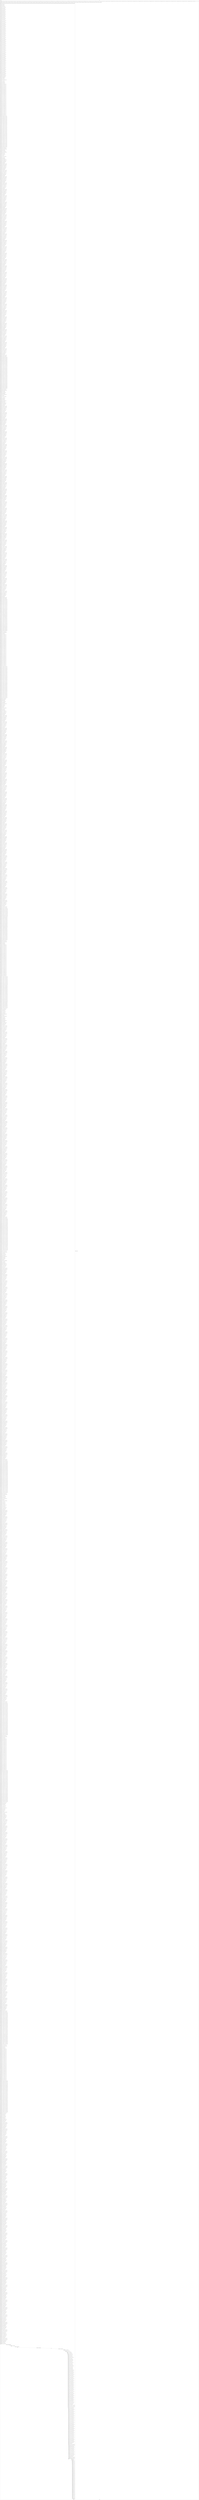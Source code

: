 digraph G {
label="Btor2XCFA";
subgraph cluster_0 {
label="main";
main_init[];
l1[];
l3[];
l4[];
l5[];
l6[];
l7[];
l8[];
l9[];
l10[];
l11[];
l12[];
l13[];
l14[];
l15[];
l16[];
l17[];
l18[];
l19[];
l20[];
l21[];
l22[];
l23[];
l24[];
l25[];
l26[];
l27[];
l28[];
l29[];
l30[];
l31[];
l32[];
l33[];
l34[];
l35[];
l36[];
l37[];
l38[];
l39[];
l40[];
l41[];
l42[];
l43[];
l44[];
l45[];
l46[];
l47[];
l48[];
l49[];
l50[];
l51[];
l52[];
l53[];
l54[];
l55[];
l56[];
l57[];
l58[];
l59[];
l60[];
l61[];
l62[];
l63[];
l64[];
l65[];
l66[];
l67[];
l68[];
l69[];
l70[];
l71[];
l72[];
l73[];
l74[];
l75[];
l76[];
l77[];
l78[];
l79[];
l80[];
l81[];
l82[];
l83[];
l84[];
l85[];
l86[];
l87[];
l88[];
l89[];
l90[];
l91[];
l92[];
l93[];
l94[];
l95[];
l96[];
l97[];
l98[];
l99[];
l100[];
l101[];
l102[];
l103[];
l104[];
l105[];
l106[];
l107[];
l108[];
l109[];
l110[];
l111[];
l112[];
l113[];
l114[];
l115[];
l116[];
l117[];
l118[];
l119[];
l120[];
l121[];
l122[];
l123[];
l124[];
l125[];
l126[];
l127[];
l128[];
l129[];
l130[];
l131[];
l132[];
l133[];
l134[];
l135[];
l136[];
l137[];
l138[];
l139[];
l140[];
l141[];
l142[];
l143[];
l144[];
l145[];
l146[];
l147[];
l148[];
l149[];
l150[];
l151[];
l152[];
l153[];
l154[];
l155[];
l156[];
l157[];
l158[];
l159[];
l160[];
l161[];
l162[];
l163[];
l164[];
l165[];
l166[];
l167[];
l168[];
l169[];
l170[];
l171[];
l172[];
l173[];
l174[];
l175[];
l176[];
l177[];
l178[];
l179[];
l180[];
l181[];
l182[];
l183[];
l184[];
l185[];
l186[];
l187[];
l188[];
l189[];
l190[];
l191[];
l192[];
l193[];
l194[];
l195[];
l196[];
l197[];
l198[];
l199[];
l200[];
l201[];
l202[];
l203[];
l204[];
l205[];
l206[];
l207[];
l208[];
l209[];
l210[];
l211[];
l212[];
l213[];
l214[];
l215[];
l216[];
l217[];
l218[];
l219[];
l220[];
l221[];
l222[];
l223[];
l224[];
l225[];
l226[];
l227[];
l228[];
l229[];
l230[];
l231[];
l232[];
l233[];
l234[];
l235[];
l236[];
l237[];
l238[];
l239[];
l240[];
l241[];
l242[];
l243[];
l244[];
l245[];
l246[];
l247[];
l248[];
l249[];
l250[];
l251[];
l252[];
l253[];
l254[];
l255[];
l256[];
l257[];
l258[];
l259[];
l260[];
l261[];
l262[];
l263[];
l264[];
l265[];
l266[];
l267[];
l268[];
l269[];
l270[];
l271[];
l272[];
l273[];
l274[];
l275[];
l276[];
l277[];
l278[];
l279[];
l280[];
l281[];
l282[];
l283[];
l284[];
l285[];
l286[];
l287[];
l288[];
l289[];
l290[];
l291[];
l292[];
l293[];
l294[];
l295[];
l296[];
l297[];
l298[];
l299[];
l300[];
l301[];
l302[];
l303[];
l304[];
l305[];
l306[];
l307[];
l308[];
l309[];
l310[];
l311[];
l312[];
l313[];
l314[];
l315[];
l316[];
l317[];
l318[];
l319[];
l320[];
l321[];
l322[];
l323[];
l324[];
l325[];
l326[];
l327[];
l328[];
l329[];
l330[];
l331[];
l332[];
l333[];
l334[];
l335[];
l336[];
l337[];
l338[];
l339[];
l340[];
l341[];
l342[];
l343[];
l344[];
l345[];
l346[];
l347[];
l348[];
l349[];
l350[];
l351[];
l352[];
l353[];
l354[];
l355[];
l356[];
l357[];
l358[];
l359[];
l360[];
l361[];
l362[];
l363[];
l364[];
l365[];
l366[];
l367[];
l368[];
l369[];
l370[];
l371[];
l372[];
l373[];
l374[];
l375[];
l376[];
l377[];
l378[];
l379[];
l380[];
l381[];
l382[];
l383[];
l384[];
l385[];
l386[];
l387[];
l388[];
l389[];
l390[];
l391[];
l392[];
l393[];
l394[];
l395[];
l396[];
l397[];
l398[];
l399[];
l400[];
l401[];
l402[];
l403[];
l404[];
l405[];
l406[];
l407[];
l408[];
l409[];
l410[];
l411[];
l412[];
l413[];
l414[];
l415[];
l416[];
l417[];
l418[];
l419[];
l420[];
l421[];
l422[];
l423[];
l424[];
l425[];
l426[];
l427[];
l428[];
l429[];
l430[];
l431[];
l432[];
l433[];
l434[];
l435[];
l436[];
l437[];
l438[];
l439[];
l440[];
l441[];
l442[];
l443[];
l444[];
l445[];
l446[];
l447[];
l448[];
l449[];
l450[];
l451[];
l452[];
l453[];
l454[];
l455[];
l456[];
l457[];
l458[];
l459[];
l460[];
l461[];
l462[];
l463[];
l464[];
l465[];
l466[];
l467[];
l468[];
l469[];
l470[];
l471[];
l472[];
l473[];
l474[];
l475[];
l476[];
l477[];
l478[];
l479[];
l480[];
l481[];
l482[];
l483[];
l484[];
l485[];
l486[];
l487[];
l488[];
l489[];
l490[];
l491[];
l492[];
l493[];
l494[];
l495[];
l496[];
l497[];
l498[];
l499[];
l500[];
l501[];
l502[];
l503[];
l504[];
l505[];
l506[];
l507[];
l508[];
l509[];
l510[];
l511[];
l512[];
l513[];
l514[];
l515[];
l516[];
l517[];
l518[];
l519[];
l520[];
l521[];
l522[];
l523[];
l524[];
l525[];
l526[];
l527[];
l528[];
l529[];
l530[];
l531[];
l532[];
l533[];
l534[];
l535[];
l536[];
l537[];
l538[];
l539[];
l540[];
l541[];
l542[];
l543[];
l544[];
l545[];
l546[];
l547[];
l548[];
l549[];
l550[];
l551[];
l552[];
l553[];
l554[];
l555[];
l556[];
l557[];
l558[];
l559[];
l560[];
l561[];
l562[];
l563[];
l564[];
l565[];
l566[];
l567[];
l568[];
l569[];
l570[];
l571[];
l572[];
l573[];
l574[];
l575[];
l576[];
l577[];
l578[];
l579[];
l580[];
l581[];
l582[];
l583[];
l584[];
l585[];
l586[];
l587[];
l588[];
l589[];
l590[];
l591[];
l592[];
l593[];
l594[];
l595[];
l596[];
l597[];
l598[];
l599[];
l600[];
l601[];
l602[];
l603[];
l604[];
l605[];
l606[];
l607[];
l608[];
l609[];
l610[];
l611[];
l612[];
l613[];
l614[];
l615[];
l616[];
l617[];
l618[];
l619[];
l620[];
l621[];
l622[];
l623[];
l624[];
l625[];
l626[];
l627[];
l628[];
l629[];
l630[];
l631[];
l632[];
l633[];
l634[];
l635[];
l636[];
l637[];
l638[];
l639[];
l640[];
l641[];
l642[];
l643[];
l644[];
l645[];
l646[];
l647[];
l648[];
l649[];
l650[];
l651[];
l652[];
l653[];
l654[];
l655[];
l656[];
l657[];
l658[];
l659[];
l660[];
l661[];
l662[];
l663[];
l664[];
l665[];
l666[];
l667[];
l668[];
l669[];
l670[];
l671[];
l672[];
l673[];
l674[];
l675[];
l676[];
l677[];
l678[];
l679[];
l680[];
l681[];
l682[];
l683[];
l684[];
l685[];
l686[];
l687[];
l688[];
l689[];
l690[];
l691[];
l692[];
l693[];
l694[];
l695[];
l696[];
l697[];
l698[];
l699[];
l700[];
l701[];
l702[];
l703[];
l704[];
l705[];
l706[];
l707[];
l708[];
l709[];
l710[];
l711[];
l712[];
l713[];
l714[];
l715[];
l716[];
l717[];
l718[];
l719[];
l720[];
l721[];
l722[];
l723[];
l724[];
l725[];
l726[];
l727[];
l728[];
l729[];
l730[];
l731[];
l732[];
l733[];
l734[];
l735[];
l736[];
l737[];
l738[];
l739[];
l740[];
l741[];
l742[];
l743[];
l744[];
l745[];
l746[];
l747[];
l748[];
l749[];
l750[];
l751[];
l752[];
l753[];
l754[];
l755[];
l756[];
l757[];
l758[];
l759[];
l760[];
l761[];
l762[];
l763[];
l764[];
l765[];
l766[];
l767[];
l768[];
l769[];
l770[];
l771[];
l772[];
l773[];
l774[];
l775[];
l776[];
l777[];
l778[];
l779[];
l780[];
l781[];
l782[];
l783[];
l784[];
l785[];
l786[];
l787[];
l788[];
l789[];
l790[];
l791[];
l792[];
l793[];
l794[];
l795[];
l796[];
l797[];
l798[];
l799[];
l800[];
l801[];
l802[];
l803[];
l804[];
l805[];
l806[];
l807[];
l808[];
l809[];
l810[];
l811[];
l812[];
l813[];
l814[];
l815[];
l816[];
l817[];
l818[];
l819[];
l820[];
l821[];
l822[];
l823[];
l824[];
l825[];
l826[];
l827[];
l828[];
l829[];
l830[];
l831[];
l832[];
l833[];
l834[];
l835[];
l836[];
l837[];
l838[];
l839[];
l840[];
l841[];
l842[];
l843[];
l844[];
l845[];
l846[];
l847[];
l848[];
l849[];
l850[];
l851[];
l852[];
l853[];
l854[];
l855[];
l856[];
l857[];
l858[];
l859[];
l860[];
l861[];
l862[];
l863[];
l864[];
l865[];
l866[];
l867[];
l868[];
l869[];
l870[];
l871[];
l872[];
l873[];
l874[];
l875[];
l876[];
l877[];
l878[];
l879[];
l880[];
l881[];
l882[];
l883[];
l884[];
l885[];
l886[];
l887[];
l888[];
l889[];
l890[];
l891[];
l892[];
l893[];
l894[];
l895[];
l896[];
l897[];
l898[];
l899[];
l900[];
l901[];
l902[];
l903[];
l904[];
l905[];
l906[];
l907[];
l908[];
l909[];
l910[];
l911[];
l912[];
l913[];
l914[];
l915[];
l916[];
l917[];
l918[];
l919[];
l920[];
l921[];
l922[];
l923[];
l924[];
l925[];
l926[];
l927[];
l928[];
l929[];
l930[];
l931[];
l932[];
l933[];
l934[];
l935[];
l936[];
l937[];
l938[];
l939[];
l940[];
l941[];
l942[];
l943[];
l944[];
l945[];
l946[];
l947[];
l948[];
l949[];
l950[];
l951[];
l952[];
l953[];
l954[];
l955[];
l956[];
l957[];
l958[];
l959[];
l960[];
l961[];
l962[];
l963[];
l964[];
l965[];
l966[];
l967[];
l968[];
l969[];
l970[];
l971[];
l972[];
l973[];
l974[];
l975[];
l976[];
l977[];
l978[];
l979[];
l980[];
l981[];
l982[];
l983[];
l984[];
l985[];
l986[];
l987[];
l988[];
l989[];
l990[];
l991[];
l992[];
l993[];
l994[];
l995[];
l996[];
l997[];
l998[];
l999[];
l1000[];
l1001[];
l1002[];
l1003[];
l1004[];
l1005[];
l1006[];
l1007[];
l1008[];
l1009[];
l1010[];
l1011[];
l1012[];
l1013[];
l1014[];
l1015[];
l1016[];
l1017[];
l1018[];
l1019[];
l1020[];
l1021[];
l1022[];
l1023[];
l1024[];
l1025[];
l1026[];
l1027[];
l1028[];
l1029[];
l1030[];
l1031[];
l1032[];
l1033[];
l1034[];
l1035[];
l1036[];
l1037[];
l1038[];
l1039[];
l1040[];
l1041[];
l1042[];
l1043[];
l1044[];
l1045[];
l1046[];
l1047[];
l1048[];
l1049[];
l1050[];
l1051[];
l1052[];
l1053[];
l1054[];
l1055[];
l1056[];
l1057[];
l1058[];
l1059[];
l1060[];
l1061[];
l1062[];
l1063[];
l1064[];
l1065[];
l1066[];
l1067[];
l1068[];
l1069[];
l1070[];
l1071[];
l1072[];
l1073[];
l1074[];
l1075[];
l1076[];
l1077[];
l1078[];
l1079[];
l1080[];
l1081[];
l1082[];
l1083[];
l1084[];
l1085[];
l1086[];
l1087[];
l1088[];
l1089[];
l1090[];
l1091[];
l1092[];
l1093[];
l1094[];
l1095[];
l1096[];
l1097[];
l1098[];
l1099[];
l1100[];
l1101[];
l1102[];
l1103[];
l1104[];
l1105[];
l1106[];
l1107[];
l1108[];
l1109[];
l1110[];
l1111[];
l1112[];
l1113[];
l1114[];
l1115[];
l1116[];
l1117[];
l1118[];
l1119[];
l1120[];
l1121[];
l1122[];
l1123[];
l1124[];
l1125[];
l1126[];
l1127[];
l1128[];
l1129[];
l1130[];
l1131[];
l1132[];
l1133[];
l1134[];
l1135[];
l1136[];
l1137[];
l1138[];
l1139[];
l1140[];
l1141[];
l1142[];
l1143[];
l1144[];
l1145[];
l1146[];
l1147[];
l1148[];
l1149[];
l1150[];
l1151[];
l1152[];
l1153[];
l1154[];
l1155[];
l1156[];
l1157[];
l1158[];
l1159[];
l1160[];
l1161[];
l1162[];
l1163[];
l1164[];
l1165[];
l1166[];
l1167[];
l1168[];
l1169[];
l1170[];
l1171[];
l1172[];
l1173[];
l1174[];
l1175[];
l1176[];
l1177[];
l1178[];
l1179[];
l1180[];
l1181[];
l1182[];
l1183[];
l1184[];
l1185[];
l1186[];
l1187[];
l1188[];
l1189[];
l1190[];
l1191[];
l1192[];
l1193[];
l1194[];
l1195[];
l1196[];
l1197[];
l1198[];
l1199[];
l1200[];
l1201[];
l1202[];
l1203[];
l1204[];
l1205[];
l1206[];
l1207[];
l1208[];
l1209[];
l1210[];
l1211[];
l1212[];
l1213[];
l1214[];
l1215[];
l1216[];
l1217[];
l1218[];
l1219[];
l1220[];
l1221[];
l1222[];
l1223[];
l1224[];
l1225[];
l1226[];
l1227[];
l1228[];
l1229[];
l1230[];
l1231[];
l1232[];
l1233[];
l1234[];
l1235[];
l1236[];
l1237[];
l1238[];
l1239[];
l1240[];
l1241[];
l1242[];
l1243[];
l1244[];
l1245[];
l1246[];
l1247[];
l1248[];
l1249[];
l1250[];
l1251[];
l1252[];
l1253[];
l1254[];
l1255[];
l1256[];
l1257[];
l1258[];
l1259[];
l1260[];
l1261[];
l1262[];
l1263[];
l1264[];
l1265[];
l1266[];
l1267[];
l1268[];
l1269[];
l1270[];
l1271[];
l1272[];
l1273[];
l1274[];
l1275[];
l1276[];
l1277[];
l1278[];
l1279[];
l1280[];
l1281[];
l1282[];
l1283[];
l1284[];
l1285[];
l1286[];
l1287[];
l1288[];
l1289[];
l1290[];
l1291[];
l1292[];
l1293[];
l1294[];
l1295[];
l1296[];
l1297[];
l1298[];
l1299[];
l1300[];
l1301[];
l1302[];
l1303[];
l1304[];
l1305[];
l1306[];
l1307[];
l1308[];
l1309[];
l1310[];
l1311[];
l1312[];
l1313[];
l1314[];
l1315[];
l1316[];
l1317[];
l1318[];
l1319[];
l1320[];
l1321[];
l1322[];
l1323[];
l1324[];
l1325[];
l1326[];
l1327[];
l1328[];
l1329[];
l1330[];
l1331[];
l1332[];
l1333[];
l1334[];
l1335[];
l1336[];
l1337[];
l1338[];
l1339[];
l1340[];
l1341[];
l1342[];
l1343[];
l1344[];
l1345[];
l1346[];
l1347[];
l1348[];
l1349[];
l1350[];
l1351[];
l1352[];
l1353[];
l1354[];
l1355[];
l1356[];
l1357[];
l1358[];
l1359[];
l1360[];
l1361[];
l1362[];
l1363[];
l1364[];
l1365[];
l1366[];
l1367[];
l1368[];
l1369[];
l1370[];
l1371[];
l1372[];
l1373[];
l1374[];
l1375[];
l1376[];
l1377[];
l1378[];
l1379[];
l1380[];
l1381[];
l1382[];
l1383[];
l1384[];
l1385[];
l1386[];
l1387[];
l1388[];
l1389[];
l1390[];
l1391[];
l1392[];
l1393[];
l1394[];
l1395[];
l1396[];
l1397[];
l1398[];
l1399[];
l1400[];
l1401[];
l1402[];
l1403[];
l1404[];
l1405[];
l1406[];
l1407[];
l1408[];
l1409[];
l1410[];
l1411[];
l1412[];
l1413[];
l1414[];
l1415[];
l1416[];
l1417[];
l1418[];
l1419[];
l1420[];
l1421[];
l1422[];
l1423[];
l1424[];
l1425[];
l1426[];
l1427[];
l1428[];
l1429[];
l1430[];
l1431[];
l1432[];
l1433[];
l1434[];
l1435[];
l1436[];
l1437[];
l1438[];
l1439[];
l1440[];
l1441[];
l1442[];
l1443[];
l1444[];
l1445[];
l1446[];
l1447[];
l1448[];
l1449[];
l1450[];
l1451[];
l1452[];
l1453[];
l1454[];
l1455[];
l1456[];
l1457[];
l1458[];
l1459[];
l1460[];
l1461[];
l1462[];
l1463[];
l1464[];
l1465[];
l1466[];
l1467[];
l1468[];
l1469[];
l1470[];
l1471[];
l1472[];
l1473[];
l1474[];
l1475[];
l1476[];
l1477[];
l1478[];
l1479[];
l1480[];
l1481[];
l1482[];
l1483[];
l1484[];
l1485[];
l1486[];
l1487[];
l1488[];
l1489[];
l1490[];
l1491[];
l1492[];
l1493[];
l1494[];
l1495[];
l1496[];
l1497[];
l1498[];
l1499[];
l1500[];
l1501[];
l1502[];
l1503[];
l1504[];
l1505[];
l1506[];
l1507[];
l1508[];
l1509[];
l1510[];
l1511[];
l1512[];
l1513[];
l1514[];
l1515[];
l1516[];
l1517[];
l1518[];
l1519[];
l1520[];
l1521[];
l1522[];
l1523[];
l1524[];
l1525[];
l1526[];
l1527[];
l1528[];
l1529[];
l1530[];
l1531[];
l1532[];
l1533[];
l1534[];
l1535[];
l1536[];
l1537[];
l1538[];
l1539[];
l1540[];
l1541[];
l1542[];
l1543[];
l1544[];
l1545[];
l1546[];
l1547[];
l1548[];
l1549[];
l1550[];
l1551[];
l1552[];
l1553[];
l1554[];
l1555[];
l1556[];
l1557[];
l1558[];
l1559[];
l1560[];
l1561[];
l1562[];
l1563[];
l1564[];
l1565[];
l1566[];
l1567[];
l1568[];
l1569[];
l1570[];
l1571[];
l1572[];
l1573[];
l1574[];
l1575[];
l1576[];
l1577[];
l1578[];
l1579[];
l1580[];
l1581[];
l1582[];
l1583[];
l1584[];
l1585[];
l1586[];
l1587[];
l1588[];
l1589[];
l1590[];
l1591[];
l1592[];
l1593[];
l1594[];
l1595[];
l1596[];
l1597[];
l1598[];
l1599[];
l1600[];
l1601[];
l1602[];
l1603[];
l1604[];
l1605[];
l1606[];
l1607[];
l1608[];
l1609[];
l1610[];
l1611[];
l1612[];
l1613[];
l1614[];
l1615[];
l1616[];
l1617[];
l1618[];
l1619[];
l1620[];
l1621[];
l1622[];
l1623[];
l1624[];
l1625[];
l1626[];
l1627[];
l1628[];
l1629[];
l1630[];
l1631[];
l1632[];
l1633[];
l1634[];
l1635[];
l1636[];
l1637[];
l1638[];
l1639[];
l1640[];
l1641[];
l1642[];
l1643[];
l1644[];
l1645[];
l1646[];
l1647[];
l1648[];
l1649[];
l1650[];
l1651[];
l1652[];
l1653[];
l1654[];
l1655[];
l1656[];
l1657[];
l1658[];
l1659[];
l1660[];
l1661[];
l1662[];
l1663[];
l1664[];
l1665[];
l1666[];
l1667[];
l1668[];
l1669[];
l1670[];
l1671[];
l1672[];
l1673[];
l1674[];
l1675[];
l1676[];
l1677[];
l1678[];
l1679[];
l1680[];
l1681[];
l1682[];
l1683[];
l1684[];
l1685[];
l1686[];
l1687[];
l1688[];
l1689[];
l1690[];
l1691[];
l1692[];
l1693[];
l1694[];
l1695[];
l1696[];
l1697[];
l1698[];
l1699[];
l1700[];
l1701[];
l1702[];
l1703[];
l1704[];
l1705[];
l1706[];
l1707[];
l1708[];
l1709[];
l1710[];
l1711[];
l1712[];
l1713[];
l1714[];
l1715[];
l1716[];
l1717[];
l1718[];
l1719[];
l1720[];
l1721[];
l1722[];
l1723[];
l1724[];
l1725[];
l1726[];
l1727[];
l1728[];
l1729[];
l1730[];
l1731[];
l1732[];
l1733[];
l1734[];
l1735[];
l1736[];
l1737[];
l1738[];
l1739[];
l1740[];
l1741[];
l1742[];
l1743[];
l1744[];
l1745[];
l1746[];
l1747[];
l1748[];
l1749[];
l1750[];
l1751[];
l1752[];
l1753[];
l1754[];
l1755[];
l1756[];
l1757[];
l1758[];
l1759[];
l1760[];
l1761[];
l1762[];
l1763[];
l1764[];
l1765[];
l1766[];
l1767[];
l1768[];
l1769[];
l1770[];
l1771[];
l1772[];
l1773[];
l1774[];
l1775[];
l1776[];
l1777[];
l1778[];
l1779[];
l1780[];
l1781[];
l1782[];
l1783[];
l1784[];
l1785[];
l1786[];
l1787[];
l1788[];
l1789[];
l1790[];
l1791[];
l1792[];
l1793[];
l1794[];
l1795[];
l1796[];
l1797[];
l1798[];
l1799[];
l1800[];
l1801[];
l1802[];
l1803[];
l1804[];
l1805[];
l1806[];
l1807[];
l1808[];
l1809[];
l1810[];
l1811[];
l1812[];
l1813[];
l1814[];
l1815[];
l1816[];
l1817[];
l1818[];
l1819[];
l1820[];
l1821[];
l1822[];
l1823[];
l1824[];
l1825[];
l1826[];
l1827[];
l1828[];
l1829[];
l1830[];
l1831[];
l1832[];
l1833[];
l1834[];
l1835[];
l1836[];
l1837[];
l1838[];
l1839[];
l1840[];
l1841[];
l1842[];
l1843[];
l1844[];
l1845[];
l1846[];
l1847[];
l1848[];
l1849[];
l1850[];
l1851[];
l1852[];
l1853[];
l1854[];
l1855[];
l1856[];
l1857[];
l1858[];
l1859[];
l1860[];
l1861[];
l1862[];
l1863[];
l1864[];
l1865[];
l1866[];
l1867[];
l1868[];
l1869[];
l1870[];
l1871[];
l1872[];
l1873[];
l1874[];
l1875[];
l1876[];
l1877[];
l1878[];
l1879[];
l1880[];
l1881[];
l1882[];
l1883[];
l1884[];
l1885[];
l1886[];
l1887[];
l1888[];
l1889[];
l1890[];
l1891[];
l1892[];
l1893[];
l1894[];
l1895[];
l1896[];
l1897[];
l1898[];
l1899[];
l1900[];
l1901[];
l1902[];
l1903[];
l1904[];
l1905[];
l1906[];
l1907[];
l1908[];
l1909[];
l1910[];
l1911[];
l1912[];
l1913[];
l1914[];
l1915[];
l1916[];
l1917[];
l1918[];
l1919[];
l1920[];
l1921[];
l1922[];
l1923[];
l1924[];
l1925[];
l1926[];
l1927[];
l1928[];
l1929[];
l1930[];
l1931[];
l1932[];
l1933[];
l1934[];
l1935[];
l1936[];
l1937[];
l1938[];
l1939[];
l1940[];
l1941[];
l1942[];
l1943[];
l1944[];
l1945[];
l1946[];
l1947[];
l1948[];
l1949[];
l1950[];
l1951[];
l1952[];
l1953[];
l1954[];
l1955[];
l1956[];
l1957[];
l1958[];
l1959[];
l1960[];
l1961[];
l1962[];
l1963[];
l1964[];
l1965[];
l1966[];
l1967[];
l1968[];
l1969[];
l1970[];
l1971[];
l1972[];
l1973[];
l1974[];
l1975[];
l1976[];
l1977[];
l1978[];
l1979[];
l1980[];
l1981[];
l1982[];
l1983[];
l1984[];
l1985[];
l1986[];
l1987[];
l1988[];
l1989[];
l1990[];
l1991[];
l1992[];
l1993[];
l1994[];
l1995[];
l1996[];
l1997[];
l1998[];
l1999[];
l2000[];
l2001[];
l2002[];
l2003[];
l2004[];
l2005[];
l2006[];
l2007[];
l2008[];
l2009[];
l2010[];
l2011[];
l2012[];
l2013[];
l2014[];
l2015[];
l2016[];
l2017[];
l2018[];
l2019[];
l2020[];
l2021[];
l2022[];
l2023[];
l2024[];
l2025[];
l2026[];
l2027[];
l2028[];
l2029[];
l2030[];
l2031[];
l2032[];
l2033[];
l2034[];
l2035[];
l2036[];
l2037[];
l2038[];
l2039[];
l2040[];
l2041[];
l2042[];
l2043[];
l2044[];
l2045[];
l2046[];
l2047[];
l2048[];
l2049[];
l2050[];
l2051[];
l2052[];
l2053[];
l2054[];
l2055[];
l2056[];
l2057[];
l2058[];
l2059[];
l2060[];
l2061[];
l2062[];
l2063[];
l2064[];
l2065[];
l2066[];
l2067[];
l2068[];
l2069[];
l2070[];
l2071[];
l2072[];
l2073[];
l2074[];
l2075[];
l2076[];
l2077[];
l2078[];
l2079[];
l2080[];
l2081[];
l2082[];
l2083[];
l2084[];
l2085[];
l2086[];
l2087[];
l2088[];
l2089[];
l2090[];
l2091[];
l2092[];
l2093[];
l2094[];
l2095[];
l2096[];
l2097[];
l2098[];
l2099[];
l2100[];
l2101[];
l2102[];
l2103[];
l2104[];
l2105[];
l2106[];
l2107[];
l2108[];
l2109[];
l2110[];
l2111[];
l2112[];
l2113[];
l2114[];
l2115[];
l2116[];
l2117[];
l2118[];
l2119[];
l2120[];
l2121[];
l2122[];
l2123[];
l2124[];
l2125[];
l2126[];
l2127[];
l2128[];
l2129[];
l2130[];
l2131[];
l2132[];
l2133[];
l2134[];
l2135[];
l2136[];
l2137[];
l2138[];
l2139[];
l2140[];
l2141[];
l2142[];
l2143[];
l2144[];
l2145[];
l2146[];
l2147[];
l2148[];
l2149[];
l2150[];
l2151[];
l2152[];
l2153[];
l2154[];
l2155[];
l2156[];
l2157[];
l2158[];
l2159[];
l2160[];
l2161[];
l2162[];
l2163[];
l2164[];
l2165[];
l2166[];
l2167[];
l2168[];
l2169[];
l2170[];
l2171[];
l2172[];
l2173[];
l2174[];
l2175[];
l2176[];
l2177[];
l2178[];
l2179[];
l2180[];
l2181[];
l2182[];
l2183[];
l2184[];
l2185[];
l2186[];
l2187[];
l2188[];
l2189[];
l2190[];
l2191[];
l2192[];
l2193[];
l2194[];
l2195[];
l2196[];
l2197[];
l2198[];
l2199[];
l2200[];
l2201[];
l2202[];
l2203[];
l2204[];
l2205[];
l2206[];
l2207[];
l2208[];
l2209[];
l2210[];
l2211[];
l2212[];
l2213[];
l2214[];
l2215[];
l2216[];
l2217[];
l2218[];
l2219[];
l2220[];
l2221[];
l2222[];
l2223[];
l2224[];
l2225[];
l2226[];
l2227[];
l2228[];
l2229[];
l2230[];
l2231[];
l2232[];
l2233[];
l2234[];
l2235[];
l2236[];
l2237[];
l2238[];
l2239[];
l2240[];
l2241[];
l2242[];
l2243[];
l2244[];
l2245[];
l2246[];
l2247[];
l2248[];
l2249[];
l2250[];
l2251[];
l2252[];
l2253[];
l2254[];
l2255[];
l2256[];
l2257[];
l2258[];
l2259[];
l2260[];
l2261[];
l2262[];
l2263[];
l2264[];
l2265[];
l2266[];
l2267[];
l2268[];
l2269[];
l2270[];
l2271[];
l2272[];
l2273[];
l2274[];
l2275[];
l2276[];
l2277[];
l2278[];
l2279[];
l2280[];
l2281[];
l2282[];
l2283[];
l2284[];
l2285[];
l2286[];
l2287[];
l2288[];
l2289[];
l2290[];
l2291[];
l2292[];
l2293[];
l2294[];
l2295[];
l2296[];
l2297[];
l2298[];
l2299[];
l2300[];
l2301[];
l2302[];
l2303[];
l2304[];
l2305[];
l2306[];
l2307[];
l2308[];
l2309[];
l2310[];
l2311[];
l2312[];
l2313[];
main_error[];
l2314[];
l2315[];
l2316[];
l2317[];
l2318[];
l2319[];
l2320[];
l2321[];
l2322[];
l2323[];
l2324[];
l2325[];
l2326[];
l2327[];
l2328[];
l2329[];
l2330[];
l2331[];
l2332[];
l2333[];
l2334[];
l2335[];
l2336[];
l2337[];
l2338[];
l2339[];
l2340[];
l2341[];
l2342[];
l2343[];
l2344[];
l2345[];
l2346[];
l2347[];
l2348[];
l2349[];
l2350[];
l2351[];
l2352[];
main_init -> l1 [label="[(assign const_5 #b00000000),(assign const_72 #b0),(assign const_88 #b00000001),(assign const_119 #b00000000),(assign const_122 #b00000010),(assign const_155 #b00001111),(assign const_234 #b1),(assign const_237 #b000000000000000000000000),(assign const_239 #b00000000000000000000000000000000),(assign const_243 #b00000000000000000000000000000001),(assign const_247 #b00000000000000000000000000000010),(assign const_249 #b00000000000000000000000000000011),(assign const_251 #b00000000000000000000000000000100),(assign const_253 #b00000000000000000000000000000101),(assign const_255 #b00000000000000000000000000000110),(assign const_257 #b00000000000000000000000000000111),(assign const_259 #b00000000000000000000000000001000),(assign const_261 #b00000000000000000000000000001001),(assign const_263 #b00000000000000000000000000001010),(assign const_265 #b00000000000000000000000000001011),(assign const_267 #b00000000000000000000000000001100),(assign const_269 #b00000000000000000000000000001101),(assign const_271 #b00000000000000000000000000001110),(assign const_273 #b00000000000000000000000000001111),(assign const_275 #b00000000000000000000000000010000),(assign const_277 #b00000000000000000000000000010001),(assign const_279 #b00000000000000000000000000010010),(assign const_281 #b00000000000000000000000000010011),(assign const_283 #b00000000000000000000000000010100),(assign const_285 #b00000000000000000000000000010101),(assign const_287 #b00000000000000000000000000010110),(assign const_289 #b00000000000000000000000000010111),(assign const_291 #b00000000000000000000000000011000),(assign const_293 #b00000000000000000000000000011001),(assign const_295 #b00000000000000000000000000011010),(assign const_297 #b00000000000000000000000000011011),(assign const_299 #b00000000000000000000000000011100),(assign const_301 #b00000000000000000000000000011101),(assign const_525 #b00000000000000000000000000011110),(assign const_1611 #b11111111111111111111111111111111)] "];
l3 -> l4 [label="[(havoc input_160),(havoc input_162),(havoc input_164),(havoc input_166),(havoc input_168),(havoc input_170),(havoc input_172),(havoc input_174),(havoc input_176),(havoc input_178),(havoc input_180),(havoc input_182),(havoc input_184),(havoc input_186),(havoc input_188),(havoc input_190),(havoc input_192),(havoc input_194),(havoc input_196),(havoc input_198),(havoc input_200),(havoc input_202),(havoc input_204),(havoc input_206),(havoc input_208),(havoc input_210),(havoc input_212),(havoc input_214),(havoc input_216),(havoc input_218),(havoc input_220),(havoc input_222),(havoc input_224),(havoc input_226),(havoc input_228),(havoc input_230),(havoc input_232),(havoc input_236),(havoc input_337),(havoc input_567),(havoc input_859),(havoc input_1152),(havoc input_1381),(havoc input_1610),(havoc input_1903),(havoc input_2196)] "];
l4 -> l5 [label="[(assign binary_85 (bvand state_73 state_75))] "];
l5 -> l6 [label="[(assign binary_86 (bvand binary_85 state_77))] "];
l6 -> l7 [label="[(assign binary_87 (bvand binary_86 (bvnot state_79)))] "];
l7 -> l8 [label="[(assign comparison_89 (ite (= const_88 state_6) #b1 #b0))] "];
l8 -> l9 [label="[(assign binary_90 (bvand binary_87 comparison_89))] "];
l9 -> l10 [label="[(assign comparison_91 (ite (= const_88 state_8) #b1 #b0))] "];
l10 -> l11 [label="[(assign binary_92 (bvand binary_90 comparison_91))] "];
l11 -> l12 [label="[(assign comparison_93 (ite (= const_88 state_10) #b1 #b0))] "];
l12 -> l13 [label="[(assign binary_94 (bvand binary_92 comparison_93))] "];
l13 -> l14 [label="[(assign comparison_95 (ite (= const_88 state_12) #b1 #b0))] "];
l14 -> l15 [label="[(assign binary_96 (bvand binary_94 comparison_95))] "];
l15 -> l16 [label="[(assign comparison_97 (ite (= const_88 state_14) #b1 #b0))] "];
l16 -> l17 [label="[(assign binary_98 (bvand binary_96 comparison_97))] "];
l17 -> l18 [label="[(assign comparison_99 (ite (= const_88 state_16) #b1 #b0))] "];
l18 -> l19 [label="[(assign binary_100 (bvand binary_98 comparison_99))] "];
l19 -> l20 [label="[(assign comparison_101 (ite (= const_88 state_18) #b1 #b0))] "];
l20 -> l21 [label="[(assign binary_102 (bvand binary_100 comparison_101))] "];
l21 -> l22 [label="[(assign comparison_103 (ite (= const_88 state_20) #b1 #b0))] "];
l22 -> l23 [label="[(assign binary_104 (bvand binary_102 comparison_103))] "];
l23 -> l24 [label="[(assign comparison_105 (ite (= const_88 state_22) #b1 #b0))] "];
l24 -> l25 [label="[(assign binary_106 (bvand binary_104 comparison_105))] "];
l25 -> l26 [label="[(assign comparison_107 (ite (= const_88 state_24) #b1 #b0))] "];
l26 -> l27 [label="[(assign binary_108 (bvand binary_106 comparison_107))] "];
l27 -> l28 [label="[(assign comparison_109 (ite (= const_88 state_26) #b1 #b0))] "];
l28 -> l29 [label="[(assign binary_110 (bvand binary_108 comparison_109))] "];
l29 -> l30 [label="[(assign comparison_111 (ite (= const_88 state_28) #b1 #b0))] "];
l30 -> l31 [label="[(assign binary_112 (bvand binary_110 comparison_111))] "];
l31 -> l32 [label="[(assign comparison_113 (ite (= const_88 state_30) #b1 #b0))] "];
l32 -> l33 [label="[(assign binary_114 (bvand binary_112 comparison_113))] "];
l33 -> l34 [label="[(assign comparison_115 (ite (= const_88 state_32) #b1 #b0))] "];
l34 -> l35 [label="[(assign binary_116 (bvand binary_114 comparison_115))] "];
l35 -> l36 [label="[(assign comparison_117 (ite (= const_88 state_34) #b1 #b0))] "];
l36 -> l37 [label="[(assign binary_118 (bvand binary_116 comparison_117))] "];
l37 -> l38 [label="[(assign comparison_120 (ite (= const_119 state_36) #b1 #b0))] "];
l38 -> l39 [label="[(assign binary_121 (bvand binary_118 comparison_120))] "];
l39 -> l40 [label="[(assign comparison_123 (ite (= const_122 state_38) #b1 #b0))] "];
l40 -> l41 [label="[(assign binary_124 (bvand binary_121 comparison_123))] "];
l41 -> l42 [label="[(assign comparison_125 (ite (= const_122 state_40) #b1 #b0))] "];
l42 -> l43 [label="[(assign binary_126 (bvand binary_124 comparison_125))] "];
l43 -> l44 [label="[(assign comparison_127 (ite (= const_122 state_42) #b1 #b0))] "];
l44 -> l45 [label="[(assign binary_128 (bvand binary_126 comparison_127))] "];
l45 -> l46 [label="[(assign comparison_129 (ite (= const_122 state_44) #b1 #b0))] "];
l46 -> l47 [label="[(assign binary_130 (bvand binary_128 comparison_129))] "];
l47 -> l48 [label="[(assign comparison_131 (ite (= const_122 state_46) #b1 #b0))] "];
l48 -> l49 [label="[(assign binary_132 (bvand binary_130 comparison_131))] "];
l49 -> l50 [label="[(assign comparison_133 (ite (= const_122 state_48) #b1 #b0))] "];
l50 -> l51 [label="[(assign binary_134 (bvand binary_132 comparison_133))] "];
l51 -> l52 [label="[(assign comparison_135 (ite (= const_122 state_50) #b1 #b0))] "];
l52 -> l53 [label="[(assign binary_136 (bvand binary_134 comparison_135))] "];
l53 -> l54 [label="[(assign comparison_137 (ite (= const_122 state_52) #b1 #b0))] "];
l54 -> l55 [label="[(assign binary_138 (bvand binary_136 comparison_137))] "];
l55 -> l56 [label="[(assign comparison_139 (ite (= const_122 state_54) #b1 #b0))] "];
l56 -> l57 [label="[(assign binary_140 (bvand binary_138 comparison_139))] "];
l57 -> l58 [label="[(assign comparison_141 (ite (= const_122 state_56) #b1 #b0))] "];
l58 -> l59 [label="[(assign binary_142 (bvand binary_140 comparison_141))] "];
l59 -> l60 [label="[(assign comparison_143 (ite (= const_122 state_58) #b1 #b0))] "];
l60 -> l61 [label="[(assign binary_144 (bvand binary_142 comparison_143))] "];
l61 -> l62 [label="[(assign comparison_145 (ite (= const_122 state_60) #b1 #b0))] "];
l62 -> l63 [label="[(assign binary_146 (bvand binary_144 comparison_145))] "];
l63 -> l64 [label="[(assign comparison_147 (ite (= const_122 state_62) #b1 #b0))] "];
l64 -> l65 [label="[(assign binary_148 (bvand binary_146 comparison_147))] "];
l65 -> l66 [label="[(assign comparison_149 (ite (= const_122 state_64) #b1 #b0))] "];
l66 -> l67 [label="[(assign binary_150 (bvand binary_148 comparison_149))] "];
l67 -> l68 [label="[(assign comparison_151 (ite (= const_122 state_66) #b1 #b0))] "];
l68 -> l69 [label="[(assign binary_152 (bvand binary_150 comparison_151))] "];
l69 -> l70 [label="[(assign comparison_153 (ite (= const_119 state_68) #b1 #b0))] "];
l70 -> l71 [label="[(assign binary_154 (bvand binary_152 comparison_153))] "];
l71 -> l72 [label="[(assign comparison_156 (ite (= const_155 state_70) #b1 #b0))] "];
l72 -> l73 [label="[(assign binary_157 (bvand binary_154 comparison_156))] "];
l73 -> l74 [label="[(assign binary_158 (bvand state_83 binary_157))] "];
l74 -> l75 [label="[(assign binary_238 (++ const_237 input_222))] "];
l75 -> l76 [label="[(assign comparison_240 (ite (bvule binary_238 const_239) #b1 #b0))] "];
l76 -> l77 [label="[(assign binary_241 (++ const_237 input_224))] "];
l77 -> l78 [label="[(assign binary_242 (bvadd binary_238 binary_241))] "];
l78 -> l79 [label="[(assign binary_244 (bvsub binary_242 const_243))] "];
l79 -> l80 [label="[(assign comparison_245 (ite (= const_239 binary_244) #b1 #b0))] "];
l80 -> l81 [label="[(assign comparison_246 (ite (= const_243 binary_244) #b1 #b0))] "];
l81 -> l82 [label="[(assign comparison_248 (ite (= const_247 binary_244) #b1 #b0))] "];
l82 -> l83 [label="[(assign comparison_250 (ite (= const_249 binary_244) #b1 #b0))] "];
l83 -> l84 [label="[(assign comparison_252 (ite (= const_251 binary_244) #b1 #b0))] "];
l84 -> l85 [label="[(assign comparison_254 (ite (= const_253 binary_244) #b1 #b0))] "];
l85 -> l86 [label="[(assign comparison_256 (ite (= const_255 binary_244) #b1 #b0))] "];
l86 -> l87 [label="[(assign comparison_258 (ite (= const_257 binary_244) #b1 #b0))] "];
l87 -> l88 [label="[(assign comparison_260 (ite (= const_259 binary_244) #b1 #b0))] "];
l88 -> l89 [label="[(assign comparison_262 (ite (= const_261 binary_244) #b1 #b0))] "];
l89 -> l90 [label="[(assign comparison_264 (ite (= const_263 binary_244) #b1 #b0))] "];
l90 -> l91 [label="[(assign comparison_266 (ite (= const_265 binary_244) #b1 #b0))] "];
l91 -> l92 [label="[(assign comparison_268 (ite (= const_267 binary_244) #b1 #b0))] "];
l92 -> l93 [label="[(assign comparison_270 (ite (= const_269 binary_244) #b1 #b0))] "];
l93 -> l94 [label="[(assign comparison_272 (ite (= const_271 binary_244) #b1 #b0))] "];
l94 -> l95 [label="[(assign comparison_274 (ite (= const_273 binary_244) #b1 #b0))] "];
l95 -> l96 [label="[(assign comparison_276 (ite (= const_275 binary_244) #b1 #b0))] "];
l96 -> l97 [label="[(assign comparison_278 (ite (= const_277 binary_244) #b1 #b0))] "];
l97 -> l98 [label="[(assign comparison_280 (ite (= const_279 binary_244) #b1 #b0))] "];
l98 -> l99 [label="[(assign comparison_282 (ite (= const_281 binary_244) #b1 #b0))] "];
l99 -> l100 [label="[(assign comparison_284 (ite (= const_283 binary_244) #b1 #b0))] "];
l100 -> l101 [label="[(assign comparison_286 (ite (= const_285 binary_244) #b1 #b0))] "];
l101 -> l102 [label="[(assign comparison_288 (ite (= const_287 binary_244) #b1 #b0))] "];
l102 -> l103 [label="[(assign comparison_290 (ite (= const_289 binary_244) #b1 #b0))] "];
l103 -> l104 [label="[(assign comparison_292 (ite (= const_291 binary_244) #b1 #b0))] "];
l104 -> l105 [label="[(assign comparison_294 (ite (= const_293 binary_244) #b1 #b0))] "];
l105 -> l106 [label="[(assign comparison_296 (ite (= const_295 binary_244) #b1 #b0))] "];
l106 -> l107 [label="[(assign comparison_298 (ite (= const_297 binary_244) #b1 #b0))] "];
l107 -> l108 [label="[(assign comparison_300 (ite (= const_299 binary_244) #b1 #b0))] "];
l108 -> l109 [label="[(assign comparison_302 (ite (= const_301 binary_244) #b1 #b0))] "];
l109 -> l110 [label="[(assign ternary_303 (ite (= comparison_302 #b1) input_218 input_220))] "];
l110 -> l111 [label="[(assign ternary_304 (ite (= comparison_300 #b1) input_216 ternary_303))] "];
l111 -> l112 [label="[(assign ternary_305 (ite (= comparison_298 #b1) input_214 ternary_304))] "];
l112 -> l113 [label="[(assign ternary_306 (ite (= comparison_296 #b1) input_212 ternary_305))] "];
l113 -> l114 [label="[(assign ternary_307 (ite (= comparison_294 #b1) input_210 ternary_306))] "];
l114 -> l115 [label="[(assign ternary_308 (ite (= comparison_292 #b1) input_208 ternary_307))] "];
l115 -> l116 [label="[(assign ternary_309 (ite (= comparison_290 #b1) input_206 ternary_308))] "];
l116 -> l117 [label="[(assign ternary_310 (ite (= comparison_288 #b1) input_204 ternary_309))] "];
l117 -> l118 [label="[(assign ternary_311 (ite (= comparison_286 #b1) input_202 ternary_310))] "];
l118 -> l119 [label="[(assign ternary_312 (ite (= comparison_284 #b1) input_200 ternary_311))] "];
l119 -> l120 [label="[(assign ternary_313 (ite (= comparison_282 #b1) input_198 ternary_312))] "];
l120 -> l121 [label="[(assign ternary_314 (ite (= comparison_280 #b1) input_196 ternary_313))] "];
l121 -> l122 [label="[(assign ternary_315 (ite (= comparison_278 #b1) input_194 ternary_314))] "];
l122 -> l123 [label="[(assign ternary_316 (ite (= comparison_276 #b1) input_192 ternary_315))] "];
l123 -> l124 [label="[(assign ternary_317 (ite (= comparison_274 #b1) input_190 ternary_316))] "];
l124 -> l125 [label="[(assign ternary_318 (ite (= comparison_272 #b1) input_188 ternary_317))] "];
l125 -> l126 [label="[(assign ternary_319 (ite (= comparison_270 #b1) input_186 ternary_318))] "];
l126 -> l127 [label="[(assign ternary_320 (ite (= comparison_268 #b1) input_184 ternary_319))] "];
l127 -> l128 [label="[(assign ternary_321 (ite (= comparison_266 #b1) input_182 ternary_320))] "];
l128 -> l129 [label="[(assign ternary_322 (ite (= comparison_264 #b1) input_180 ternary_321))] "];
l129 -> l130 [label="[(assign ternary_323 (ite (= comparison_262 #b1) input_178 ternary_322))] "];
l130 -> l131 [label="[(assign ternary_324 (ite (= comparison_260 #b1) input_176 ternary_323))] "];
l131 -> l132 [label="[(assign ternary_325 (ite (= comparison_258 #b1) input_174 ternary_324))] "];
l132 -> l133 [label="[(assign ternary_326 (ite (= comparison_256 #b1) input_172 ternary_325))] "];
l133 -> l134 [label="[(assign ternary_327 (ite (= comparison_254 #b1) input_170 ternary_326))] "];
l134 -> l135 [label="[(assign ternary_328 (ite (= comparison_252 #b1) input_168 ternary_327))] "];
l135 -> l136 [label="[(assign ternary_329 (ite (= comparison_250 #b1) input_166 ternary_328))] "];
l136 -> l137 [label="[(assign ternary_330 (ite (= comparison_248 #b1) input_164 ternary_329))] "];
l137 -> l138 [label="[(assign ternary_331 (ite (= comparison_246 #b1) input_162 ternary_330))] "];
l138 -> l139 [label="[(assign ternary_332 (ite (= comparison_245 #b1) input_160 ternary_331))] "];
l139 -> l140 [label="[(assign comparison_333 (ite (= const_88 ternary_332) #b1 #b0))] "];
l140 -> l141 [label="[(assign binary_334 (bvand (bvnot comparison_240) comparison_333))] "];
l141 -> l142 [label="[(assign binary_335 (bvand input_226 binary_334))] "];
l142 -> l143 [label="[(assign binary_336 (bvor (bvnot input_236) binary_335))] "];
l143 -> l144 [label="[(assign comparison_338 (ite (bvule binary_241 const_239) #b1 #b0))] "];
l144 -> l145 [label="[(assign binary_339 (bvsub binary_241 const_243))] "];
l145 -> l146 [label="[(assign binary_340 (bvsub binary_238 const_243))] "];
l146 -> l147 [label="[(assign slice_341 (extract binary_340 0 8))] "];
l147 -> l148 [label="[(assign ternary_342 (ite (= input_236 #b1) slice_341 input_222))] "];
l148 -> l149 [label="[(assign binary_343 (++ const_237 ternary_342))] "];
l149 -> l150 [label="[(assign binary_344 (bvadd binary_339 binary_343))] "];
l150 -> l151 [label="[(assign comparison_345 (ite (= const_239 binary_344) #b1 #b0))] "];
l151 -> l152 [label="[(assign comparison_346 (ite (= const_239 binary_242) #b1 #b0))] "];
l152 -> l153 [label="[(assign binary_347 (bvor comparison_245 comparison_346))] "];
l153 -> l154 [label="[(assign binary_348 (bvand input_236 binary_347))] "];
l154 -> l155 [label="[(assign ternary_349 (ite (= comparison_245 #b1) const_119 const_88))] "];
l155 -> l156 [label="[(assign ternary_350 (ite (= binary_348 #b1) ternary_349 input_160))] "];
l156 -> l157 [label="[(assign comparison_351 (ite (= const_243 binary_344) #b1 #b0))] "];
l157 -> l158 [label="[(assign comparison_352 (ite (= const_243 binary_242) #b1 #b0))] "];
l158 -> l159 [label="[(assign binary_353 (bvor comparison_246 comparison_352))] "];
l159 -> l160 [label="[(assign binary_354 (bvand input_236 binary_353))] "];
l160 -> l161 [label="[(assign ternary_355 (ite (= comparison_246 #b1) const_119 const_88))] "];
l161 -> l162 [label="[(assign ternary_356 (ite (= binary_354 #b1) ternary_355 input_162))] "];
l162 -> l163 [label="[(assign comparison_357 (ite (= const_247 binary_344) #b1 #b0))] "];
l163 -> l164 [label="[(assign comparison_358 (ite (= const_247 binary_242) #b1 #b0))] "];
l164 -> l165 [label="[(assign binary_359 (bvor comparison_248 comparison_358))] "];
l165 -> l166 [label="[(assign binary_360 (bvand input_236 binary_359))] "];
l166 -> l167 [label="[(assign ternary_361 (ite (= comparison_248 #b1) const_119 const_88))] "];
l167 -> l168 [label="[(assign ternary_362 (ite (= binary_360 #b1) ternary_361 input_164))] "];
l168 -> l169 [label="[(assign comparison_363 (ite (= const_249 binary_344) #b1 #b0))] "];
l169 -> l170 [label="[(assign comparison_364 (ite (= const_249 binary_242) #b1 #b0))] "];
l170 -> l171 [label="[(assign binary_365 (bvor comparison_250 comparison_364))] "];
l171 -> l172 [label="[(assign binary_366 (bvand input_236 binary_365))] "];
l172 -> l173 [label="[(assign ternary_367 (ite (= comparison_250 #b1) const_119 const_88))] "];
l173 -> l174 [label="[(assign ternary_368 (ite (= binary_366 #b1) ternary_367 input_166))] "];
l174 -> l175 [label="[(assign comparison_369 (ite (= const_251 binary_344) #b1 #b0))] "];
l175 -> l176 [label="[(assign comparison_370 (ite (= const_251 binary_242) #b1 #b0))] "];
l176 -> l177 [label="[(assign binary_371 (bvor comparison_252 comparison_370))] "];
l177 -> l178 [label="[(assign binary_372 (bvand input_236 binary_371))] "];
l178 -> l179 [label="[(assign ternary_373 (ite (= comparison_252 #b1) const_119 const_88))] "];
l179 -> l180 [label="[(assign ternary_374 (ite (= binary_372 #b1) ternary_373 input_168))] "];
l180 -> l181 [label="[(assign comparison_375 (ite (= const_253 binary_344) #b1 #b0))] "];
l181 -> l182 [label="[(assign comparison_376 (ite (= const_253 binary_242) #b1 #b0))] "];
l182 -> l183 [label="[(assign binary_377 (bvor comparison_254 comparison_376))] "];
l183 -> l184 [label="[(assign binary_378 (bvand input_236 binary_377))] "];
l184 -> l185 [label="[(assign ternary_379 (ite (= comparison_254 #b1) const_119 const_88))] "];
l185 -> l186 [label="[(assign ternary_380 (ite (= binary_378 #b1) ternary_379 input_170))] "];
l186 -> l187 [label="[(assign comparison_381 (ite (= const_255 binary_344) #b1 #b0))] "];
l187 -> l188 [label="[(assign comparison_382 (ite (= const_255 binary_242) #b1 #b0))] "];
l188 -> l189 [label="[(assign binary_383 (bvor comparison_256 comparison_382))] "];
l189 -> l190 [label="[(assign binary_384 (bvand input_236 binary_383))] "];
l190 -> l191 [label="[(assign ternary_385 (ite (= comparison_256 #b1) const_119 const_88))] "];
l191 -> l192 [label="[(assign ternary_386 (ite (= binary_384 #b1) ternary_385 input_172))] "];
l192 -> l193 [label="[(assign comparison_387 (ite (= const_257 binary_344) #b1 #b0))] "];
l193 -> l194 [label="[(assign comparison_388 (ite (= const_257 binary_242) #b1 #b0))] "];
l194 -> l195 [label="[(assign binary_389 (bvor comparison_258 comparison_388))] "];
l195 -> l196 [label="[(assign binary_390 (bvand input_236 binary_389))] "];
l196 -> l197 [label="[(assign ternary_391 (ite (= comparison_258 #b1) const_119 const_88))] "];
l197 -> l198 [label="[(assign ternary_392 (ite (= binary_390 #b1) ternary_391 input_174))] "];
l198 -> l199 [label="[(assign comparison_393 (ite (= const_259 binary_344) #b1 #b0))] "];
l199 -> l200 [label="[(assign comparison_394 (ite (= const_259 binary_242) #b1 #b0))] "];
l200 -> l201 [label="[(assign binary_395 (bvor comparison_260 comparison_394))] "];
l201 -> l202 [label="[(assign binary_396 (bvand input_236 binary_395))] "];
l202 -> l203 [label="[(assign ternary_397 (ite (= comparison_260 #b1) const_119 const_88))] "];
l203 -> l204 [label="[(assign ternary_398 (ite (= binary_396 #b1) ternary_397 input_176))] "];
l204 -> l205 [label="[(assign comparison_399 (ite (= const_261 binary_344) #b1 #b0))] "];
l205 -> l206 [label="[(assign comparison_400 (ite (= const_261 binary_242) #b1 #b0))] "];
l206 -> l207 [label="[(assign binary_401 (bvor comparison_262 comparison_400))] "];
l207 -> l208 [label="[(assign binary_402 (bvand input_236 binary_401))] "];
l208 -> l209 [label="[(assign ternary_403 (ite (= comparison_262 #b1) const_119 const_88))] "];
l209 -> l210 [label="[(assign ternary_404 (ite (= binary_402 #b1) ternary_403 input_178))] "];
l210 -> l211 [label="[(assign comparison_405 (ite (= const_263 binary_344) #b1 #b0))] "];
l211 -> l212 [label="[(assign comparison_406 (ite (= const_263 binary_242) #b1 #b0))] "];
l212 -> l213 [label="[(assign binary_407 (bvor comparison_264 comparison_406))] "];
l213 -> l214 [label="[(assign binary_408 (bvand input_236 binary_407))] "];
l214 -> l215 [label="[(assign ternary_409 (ite (= comparison_264 #b1) const_119 const_88))] "];
l215 -> l216 [label="[(assign ternary_410 (ite (= binary_408 #b1) ternary_409 input_180))] "];
l216 -> l217 [label="[(assign comparison_411 (ite (= const_265 binary_344) #b1 #b0))] "];
l217 -> l218 [label="[(assign comparison_412 (ite (= const_265 binary_242) #b1 #b0))] "];
l218 -> l219 [label="[(assign binary_413 (bvor comparison_266 comparison_412))] "];
l219 -> l220 [label="[(assign binary_414 (bvand input_236 binary_413))] "];
l220 -> l221 [label="[(assign ternary_415 (ite (= comparison_266 #b1) const_119 const_88))] "];
l221 -> l222 [label="[(assign ternary_416 (ite (= binary_414 #b1) ternary_415 input_182))] "];
l222 -> l223 [label="[(assign comparison_417 (ite (= const_267 binary_344) #b1 #b0))] "];
l223 -> l224 [label="[(assign comparison_418 (ite (= const_267 binary_242) #b1 #b0))] "];
l224 -> l225 [label="[(assign binary_419 (bvor comparison_268 comparison_418))] "];
l225 -> l226 [label="[(assign binary_420 (bvand input_236 binary_419))] "];
l226 -> l227 [label="[(assign ternary_421 (ite (= comparison_268 #b1) const_119 const_88))] "];
l227 -> l228 [label="[(assign ternary_422 (ite (= binary_420 #b1) ternary_421 input_184))] "];
l228 -> l229 [label="[(assign comparison_423 (ite (= const_269 binary_344) #b1 #b0))] "];
l229 -> l230 [label="[(assign comparison_424 (ite (= const_269 binary_242) #b1 #b0))] "];
l230 -> l231 [label="[(assign binary_425 (bvor comparison_270 comparison_424))] "];
l231 -> l232 [label="[(assign binary_426 (bvand input_236 binary_425))] "];
l232 -> l233 [label="[(assign ternary_427 (ite (= comparison_270 #b1) const_119 const_88))] "];
l233 -> l234 [label="[(assign ternary_428 (ite (= binary_426 #b1) ternary_427 input_186))] "];
l234 -> l235 [label="[(assign comparison_429 (ite (= const_271 binary_344) #b1 #b0))] "];
l235 -> l236 [label="[(assign comparison_430 (ite (= const_271 binary_242) #b1 #b0))] "];
l236 -> l237 [label="[(assign binary_431 (bvor comparison_272 comparison_430))] "];
l237 -> l238 [label="[(assign binary_432 (bvand input_236 binary_431))] "];
l238 -> l239 [label="[(assign ternary_433 (ite (= comparison_272 #b1) const_119 const_88))] "];
l239 -> l240 [label="[(assign ternary_434 (ite (= binary_432 #b1) ternary_433 input_188))] "];
l240 -> l241 [label="[(assign comparison_435 (ite (= const_273 binary_344) #b1 #b0))] "];
l241 -> l242 [label="[(assign comparison_436 (ite (= const_273 binary_242) #b1 #b0))] "];
l242 -> l243 [label="[(assign binary_437 (bvor comparison_274 comparison_436))] "];
l243 -> l244 [label="[(assign binary_438 (bvand input_236 binary_437))] "];
l244 -> l245 [label="[(assign ternary_439 (ite (= comparison_274 #b1) const_119 const_88))] "];
l245 -> l246 [label="[(assign ternary_440 (ite (= binary_438 #b1) ternary_439 input_190))] "];
l246 -> l247 [label="[(assign comparison_441 (ite (= const_275 binary_344) #b1 #b0))] "];
l247 -> l248 [label="[(assign comparison_442 (ite (= const_275 binary_242) #b1 #b0))] "];
l248 -> l249 [label="[(assign binary_443 (bvor comparison_276 comparison_442))] "];
l249 -> l250 [label="[(assign binary_444 (bvand input_236 binary_443))] "];
l250 -> l251 [label="[(assign ternary_445 (ite (= comparison_276 #b1) const_119 const_88))] "];
l251 -> l252 [label="[(assign ternary_446 (ite (= binary_444 #b1) ternary_445 input_192))] "];
l252 -> l253 [label="[(assign comparison_447 (ite (= const_277 binary_344) #b1 #b0))] "];
l253 -> l254 [label="[(assign comparison_448 (ite (= const_277 binary_242) #b1 #b0))] "];
l254 -> l255 [label="[(assign binary_449 (bvor comparison_278 comparison_448))] "];
l255 -> l256 [label="[(assign binary_450 (bvand input_236 binary_449))] "];
l256 -> l257 [label="[(assign ternary_451 (ite (= comparison_278 #b1) const_119 const_88))] "];
l257 -> l258 [label="[(assign ternary_452 (ite (= binary_450 #b1) ternary_451 input_194))] "];
l258 -> l259 [label="[(assign comparison_453 (ite (= const_279 binary_344) #b1 #b0))] "];
l259 -> l260 [label="[(assign comparison_454 (ite (= const_279 binary_242) #b1 #b0))] "];
l260 -> l261 [label="[(assign binary_455 (bvor comparison_280 comparison_454))] "];
l261 -> l262 [label="[(assign binary_456 (bvand input_236 binary_455))] "];
l262 -> l263 [label="[(assign ternary_457 (ite (= comparison_280 #b1) const_119 const_88))] "];
l263 -> l264 [label="[(assign ternary_458 (ite (= binary_456 #b1) ternary_457 input_196))] "];
l264 -> l265 [label="[(assign comparison_459 (ite (= const_281 binary_344) #b1 #b0))] "];
l265 -> l266 [label="[(assign comparison_460 (ite (= const_281 binary_242) #b1 #b0))] "];
l266 -> l267 [label="[(assign binary_461 (bvor comparison_282 comparison_460))] "];
l267 -> l268 [label="[(assign binary_462 (bvand input_236 binary_461))] "];
l268 -> l269 [label="[(assign ternary_463 (ite (= comparison_282 #b1) const_119 const_88))] "];
l269 -> l270 [label="[(assign ternary_464 (ite (= binary_462 #b1) ternary_463 input_198))] "];
l270 -> l271 [label="[(assign comparison_465 (ite (= const_283 binary_344) #b1 #b0))] "];
l271 -> l272 [label="[(assign comparison_466 (ite (= const_283 binary_242) #b1 #b0))] "];
l272 -> l273 [label="[(assign binary_467 (bvor comparison_284 comparison_466))] "];
l273 -> l274 [label="[(assign binary_468 (bvand input_236 binary_467))] "];
l274 -> l275 [label="[(assign ternary_469 (ite (= comparison_284 #b1) const_119 const_88))] "];
l275 -> l276 [label="[(assign ternary_470 (ite (= binary_468 #b1) ternary_469 input_200))] "];
l276 -> l277 [label="[(assign comparison_471 (ite (= const_285 binary_344) #b1 #b0))] "];
l277 -> l278 [label="[(assign comparison_472 (ite (= const_285 binary_242) #b1 #b0))] "];
l278 -> l279 [label="[(assign binary_473 (bvor comparison_286 comparison_472))] "];
l279 -> l280 [label="[(assign binary_474 (bvand input_236 binary_473))] "];
l280 -> l281 [label="[(assign ternary_475 (ite (= comparison_286 #b1) const_119 const_88))] "];
l281 -> l282 [label="[(assign ternary_476 (ite (= binary_474 #b1) ternary_475 input_202))] "];
l282 -> l283 [label="[(assign comparison_477 (ite (= const_287 binary_344) #b1 #b0))] "];
l283 -> l284 [label="[(assign comparison_478 (ite (= const_287 binary_242) #b1 #b0))] "];
l284 -> l285 [label="[(assign binary_479 (bvor comparison_288 comparison_478))] "];
l285 -> l286 [label="[(assign binary_480 (bvand input_236 binary_479))] "];
l286 -> l287 [label="[(assign ternary_481 (ite (= comparison_288 #b1) const_119 const_88))] "];
l287 -> l288 [label="[(assign ternary_482 (ite (= binary_480 #b1) ternary_481 input_204))] "];
l288 -> l289 [label="[(assign comparison_483 (ite (= const_289 binary_344) #b1 #b0))] "];
l289 -> l290 [label="[(assign comparison_484 (ite (= const_289 binary_242) #b1 #b0))] "];
l290 -> l291 [label="[(assign binary_485 (bvor comparison_290 comparison_484))] "];
l291 -> l292 [label="[(assign binary_486 (bvand input_236 binary_485))] "];
l292 -> l293 [label="[(assign ternary_487 (ite (= comparison_290 #b1) const_119 const_88))] "];
l293 -> l294 [label="[(assign ternary_488 (ite (= binary_486 #b1) ternary_487 input_206))] "];
l294 -> l295 [label="[(assign comparison_489 (ite (= const_291 binary_344) #b1 #b0))] "];
l295 -> l296 [label="[(assign comparison_490 (ite (= const_291 binary_242) #b1 #b0))] "];
l296 -> l297 [label="[(assign binary_491 (bvor comparison_292 comparison_490))] "];
l297 -> l298 [label="[(assign binary_492 (bvand input_236 binary_491))] "];
l298 -> l299 [label="[(assign ternary_493 (ite (= comparison_292 #b1) const_119 const_88))] "];
l299 -> l300 [label="[(assign ternary_494 (ite (= binary_492 #b1) ternary_493 input_208))] "];
l300 -> l301 [label="[(assign comparison_495 (ite (= const_293 binary_344) #b1 #b0))] "];
l301 -> l302 [label="[(assign comparison_496 (ite (= const_293 binary_242) #b1 #b0))] "];
l302 -> l303 [label="[(assign binary_497 (bvor comparison_294 comparison_496))] "];
l303 -> l304 [label="[(assign binary_498 (bvand input_236 binary_497))] "];
l304 -> l305 [label="[(assign ternary_499 (ite (= comparison_294 #b1) const_119 const_88))] "];
l305 -> l306 [label="[(assign ternary_500 (ite (= binary_498 #b1) ternary_499 input_210))] "];
l306 -> l307 [label="[(assign comparison_501 (ite (= const_295 binary_344) #b1 #b0))] "];
l307 -> l308 [label="[(assign comparison_502 (ite (= const_295 binary_242) #b1 #b0))] "];
l308 -> l309 [label="[(assign binary_503 (bvor comparison_296 comparison_502))] "];
l309 -> l310 [label="[(assign binary_504 (bvand input_236 binary_503))] "];
l310 -> l311 [label="[(assign ternary_505 (ite (= comparison_296 #b1) const_119 const_88))] "];
l311 -> l312 [label="[(assign ternary_506 (ite (= binary_504 #b1) ternary_505 input_212))] "];
l312 -> l313 [label="[(assign comparison_507 (ite (= const_297 binary_344) #b1 #b0))] "];
l313 -> l314 [label="[(assign comparison_508 (ite (= const_297 binary_242) #b1 #b0))] "];
l314 -> l315 [label="[(assign binary_509 (bvor comparison_298 comparison_508))] "];
l315 -> l316 [label="[(assign binary_510 (bvand input_236 binary_509))] "];
l316 -> l317 [label="[(assign ternary_511 (ite (= comparison_298 #b1) const_119 const_88))] "];
l317 -> l318 [label="[(assign ternary_512 (ite (= binary_510 #b1) ternary_511 input_214))] "];
l318 -> l319 [label="[(assign comparison_513 (ite (= const_299 binary_344) #b1 #b0))] "];
l319 -> l320 [label="[(assign comparison_514 (ite (= const_299 binary_242) #b1 #b0))] "];
l320 -> l321 [label="[(assign binary_515 (bvor comparison_300 comparison_514))] "];
l321 -> l322 [label="[(assign binary_516 (bvand input_236 binary_515))] "];
l322 -> l323 [label="[(assign ternary_517 (ite (= comparison_300 #b1) const_119 const_88))] "];
l323 -> l324 [label="[(assign ternary_518 (ite (= binary_516 #b1) ternary_517 input_216))] "];
l324 -> l325 [label="[(assign comparison_519 (ite (= const_301 binary_344) #b1 #b0))] "];
l325 -> l326 [label="[(assign comparison_520 (ite (= const_301 binary_242) #b1 #b0))] "];
l326 -> l327 [label="[(assign binary_521 (bvor comparison_302 comparison_520))] "];
l327 -> l328 [label="[(assign binary_522 (bvand input_236 binary_521))] "];
l328 -> l329 [label="[(assign ternary_523 (ite (= comparison_302 #b1) const_119 const_88))] "];
l329 -> l330 [label="[(assign ternary_524 (ite (= binary_522 #b1) ternary_523 input_218))] "];
l330 -> l331 [label="[(assign comparison_526 (ite (= const_525 binary_244) #b1 #b0))] "];
l331 -> l332 [label="[(assign comparison_527 (ite (= const_525 binary_242) #b1 #b0))] "];
l332 -> l333 [label="[(assign binary_528 (bvor comparison_526 comparison_527))] "];
l333 -> l334 [label="[(assign binary_529 (bvand input_236 binary_528))] "];
l334 -> l335 [label="[(assign ternary_530 (ite (= comparison_526 #b1) const_119 const_88))] "];
l335 -> l336 [label="[(assign ternary_531 (ite (= binary_529 #b1) ternary_530 input_220))] "];
l336 -> l337 [label="[(assign ternary_532 (ite (= comparison_519 #b1) ternary_524 ternary_531))] "];
l337 -> l338 [label="[(assign ternary_533 (ite (= comparison_513 #b1) ternary_518 ternary_532))] "];
l338 -> l339 [label="[(assign ternary_534 (ite (= comparison_507 #b1) ternary_512 ternary_533))] "];
l339 -> l340 [label="[(assign ternary_535 (ite (= comparison_501 #b1) ternary_506 ternary_534))] "];
l340 -> l341 [label="[(assign ternary_536 (ite (= comparison_495 #b1) ternary_500 ternary_535))] "];
l341 -> l342 [label="[(assign ternary_537 (ite (= comparison_489 #b1) ternary_494 ternary_536))] "];
l342 -> l343 [label="[(assign ternary_538 (ite (= comparison_483 #b1) ternary_488 ternary_537))] "];
l343 -> l344 [label="[(assign ternary_539 (ite (= comparison_477 #b1) ternary_482 ternary_538))] "];
l344 -> l345 [label="[(assign ternary_540 (ite (= comparison_471 #b1) ternary_476 ternary_539))] "];
l345 -> l346 [label="[(assign ternary_541 (ite (= comparison_465 #b1) ternary_470 ternary_540))] "];
l346 -> l347 [label="[(assign ternary_542 (ite (= comparison_459 #b1) ternary_464 ternary_541))] "];
l347 -> l348 [label="[(assign ternary_543 (ite (= comparison_453 #b1) ternary_458 ternary_542))] "];
l348 -> l349 [label="[(assign ternary_544 (ite (= comparison_447 #b1) ternary_452 ternary_543))] "];
l349 -> l350 [label="[(assign ternary_545 (ite (= comparison_441 #b1) ternary_446 ternary_544))] "];
l350 -> l351 [label="[(assign ternary_546 (ite (= comparison_435 #b1) ternary_440 ternary_545))] "];
l351 -> l352 [label="[(assign ternary_547 (ite (= comparison_429 #b1) ternary_434 ternary_546))] "];
l352 -> l353 [label="[(assign ternary_548 (ite (= comparison_423 #b1) ternary_428 ternary_547))] "];
l353 -> l354 [label="[(assign ternary_549 (ite (= comparison_417 #b1) ternary_422 ternary_548))] "];
l354 -> l355 [label="[(assign ternary_550 (ite (= comparison_411 #b1) ternary_416 ternary_549))] "];
l355 -> l356 [label="[(assign ternary_551 (ite (= comparison_405 #b1) ternary_410 ternary_550))] "];
l356 -> l357 [label="[(assign ternary_552 (ite (= comparison_399 #b1) ternary_404 ternary_551))] "];
l357 -> l358 [label="[(assign ternary_553 (ite (= comparison_393 #b1) ternary_398 ternary_552))] "];
l358 -> l359 [label="[(assign ternary_554 (ite (= comparison_387 #b1) ternary_392 ternary_553))] "];
l359 -> l360 [label="[(assign ternary_555 (ite (= comparison_381 #b1) ternary_386 ternary_554))] "];
l360 -> l361 [label="[(assign ternary_556 (ite (= comparison_375 #b1) ternary_380 ternary_555))] "];
l361 -> l362 [label="[(assign ternary_557 (ite (= comparison_369 #b1) ternary_374 ternary_556))] "];
l362 -> l363 [label="[(assign ternary_558 (ite (= comparison_363 #b1) ternary_368 ternary_557))] "];
l363 -> l364 [label="[(assign ternary_559 (ite (= comparison_357 #b1) ternary_362 ternary_558))] "];
l364 -> l365 [label="[(assign ternary_560 (ite (= comparison_351 #b1) ternary_356 ternary_559))] "];
l365 -> l366 [label="[(assign ternary_561 (ite (= comparison_345 #b1) ternary_350 ternary_560))] "];
l366 -> l367 [label="[(assign comparison_562 (ite (= const_88 ternary_561) #b1 #b0))] "];
l367 -> l368 [label="[(assign binary_563 (bvand (bvnot comparison_338) comparison_562))] "];
l368 -> l369 [label="[(assign binary_564 (bvand input_226 binary_563))] "];
l369 -> l370 [label="[(assign binary_565 (bvor (bvnot input_337) binary_564))] "];
l370 -> l371 [label="[(assign binary_566 (bvand binary_336 binary_565))] "];
l371 -> l372 [label="[(assign comparison_568 (ite (bvule binary_343 const_243) #b1 #b0))] "];
l372 -> l373 [label="[(assign slice_569 (extract binary_339 0 8))] "];
l373 -> l374 [label="[(assign ternary_570 (ite (= input_337 #b1) slice_569 input_224))] "];
l374 -> l375 [label="[(assign binary_571 (++ const_237 ternary_570))] "];
l375 -> l376 [label="[(assign binary_572 (bvadd binary_343 binary_571))] "];
l376 -> l377 [label="[(assign binary_573 (bvsub binary_572 const_243))] "];
l377 -> l378 [label="[(assign comparison_574 (ite (= const_239 binary_573) #b1 #b0))] "];
l378 -> l379 [label="[(assign binary_575 (bvadd binary_241 binary_343))] "];
l379 -> l380 [label="[(assign comparison_576 (ite (= const_239 binary_575) #b1 #b0))] "];
l380 -> l381 [label="[(assign binary_577 (bvor comparison_345 comparison_576))] "];
l381 -> l382 [label="[(assign binary_578 (bvand input_337 binary_577))] "];
l382 -> l383 [label="[(assign ternary_579 (ite (= comparison_345 #b1) const_119 const_88))] "];
l383 -> l384 [label="[(assign ternary_580 (ite (= binary_578 #b1) ternary_579 ternary_350))] "];
l384 -> l385 [label="[(assign comparison_581 (ite (= const_243 binary_573) #b1 #b0))] "];
l385 -> l386 [label="[(assign comparison_582 (ite (= const_243 binary_575) #b1 #b0))] "];
l386 -> l387 [label="[(assign binary_583 (bvor comparison_351 comparison_582))] "];
l387 -> l388 [label="[(assign binary_584 (bvand input_337 binary_583))] "];
l388 -> l389 [label="[(assign ternary_585 (ite (= comparison_351 #b1) const_119 const_88))] "];
l389 -> l390 [label="[(assign ternary_586 (ite (= binary_584 #b1) ternary_585 ternary_356))] "];
l390 -> l391 [label="[(assign comparison_587 (ite (= const_247 binary_573) #b1 #b0))] "];
l391 -> l392 [label="[(assign comparison_588 (ite (= const_247 binary_575) #b1 #b0))] "];
l392 -> l393 [label="[(assign binary_589 (bvor comparison_357 comparison_588))] "];
l393 -> l394 [label="[(assign binary_590 (bvand input_337 binary_589))] "];
l394 -> l395 [label="[(assign ternary_591 (ite (= comparison_357 #b1) const_119 const_88))] "];
l395 -> l396 [label="[(assign ternary_592 (ite (= binary_590 #b1) ternary_591 ternary_362))] "];
l396 -> l397 [label="[(assign comparison_593 (ite (= const_249 binary_573) #b1 #b0))] "];
l397 -> l398 [label="[(assign comparison_594 (ite (= const_249 binary_575) #b1 #b0))] "];
l398 -> l399 [label="[(assign binary_595 (bvor comparison_363 comparison_594))] "];
l399 -> l400 [label="[(assign binary_596 (bvand input_337 binary_595))] "];
l400 -> l401 [label="[(assign ternary_597 (ite (= comparison_363 #b1) const_119 const_88))] "];
l401 -> l402 [label="[(assign ternary_598 (ite (= binary_596 #b1) ternary_597 ternary_368))] "];
l402 -> l403 [label="[(assign comparison_599 (ite (= const_251 binary_573) #b1 #b0))] "];
l403 -> l404 [label="[(assign comparison_600 (ite (= const_251 binary_575) #b1 #b0))] "];
l404 -> l405 [label="[(assign binary_601 (bvor comparison_369 comparison_600))] "];
l405 -> l406 [label="[(assign binary_602 (bvand input_337 binary_601))] "];
l406 -> l407 [label="[(assign ternary_603 (ite (= comparison_369 #b1) const_119 const_88))] "];
l407 -> l408 [label="[(assign ternary_604 (ite (= binary_602 #b1) ternary_603 ternary_374))] "];
l408 -> l409 [label="[(assign comparison_605 (ite (= const_253 binary_573) #b1 #b0))] "];
l409 -> l410 [label="[(assign comparison_606 (ite (= const_253 binary_575) #b1 #b0))] "];
l410 -> l411 [label="[(assign binary_607 (bvor comparison_375 comparison_606))] "];
l411 -> l412 [label="[(assign binary_608 (bvand input_337 binary_607))] "];
l412 -> l413 [label="[(assign ternary_609 (ite (= comparison_375 #b1) const_119 const_88))] "];
l413 -> l414 [label="[(assign ternary_610 (ite (= binary_608 #b1) ternary_609 ternary_380))] "];
l414 -> l415 [label="[(assign comparison_611 (ite (= const_255 binary_573) #b1 #b0))] "];
l415 -> l416 [label="[(assign comparison_612 (ite (= const_255 binary_575) #b1 #b0))] "];
l416 -> l417 [label="[(assign binary_613 (bvor comparison_381 comparison_612))] "];
l417 -> l418 [label="[(assign binary_614 (bvand input_337 binary_613))] "];
l418 -> l419 [label="[(assign ternary_615 (ite (= comparison_381 #b1) const_119 const_88))] "];
l419 -> l420 [label="[(assign ternary_616 (ite (= binary_614 #b1) ternary_615 ternary_386))] "];
l420 -> l421 [label="[(assign comparison_617 (ite (= const_257 binary_573) #b1 #b0))] "];
l421 -> l422 [label="[(assign comparison_618 (ite (= const_257 binary_575) #b1 #b0))] "];
l422 -> l423 [label="[(assign binary_619 (bvor comparison_387 comparison_618))] "];
l423 -> l424 [label="[(assign binary_620 (bvand input_337 binary_619))] "];
l424 -> l425 [label="[(assign ternary_621 (ite (= comparison_387 #b1) const_119 const_88))] "];
l425 -> l426 [label="[(assign ternary_622 (ite (= binary_620 #b1) ternary_621 ternary_392))] "];
l426 -> l427 [label="[(assign comparison_623 (ite (= const_259 binary_573) #b1 #b0))] "];
l427 -> l428 [label="[(assign comparison_624 (ite (= const_259 binary_575) #b1 #b0))] "];
l428 -> l429 [label="[(assign binary_625 (bvor comparison_393 comparison_624))] "];
l429 -> l430 [label="[(assign binary_626 (bvand input_337 binary_625))] "];
l430 -> l431 [label="[(assign ternary_627 (ite (= comparison_393 #b1) const_119 const_88))] "];
l431 -> l432 [label="[(assign ternary_628 (ite (= binary_626 #b1) ternary_627 ternary_398))] "];
l432 -> l433 [label="[(assign comparison_629 (ite (= const_261 binary_573) #b1 #b0))] "];
l433 -> l434 [label="[(assign comparison_630 (ite (= const_261 binary_575) #b1 #b0))] "];
l434 -> l435 [label="[(assign binary_631 (bvor comparison_399 comparison_630))] "];
l435 -> l436 [label="[(assign binary_632 (bvand input_337 binary_631))] "];
l436 -> l437 [label="[(assign ternary_633 (ite (= comparison_399 #b1) const_119 const_88))] "];
l437 -> l438 [label="[(assign ternary_634 (ite (= binary_632 #b1) ternary_633 ternary_404))] "];
l438 -> l439 [label="[(assign comparison_635 (ite (= const_263 binary_573) #b1 #b0))] "];
l439 -> l440 [label="[(assign comparison_636 (ite (= const_263 binary_575) #b1 #b0))] "];
l440 -> l441 [label="[(assign binary_637 (bvor comparison_405 comparison_636))] "];
l441 -> l442 [label="[(assign binary_638 (bvand input_337 binary_637))] "];
l442 -> l443 [label="[(assign ternary_639 (ite (= comparison_405 #b1) const_119 const_88))] "];
l443 -> l444 [label="[(assign ternary_640 (ite (= binary_638 #b1) ternary_639 ternary_410))] "];
l444 -> l445 [label="[(assign comparison_641 (ite (= const_265 binary_573) #b1 #b0))] "];
l445 -> l446 [label="[(assign comparison_642 (ite (= const_265 binary_575) #b1 #b0))] "];
l446 -> l447 [label="[(assign binary_643 (bvor comparison_411 comparison_642))] "];
l447 -> l448 [label="[(assign binary_644 (bvand input_337 binary_643))] "];
l448 -> l449 [label="[(assign ternary_645 (ite (= comparison_411 #b1) const_119 const_88))] "];
l449 -> l450 [label="[(assign ternary_646 (ite (= binary_644 #b1) ternary_645 ternary_416))] "];
l450 -> l451 [label="[(assign comparison_647 (ite (= const_267 binary_573) #b1 #b0))] "];
l451 -> l452 [label="[(assign comparison_648 (ite (= const_267 binary_575) #b1 #b0))] "];
l452 -> l453 [label="[(assign binary_649 (bvor comparison_417 comparison_648))] "];
l453 -> l454 [label="[(assign binary_650 (bvand input_337 binary_649))] "];
l454 -> l455 [label="[(assign ternary_651 (ite (= comparison_417 #b1) const_119 const_88))] "];
l455 -> l456 [label="[(assign ternary_652 (ite (= binary_650 #b1) ternary_651 ternary_422))] "];
l456 -> l457 [label="[(assign comparison_653 (ite (= const_269 binary_573) #b1 #b0))] "];
l457 -> l458 [label="[(assign comparison_654 (ite (= const_269 binary_575) #b1 #b0))] "];
l458 -> l459 [label="[(assign binary_655 (bvor comparison_423 comparison_654))] "];
l459 -> l460 [label="[(assign binary_656 (bvand input_337 binary_655))] "];
l460 -> l461 [label="[(assign ternary_657 (ite (= comparison_423 #b1) const_119 const_88))] "];
l461 -> l462 [label="[(assign ternary_658 (ite (= binary_656 #b1) ternary_657 ternary_428))] "];
l462 -> l463 [label="[(assign comparison_659 (ite (= const_271 binary_573) #b1 #b0))] "];
l463 -> l464 [label="[(assign comparison_660 (ite (= const_271 binary_575) #b1 #b0))] "];
l464 -> l465 [label="[(assign binary_661 (bvor comparison_429 comparison_660))] "];
l465 -> l466 [label="[(assign binary_662 (bvand input_337 binary_661))] "];
l466 -> l467 [label="[(assign ternary_663 (ite (= comparison_429 #b1) const_119 const_88))] "];
l467 -> l468 [label="[(assign ternary_664 (ite (= binary_662 #b1) ternary_663 ternary_434))] "];
l468 -> l469 [label="[(assign comparison_665 (ite (= const_273 binary_573) #b1 #b0))] "];
l469 -> l470 [label="[(assign comparison_666 (ite (= const_273 binary_575) #b1 #b0))] "];
l470 -> l471 [label="[(assign binary_667 (bvor comparison_435 comparison_666))] "];
l471 -> l472 [label="[(assign binary_668 (bvand input_337 binary_667))] "];
l472 -> l473 [label="[(assign ternary_669 (ite (= comparison_435 #b1) const_119 const_88))] "];
l473 -> l474 [label="[(assign ternary_670 (ite (= binary_668 #b1) ternary_669 ternary_440))] "];
l474 -> l475 [label="[(assign comparison_671 (ite (= const_275 binary_573) #b1 #b0))] "];
l475 -> l476 [label="[(assign comparison_672 (ite (= const_275 binary_575) #b1 #b0))] "];
l476 -> l477 [label="[(assign binary_673 (bvor comparison_441 comparison_672))] "];
l477 -> l478 [label="[(assign binary_674 (bvand input_337 binary_673))] "];
l478 -> l479 [label="[(assign ternary_675 (ite (= comparison_441 #b1) const_119 const_88))] "];
l479 -> l480 [label="[(assign ternary_676 (ite (= binary_674 #b1) ternary_675 ternary_446))] "];
l480 -> l481 [label="[(assign comparison_677 (ite (= const_277 binary_573) #b1 #b0))] "];
l481 -> l482 [label="[(assign comparison_678 (ite (= const_277 binary_575) #b1 #b0))] "];
l482 -> l483 [label="[(assign binary_679 (bvor comparison_447 comparison_678))] "];
l483 -> l484 [label="[(assign binary_680 (bvand input_337 binary_679))] "];
l484 -> l485 [label="[(assign ternary_681 (ite (= comparison_447 #b1) const_119 const_88))] "];
l485 -> l486 [label="[(assign ternary_682 (ite (= binary_680 #b1) ternary_681 ternary_452))] "];
l486 -> l487 [label="[(assign comparison_683 (ite (= const_279 binary_573) #b1 #b0))] "];
l487 -> l488 [label="[(assign comparison_684 (ite (= const_279 binary_575) #b1 #b0))] "];
l488 -> l489 [label="[(assign binary_685 (bvor comparison_453 comparison_684))] "];
l489 -> l490 [label="[(assign binary_686 (bvand input_337 binary_685))] "];
l490 -> l491 [label="[(assign ternary_687 (ite (= comparison_453 #b1) const_119 const_88))] "];
l491 -> l492 [label="[(assign ternary_688 (ite (= binary_686 #b1) ternary_687 ternary_458))] "];
l492 -> l493 [label="[(assign comparison_689 (ite (= const_281 binary_573) #b1 #b0))] "];
l493 -> l494 [label="[(assign comparison_690 (ite (= const_281 binary_575) #b1 #b0))] "];
l494 -> l495 [label="[(assign binary_691 (bvor comparison_459 comparison_690))] "];
l495 -> l496 [label="[(assign binary_692 (bvand input_337 binary_691))] "];
l496 -> l497 [label="[(assign ternary_693 (ite (= comparison_459 #b1) const_119 const_88))] "];
l497 -> l498 [label="[(assign ternary_694 (ite (= binary_692 #b1) ternary_693 ternary_464))] "];
l498 -> l499 [label="[(assign comparison_695 (ite (= const_283 binary_573) #b1 #b0))] "];
l499 -> l500 [label="[(assign comparison_696 (ite (= const_283 binary_575) #b1 #b0))] "];
l500 -> l501 [label="[(assign binary_697 (bvor comparison_465 comparison_696))] "];
l501 -> l502 [label="[(assign binary_698 (bvand input_337 binary_697))] "];
l502 -> l503 [label="[(assign ternary_699 (ite (= comparison_465 #b1) const_119 const_88))] "];
l503 -> l504 [label="[(assign ternary_700 (ite (= binary_698 #b1) ternary_699 ternary_470))] "];
l504 -> l505 [label="[(assign comparison_701 (ite (= const_285 binary_573) #b1 #b0))] "];
l505 -> l506 [label="[(assign comparison_702 (ite (= const_285 binary_575) #b1 #b0))] "];
l506 -> l507 [label="[(assign binary_703 (bvor comparison_471 comparison_702))] "];
l507 -> l508 [label="[(assign binary_704 (bvand input_337 binary_703))] "];
l508 -> l509 [label="[(assign ternary_705 (ite (= comparison_471 #b1) const_119 const_88))] "];
l509 -> l510 [label="[(assign ternary_706 (ite (= binary_704 #b1) ternary_705 ternary_476))] "];
l510 -> l511 [label="[(assign comparison_707 (ite (= const_287 binary_573) #b1 #b0))] "];
l511 -> l512 [label="[(assign comparison_708 (ite (= const_287 binary_575) #b1 #b0))] "];
l512 -> l513 [label="[(assign binary_709 (bvor comparison_477 comparison_708))] "];
l513 -> l514 [label="[(assign binary_710 (bvand input_337 binary_709))] "];
l514 -> l515 [label="[(assign ternary_711 (ite (= comparison_477 #b1) const_119 const_88))] "];
l515 -> l516 [label="[(assign ternary_712 (ite (= binary_710 #b1) ternary_711 ternary_482))] "];
l516 -> l517 [label="[(assign comparison_713 (ite (= const_289 binary_573) #b1 #b0))] "];
l517 -> l518 [label="[(assign comparison_714 (ite (= const_289 binary_575) #b1 #b0))] "];
l518 -> l519 [label="[(assign binary_715 (bvor comparison_483 comparison_714))] "];
l519 -> l520 [label="[(assign binary_716 (bvand input_337 binary_715))] "];
l520 -> l521 [label="[(assign ternary_717 (ite (= comparison_483 #b1) const_119 const_88))] "];
l521 -> l522 [label="[(assign ternary_718 (ite (= binary_716 #b1) ternary_717 ternary_488))] "];
l522 -> l523 [label="[(assign comparison_719 (ite (= const_291 binary_573) #b1 #b0))] "];
l523 -> l524 [label="[(assign comparison_720 (ite (= const_291 binary_575) #b1 #b0))] "];
l524 -> l525 [label="[(assign binary_721 (bvor comparison_489 comparison_720))] "];
l525 -> l526 [label="[(assign binary_722 (bvand input_337 binary_721))] "];
l526 -> l527 [label="[(assign ternary_723 (ite (= comparison_489 #b1) const_119 const_88))] "];
l527 -> l528 [label="[(assign ternary_724 (ite (= binary_722 #b1) ternary_723 ternary_494))] "];
l528 -> l529 [label="[(assign comparison_725 (ite (= const_293 binary_573) #b1 #b0))] "];
l529 -> l530 [label="[(assign comparison_726 (ite (= const_293 binary_575) #b1 #b0))] "];
l530 -> l531 [label="[(assign binary_727 (bvor comparison_495 comparison_726))] "];
l531 -> l532 [label="[(assign binary_728 (bvand input_337 binary_727))] "];
l532 -> l533 [label="[(assign ternary_729 (ite (= comparison_495 #b1) const_119 const_88))] "];
l533 -> l534 [label="[(assign ternary_730 (ite (= binary_728 #b1) ternary_729 ternary_500))] "];
l534 -> l535 [label="[(assign comparison_731 (ite (= const_295 binary_573) #b1 #b0))] "];
l535 -> l536 [label="[(assign comparison_732 (ite (= const_295 binary_575) #b1 #b0))] "];
l536 -> l537 [label="[(assign binary_733 (bvor comparison_501 comparison_732))] "];
l537 -> l538 [label="[(assign binary_734 (bvand input_337 binary_733))] "];
l538 -> l539 [label="[(assign ternary_735 (ite (= comparison_501 #b1) const_119 const_88))] "];
l539 -> l540 [label="[(assign ternary_736 (ite (= binary_734 #b1) ternary_735 ternary_506))] "];
l540 -> l541 [label="[(assign comparison_737 (ite (= const_297 binary_573) #b1 #b0))] "];
l541 -> l542 [label="[(assign comparison_738 (ite (= const_297 binary_575) #b1 #b0))] "];
l542 -> l543 [label="[(assign binary_739 (bvor comparison_507 comparison_738))] "];
l543 -> l544 [label="[(assign binary_740 (bvand input_337 binary_739))] "];
l544 -> l545 [label="[(assign ternary_741 (ite (= comparison_507 #b1) const_119 const_88))] "];
l545 -> l546 [label="[(assign ternary_742 (ite (= binary_740 #b1) ternary_741 ternary_512))] "];
l546 -> l547 [label="[(assign comparison_743 (ite (= const_299 binary_573) #b1 #b0))] "];
l547 -> l548 [label="[(assign comparison_744 (ite (= const_299 binary_575) #b1 #b0))] "];
l548 -> l549 [label="[(assign binary_745 (bvor comparison_513 comparison_744))] "];
l549 -> l550 [label="[(assign binary_746 (bvand input_337 binary_745))] "];
l550 -> l551 [label="[(assign ternary_747 (ite (= comparison_513 #b1) const_119 const_88))] "];
l551 -> l552 [label="[(assign ternary_748 (ite (= binary_746 #b1) ternary_747 ternary_518))] "];
l552 -> l553 [label="[(assign comparison_749 (ite (= const_301 binary_573) #b1 #b0))] "];
l553 -> l554 [label="[(assign comparison_750 (ite (= const_301 binary_575) #b1 #b0))] "];
l554 -> l555 [label="[(assign binary_751 (bvor comparison_519 comparison_750))] "];
l555 -> l556 [label="[(assign binary_752 (bvand input_337 binary_751))] "];
l556 -> l557 [label="[(assign ternary_753 (ite (= comparison_519 #b1) const_119 const_88))] "];
l557 -> l558 [label="[(assign ternary_754 (ite (= binary_752 #b1) ternary_753 ternary_524))] "];
l558 -> l559 [label="[(assign comparison_755 (ite (= const_525 binary_344) #b1 #b0))] "];
l559 -> l560 [label="[(assign comparison_756 (ite (= const_525 binary_575) #b1 #b0))] "];
l560 -> l561 [label="[(assign binary_757 (bvor comparison_755 comparison_756))] "];
l561 -> l562 [label="[(assign binary_758 (bvand input_337 binary_757))] "];
l562 -> l563 [label="[(assign ternary_759 (ite (= comparison_755 #b1) const_119 const_88))] "];
l563 -> l564 [label="[(assign ternary_760 (ite (= binary_758 #b1) ternary_759 ternary_531))] "];
l564 -> l565 [label="[(assign ternary_761 (ite (= comparison_749 #b1) ternary_754 ternary_760))] "];
l565 -> l566 [label="[(assign ternary_762 (ite (= comparison_743 #b1) ternary_748 ternary_761))] "];
l566 -> l567 [label="[(assign ternary_763 (ite (= comparison_737 #b1) ternary_742 ternary_762))] "];
l567 -> l568 [label="[(assign ternary_764 (ite (= comparison_731 #b1) ternary_736 ternary_763))] "];
l568 -> l569 [label="[(assign ternary_765 (ite (= comparison_725 #b1) ternary_730 ternary_764))] "];
l569 -> l570 [label="[(assign ternary_766 (ite (= comparison_719 #b1) ternary_724 ternary_765))] "];
l570 -> l571 [label="[(assign ternary_767 (ite (= comparison_713 #b1) ternary_718 ternary_766))] "];
l571 -> l572 [label="[(assign ternary_768 (ite (= comparison_707 #b1) ternary_712 ternary_767))] "];
l572 -> l573 [label="[(assign ternary_769 (ite (= comparison_701 #b1) ternary_706 ternary_768))] "];
l573 -> l574 [label="[(assign ternary_770 (ite (= comparison_695 #b1) ternary_700 ternary_769))] "];
l574 -> l575 [label="[(assign ternary_771 (ite (= comparison_689 #b1) ternary_694 ternary_770))] "];
l575 -> l576 [label="[(assign ternary_772 (ite (= comparison_683 #b1) ternary_688 ternary_771))] "];
l576 -> l577 [label="[(assign ternary_773 (ite (= comparison_677 #b1) ternary_682 ternary_772))] "];
l577 -> l578 [label="[(assign ternary_774 (ite (= comparison_671 #b1) ternary_676 ternary_773))] "];
l578 -> l579 [label="[(assign ternary_775 (ite (= comparison_665 #b1) ternary_670 ternary_774))] "];
l579 -> l580 [label="[(assign ternary_776 (ite (= comparison_659 #b1) ternary_664 ternary_775))] "];
l580 -> l581 [label="[(assign ternary_777 (ite (= comparison_653 #b1) ternary_658 ternary_776))] "];
l581 -> l582 [label="[(assign ternary_778 (ite (= comparison_647 #b1) ternary_652 ternary_777))] "];
l582 -> l583 [label="[(assign ternary_779 (ite (= comparison_641 #b1) ternary_646 ternary_778))] "];
l583 -> l584 [label="[(assign ternary_780 (ite (= comparison_635 #b1) ternary_640 ternary_779))] "];
l584 -> l585 [label="[(assign ternary_781 (ite (= comparison_629 #b1) ternary_634 ternary_780))] "];
l585 -> l586 [label="[(assign ternary_782 (ite (= comparison_623 #b1) ternary_628 ternary_781))] "];
l586 -> l587 [label="[(assign ternary_783 (ite (= comparison_617 #b1) ternary_622 ternary_782))] "];
l587 -> l588 [label="[(assign ternary_784 (ite (= comparison_611 #b1) ternary_616 ternary_783))] "];
l588 -> l589 [label="[(assign ternary_785 (ite (= comparison_605 #b1) ternary_610 ternary_784))] "];
l589 -> l590 [label="[(assign ternary_786 (ite (= comparison_599 #b1) ternary_604 ternary_785))] "];
l590 -> l591 [label="[(assign ternary_787 (ite (= comparison_593 #b1) ternary_598 ternary_786))] "];
l591 -> l592 [label="[(assign ternary_788 (ite (= comparison_587 #b1) ternary_592 ternary_787))] "];
l592 -> l593 [label="[(assign ternary_789 (ite (= comparison_581 #b1) ternary_586 ternary_788))] "];
l593 -> l594 [label="[(assign ternary_790 (ite (= comparison_574 #b1) ternary_580 ternary_789))] "];
l594 -> l595 [label="[(assign comparison_791 (ite (= const_122 ternary_790) #b1 #b0))] "];
l595 -> l596 [label="[(assign binary_792 (bvand (bvnot comparison_568) comparison_791))] "];
l596 -> l597 [label="[(assign binary_793 (bvsub binary_572 const_247))] "];
l597 -> l598 [label="[(assign comparison_794 (ite (= const_239 binary_793) #b1 #b0))] "];
l598 -> l599 [label="[(assign comparison_795 (ite (= const_243 binary_793) #b1 #b0))] "];
l599 -> l600 [label="[(assign comparison_796 (ite (= const_247 binary_793) #b1 #b0))] "];
l600 -> l601 [label="[(assign comparison_797 (ite (= const_249 binary_793) #b1 #b0))] "];
l601 -> l602 [label="[(assign comparison_798 (ite (= const_251 binary_793) #b1 #b0))] "];
l602 -> l603 [label="[(assign comparison_799 (ite (= const_253 binary_793) #b1 #b0))] "];
l603 -> l604 [label="[(assign comparison_800 (ite (= const_255 binary_793) #b1 #b0))] "];
l604 -> l605 [label="[(assign comparison_801 (ite (= const_257 binary_793) #b1 #b0))] "];
l605 -> l606 [label="[(assign comparison_802 (ite (= const_259 binary_793) #b1 #b0))] "];
l606 -> l607 [label="[(assign comparison_803 (ite (= const_261 binary_793) #b1 #b0))] "];
l607 -> l608 [label="[(assign comparison_804 (ite (= const_263 binary_793) #b1 #b0))] "];
l608 -> l609 [label="[(assign comparison_805 (ite (= const_265 binary_793) #b1 #b0))] "];
l609 -> l610 [label="[(assign comparison_806 (ite (= const_267 binary_793) #b1 #b0))] "];
l610 -> l611 [label="[(assign comparison_807 (ite (= const_269 binary_793) #b1 #b0))] "];
l611 -> l612 [label="[(assign comparison_808 (ite (= const_271 binary_793) #b1 #b0))] "];
l612 -> l613 [label="[(assign comparison_809 (ite (= const_273 binary_793) #b1 #b0))] "];
l613 -> l614 [label="[(assign comparison_810 (ite (= const_275 binary_793) #b1 #b0))] "];
l614 -> l615 [label="[(assign comparison_811 (ite (= const_277 binary_793) #b1 #b0))] "];
l615 -> l616 [label="[(assign comparison_812 (ite (= const_279 binary_793) #b1 #b0))] "];
l616 -> l617 [label="[(assign comparison_813 (ite (= const_281 binary_793) #b1 #b0))] "];
l617 -> l618 [label="[(assign comparison_814 (ite (= const_283 binary_793) #b1 #b0))] "];
l618 -> l619 [label="[(assign comparison_815 (ite (= const_285 binary_793) #b1 #b0))] "];
l619 -> l620 [label="[(assign comparison_816 (ite (= const_287 binary_793) #b1 #b0))] "];
l620 -> l621 [label="[(assign comparison_817 (ite (= const_289 binary_793) #b1 #b0))] "];
l621 -> l622 [label="[(assign comparison_818 (ite (= const_291 binary_793) #b1 #b0))] "];
l622 -> l623 [label="[(assign comparison_819 (ite (= const_293 binary_793) #b1 #b0))] "];
l623 -> l624 [label="[(assign comparison_820 (ite (= const_295 binary_793) #b1 #b0))] "];
l624 -> l625 [label="[(assign comparison_821 (ite (= const_297 binary_793) #b1 #b0))] "];
l625 -> l626 [label="[(assign comparison_822 (ite (= const_299 binary_793) #b1 #b0))] "];
l626 -> l627 [label="[(assign comparison_823 (ite (= const_301 binary_793) #b1 #b0))] "];
l627 -> l628 [label="[(assign ternary_824 (ite (= comparison_823 #b1) ternary_754 ternary_760))] "];
l628 -> l629 [label="[(assign ternary_825 (ite (= comparison_822 #b1) ternary_748 ternary_824))] "];
l629 -> l630 [label="[(assign ternary_826 (ite (= comparison_821 #b1) ternary_742 ternary_825))] "];
l630 -> l631 [label="[(assign ternary_827 (ite (= comparison_820 #b1) ternary_736 ternary_826))] "];
l631 -> l632 [label="[(assign ternary_828 (ite (= comparison_819 #b1) ternary_730 ternary_827))] "];
l632 -> l633 [label="[(assign ternary_829 (ite (= comparison_818 #b1) ternary_724 ternary_828))] "];
l633 -> l634 [label="[(assign ternary_830 (ite (= comparison_817 #b1) ternary_718 ternary_829))] "];
l634 -> l635 [label="[(assign ternary_831 (ite (= comparison_816 #b1) ternary_712 ternary_830))] "];
l635 -> l636 [label="[(assign ternary_832 (ite (= comparison_815 #b1) ternary_706 ternary_831))] "];
l636 -> l637 [label="[(assign ternary_833 (ite (= comparison_814 #b1) ternary_700 ternary_832))] "];
l637 -> l638 [label="[(assign ternary_834 (ite (= comparison_813 #b1) ternary_694 ternary_833))] "];
l638 -> l639 [label="[(assign ternary_835 (ite (= comparison_812 #b1) ternary_688 ternary_834))] "];
l639 -> l640 [label="[(assign ternary_836 (ite (= comparison_811 #b1) ternary_682 ternary_835))] "];
l640 -> l641 [label="[(assign ternary_837 (ite (= comparison_810 #b1) ternary_676 ternary_836))] "];
l641 -> l642 [label="[(assign ternary_838 (ite (= comparison_809 #b1) ternary_670 ternary_837))] "];
l642 -> l643 [label="[(assign ternary_839 (ite (= comparison_808 #b1) ternary_664 ternary_838))] "];
l643 -> l644 [label="[(assign ternary_840 (ite (= comparison_807 #b1) ternary_658 ternary_839))] "];
l644 -> l645 [label="[(assign ternary_841 (ite (= comparison_806 #b1) ternary_652 ternary_840))] "];
l645 -> l646 [label="[(assign ternary_842 (ite (= comparison_805 #b1) ternary_646 ternary_841))] "];
l646 -> l647 [label="[(assign ternary_843 (ite (= comparison_804 #b1) ternary_640 ternary_842))] "];
l647 -> l648 [label="[(assign ternary_844 (ite (= comparison_803 #b1) ternary_634 ternary_843))] "];
l648 -> l649 [label="[(assign ternary_845 (ite (= comparison_802 #b1) ternary_628 ternary_844))] "];
l649 -> l650 [label="[(assign ternary_846 (ite (= comparison_801 #b1) ternary_622 ternary_845))] "];
l650 -> l651 [label="[(assign ternary_847 (ite (= comparison_800 #b1) ternary_616 ternary_846))] "];
l651 -> l652 [label="[(assign ternary_848 (ite (= comparison_799 #b1) ternary_610 ternary_847))] "];
l652 -> l653 [label="[(assign ternary_849 (ite (= comparison_798 #b1) ternary_604 ternary_848))] "];
l653 -> l654 [label="[(assign ternary_850 (ite (= comparison_797 #b1) ternary_598 ternary_849))] "];
l654 -> l655 [label="[(assign ternary_851 (ite (= comparison_796 #b1) ternary_592 ternary_850))] "];
l655 -> l656 [label="[(assign ternary_852 (ite (= comparison_795 #b1) ternary_586 ternary_851))] "];
l656 -> l657 [label="[(assign ternary_853 (ite (= comparison_794 #b1) ternary_580 ternary_852))] "];
l657 -> l658 [label="[(assign comparison_854 (ite (= const_88 ternary_853) #b1 #b0))] "];
l658 -> l659 [label="[(assign binary_855 (bvand binary_792 comparison_854))] "];
l659 -> l660 [label="[(assign binary_856 (bvand input_226 binary_855))] "];
l660 -> l661 [label="[(assign binary_857 (bvor (bvnot input_567) binary_856))] "];
l661 -> l662 [label="[(assign binary_858 (bvand binary_566 binary_857))] "];
l662 -> l663 [label="[(assign comparison_860 (ite (bvule binary_571 const_243) #b1 #b0))] "];
l663 -> l664 [label="[(assign binary_861 (bvsub binary_571 const_243))] "];
l664 -> l665 [label="[(assign binary_862 (bvsub binary_343 const_247))] "];
l665 -> l666 [label="[(assign slice_863 (extract binary_862 0 8))] "];
l666 -> l667 [label="[(assign ternary_864 (ite (= input_567 #b1) slice_863 ternary_342))] "];
l667 -> l668 [label="[(assign binary_865 (++ const_237 ternary_864))] "];
l668 -> l669 [label="[(assign binary_866 (bvadd binary_861 binary_865))] "];
l669 -> l670 [label="[(assign comparison_867 (ite (= const_239 binary_866) #b1 #b0))] "];
l670 -> l671 [label="[(assign comparison_868 (ite (= const_239 binary_572) #b1 #b0))] "];
l671 -> l672 [label="[(assign binary_869 (bvor comparison_794 comparison_868))] "];
l672 -> l673 [label="[(assign binary_870 (bvand input_567 binary_869))] "];
l673 -> l674 [label="[(assign ternary_871 (ite (= comparison_794 #b1) const_119 const_88))] "];
l674 -> l675 [label="[(assign ternary_872 (ite (= binary_870 #b1) ternary_871 ternary_580))] "];
l675 -> l676 [label="[(assign comparison_873 (ite (= const_243 binary_866) #b1 #b0))] "];
l676 -> l677 [label="[(assign comparison_874 (ite (= const_243 binary_572) #b1 #b0))] "];
l677 -> l678 [label="[(assign binary_875 (bvor comparison_795 comparison_874))] "];
l678 -> l679 [label="[(assign binary_876 (bvand input_567 binary_875))] "];
l679 -> l680 [label="[(assign ternary_877 (ite (= comparison_795 #b1) const_119 const_88))] "];
l680 -> l681 [label="[(assign ternary_878 (ite (= binary_876 #b1) ternary_877 ternary_586))] "];
l681 -> l682 [label="[(assign comparison_879 (ite (= const_247 binary_866) #b1 #b0))] "];
l682 -> l683 [label="[(assign comparison_880 (ite (= const_247 binary_572) #b1 #b0))] "];
l683 -> l684 [label="[(assign binary_881 (bvor comparison_796 comparison_880))] "];
l684 -> l685 [label="[(assign binary_882 (bvand input_567 binary_881))] "];
l685 -> l686 [label="[(assign ternary_883 (ite (= comparison_796 #b1) const_119 const_88))] "];
l686 -> l687 [label="[(assign ternary_884 (ite (= binary_882 #b1) ternary_883 ternary_592))] "];
l687 -> l688 [label="[(assign comparison_885 (ite (= const_249 binary_866) #b1 #b0))] "];
l688 -> l689 [label="[(assign comparison_886 (ite (= const_249 binary_572) #b1 #b0))] "];
l689 -> l690 [label="[(assign binary_887 (bvor comparison_797 comparison_886))] "];
l690 -> l691 [label="[(assign binary_888 (bvand input_567 binary_887))] "];
l691 -> l692 [label="[(assign ternary_889 (ite (= comparison_797 #b1) const_119 const_88))] "];
l692 -> l693 [label="[(assign ternary_890 (ite (= binary_888 #b1) ternary_889 ternary_598))] "];
l693 -> l694 [label="[(assign comparison_891 (ite (= const_251 binary_866) #b1 #b0))] "];
l694 -> l695 [label="[(assign comparison_892 (ite (= const_251 binary_572) #b1 #b0))] "];
l695 -> l696 [label="[(assign binary_893 (bvor comparison_798 comparison_892))] "];
l696 -> l697 [label="[(assign binary_894 (bvand input_567 binary_893))] "];
l697 -> l698 [label="[(assign ternary_895 (ite (= comparison_798 #b1) const_119 const_88))] "];
l698 -> l699 [label="[(assign ternary_896 (ite (= binary_894 #b1) ternary_895 ternary_604))] "];
l699 -> l700 [label="[(assign comparison_897 (ite (= const_253 binary_866) #b1 #b0))] "];
l700 -> l701 [label="[(assign comparison_898 (ite (= const_253 binary_572) #b1 #b0))] "];
l701 -> l702 [label="[(assign binary_899 (bvor comparison_799 comparison_898))] "];
l702 -> l703 [label="[(assign binary_900 (bvand input_567 binary_899))] "];
l703 -> l704 [label="[(assign ternary_901 (ite (= comparison_799 #b1) const_119 const_88))] "];
l704 -> l705 [label="[(assign ternary_902 (ite (= binary_900 #b1) ternary_901 ternary_610))] "];
l705 -> l706 [label="[(assign comparison_903 (ite (= const_255 binary_866) #b1 #b0))] "];
l706 -> l707 [label="[(assign comparison_904 (ite (= const_255 binary_572) #b1 #b0))] "];
l707 -> l708 [label="[(assign binary_905 (bvor comparison_800 comparison_904))] "];
l708 -> l709 [label="[(assign binary_906 (bvand input_567 binary_905))] "];
l709 -> l710 [label="[(assign ternary_907 (ite (= comparison_800 #b1) const_119 const_88))] "];
l710 -> l711 [label="[(assign ternary_908 (ite (= binary_906 #b1) ternary_907 ternary_616))] "];
l711 -> l712 [label="[(assign comparison_909 (ite (= const_257 binary_866) #b1 #b0))] "];
l712 -> l713 [label="[(assign comparison_910 (ite (= const_257 binary_572) #b1 #b0))] "];
l713 -> l714 [label="[(assign binary_911 (bvor comparison_801 comparison_910))] "];
l714 -> l715 [label="[(assign binary_912 (bvand input_567 binary_911))] "];
l715 -> l716 [label="[(assign ternary_913 (ite (= comparison_801 #b1) const_119 const_88))] "];
l716 -> l717 [label="[(assign ternary_914 (ite (= binary_912 #b1) ternary_913 ternary_622))] "];
l717 -> l718 [label="[(assign comparison_915 (ite (= const_259 binary_866) #b1 #b0))] "];
l718 -> l719 [label="[(assign comparison_916 (ite (= const_259 binary_572) #b1 #b0))] "];
l719 -> l720 [label="[(assign binary_917 (bvor comparison_802 comparison_916))] "];
l720 -> l721 [label="[(assign binary_918 (bvand input_567 binary_917))] "];
l721 -> l722 [label="[(assign ternary_919 (ite (= comparison_802 #b1) const_119 const_88))] "];
l722 -> l723 [label="[(assign ternary_920 (ite (= binary_918 #b1) ternary_919 ternary_628))] "];
l723 -> l724 [label="[(assign comparison_921 (ite (= const_261 binary_866) #b1 #b0))] "];
l724 -> l725 [label="[(assign comparison_922 (ite (= const_261 binary_572) #b1 #b0))] "];
l725 -> l726 [label="[(assign binary_923 (bvor comparison_803 comparison_922))] "];
l726 -> l727 [label="[(assign binary_924 (bvand input_567 binary_923))] "];
l727 -> l728 [label="[(assign ternary_925 (ite (= comparison_803 #b1) const_119 const_88))] "];
l728 -> l729 [label="[(assign ternary_926 (ite (= binary_924 #b1) ternary_925 ternary_634))] "];
l729 -> l730 [label="[(assign comparison_927 (ite (= const_263 binary_866) #b1 #b0))] "];
l730 -> l731 [label="[(assign comparison_928 (ite (= const_263 binary_572) #b1 #b0))] "];
l731 -> l732 [label="[(assign binary_929 (bvor comparison_804 comparison_928))] "];
l732 -> l733 [label="[(assign binary_930 (bvand input_567 binary_929))] "];
l733 -> l734 [label="[(assign ternary_931 (ite (= comparison_804 #b1) const_119 const_88))] "];
l734 -> l735 [label="[(assign ternary_932 (ite (= binary_930 #b1) ternary_931 ternary_640))] "];
l735 -> l736 [label="[(assign comparison_933 (ite (= const_265 binary_866) #b1 #b0))] "];
l736 -> l737 [label="[(assign comparison_934 (ite (= const_265 binary_572) #b1 #b0))] "];
l737 -> l738 [label="[(assign binary_935 (bvor comparison_805 comparison_934))] "];
l738 -> l739 [label="[(assign binary_936 (bvand input_567 binary_935))] "];
l739 -> l740 [label="[(assign ternary_937 (ite (= comparison_805 #b1) const_119 const_88))] "];
l740 -> l741 [label="[(assign ternary_938 (ite (= binary_936 #b1) ternary_937 ternary_646))] "];
l741 -> l742 [label="[(assign comparison_939 (ite (= const_267 binary_866) #b1 #b0))] "];
l742 -> l743 [label="[(assign comparison_940 (ite (= const_267 binary_572) #b1 #b0))] "];
l743 -> l744 [label="[(assign binary_941 (bvor comparison_806 comparison_940))] "];
l744 -> l745 [label="[(assign binary_942 (bvand input_567 binary_941))] "];
l745 -> l746 [label="[(assign ternary_943 (ite (= comparison_806 #b1) const_119 const_88))] "];
l746 -> l747 [label="[(assign ternary_944 (ite (= binary_942 #b1) ternary_943 ternary_652))] "];
l747 -> l748 [label="[(assign comparison_945 (ite (= const_269 binary_866) #b1 #b0))] "];
l748 -> l749 [label="[(assign comparison_946 (ite (= const_269 binary_572) #b1 #b0))] "];
l749 -> l750 [label="[(assign binary_947 (bvor comparison_807 comparison_946))] "];
l750 -> l751 [label="[(assign binary_948 (bvand input_567 binary_947))] "];
l751 -> l752 [label="[(assign ternary_949 (ite (= comparison_807 #b1) const_119 const_88))] "];
l752 -> l753 [label="[(assign ternary_950 (ite (= binary_948 #b1) ternary_949 ternary_658))] "];
l753 -> l754 [label="[(assign comparison_951 (ite (= const_271 binary_866) #b1 #b0))] "];
l754 -> l755 [label="[(assign comparison_952 (ite (= const_271 binary_572) #b1 #b0))] "];
l755 -> l756 [label="[(assign binary_953 (bvor comparison_808 comparison_952))] "];
l756 -> l757 [label="[(assign binary_954 (bvand input_567 binary_953))] "];
l757 -> l758 [label="[(assign ternary_955 (ite (= comparison_808 #b1) const_119 const_88))] "];
l758 -> l759 [label="[(assign ternary_956 (ite (= binary_954 #b1) ternary_955 ternary_664))] "];
l759 -> l760 [label="[(assign comparison_957 (ite (= const_273 binary_866) #b1 #b0))] "];
l760 -> l761 [label="[(assign comparison_958 (ite (= const_273 binary_572) #b1 #b0))] "];
l761 -> l762 [label="[(assign binary_959 (bvor comparison_809 comparison_958))] "];
l762 -> l763 [label="[(assign binary_960 (bvand input_567 binary_959))] "];
l763 -> l764 [label="[(assign ternary_961 (ite (= comparison_809 #b1) const_119 const_88))] "];
l764 -> l765 [label="[(assign ternary_962 (ite (= binary_960 #b1) ternary_961 ternary_670))] "];
l765 -> l766 [label="[(assign comparison_963 (ite (= const_275 binary_866) #b1 #b0))] "];
l766 -> l767 [label="[(assign comparison_964 (ite (= const_275 binary_572) #b1 #b0))] "];
l767 -> l768 [label="[(assign binary_965 (bvor comparison_810 comparison_964))] "];
l768 -> l769 [label="[(assign binary_966 (bvand input_567 binary_965))] "];
l769 -> l770 [label="[(assign ternary_967 (ite (= comparison_810 #b1) const_119 const_88))] "];
l770 -> l771 [label="[(assign ternary_968 (ite (= binary_966 #b1) ternary_967 ternary_676))] "];
l771 -> l772 [label="[(assign comparison_969 (ite (= const_277 binary_866) #b1 #b0))] "];
l772 -> l773 [label="[(assign comparison_970 (ite (= const_277 binary_572) #b1 #b0))] "];
l773 -> l774 [label="[(assign binary_971 (bvor comparison_811 comparison_970))] "];
l774 -> l775 [label="[(assign binary_972 (bvand input_567 binary_971))] "];
l775 -> l776 [label="[(assign ternary_973 (ite (= comparison_811 #b1) const_119 const_88))] "];
l776 -> l777 [label="[(assign ternary_974 (ite (= binary_972 #b1) ternary_973 ternary_682))] "];
l777 -> l778 [label="[(assign comparison_975 (ite (= const_279 binary_866) #b1 #b0))] "];
l778 -> l779 [label="[(assign comparison_976 (ite (= const_279 binary_572) #b1 #b0))] "];
l779 -> l780 [label="[(assign binary_977 (bvor comparison_812 comparison_976))] "];
l780 -> l781 [label="[(assign binary_978 (bvand input_567 binary_977))] "];
l781 -> l782 [label="[(assign ternary_979 (ite (= comparison_812 #b1) const_119 const_88))] "];
l782 -> l783 [label="[(assign ternary_980 (ite (= binary_978 #b1) ternary_979 ternary_688))] "];
l783 -> l784 [label="[(assign comparison_981 (ite (= const_281 binary_866) #b1 #b0))] "];
l784 -> l785 [label="[(assign comparison_982 (ite (= const_281 binary_572) #b1 #b0))] "];
l785 -> l786 [label="[(assign binary_983 (bvor comparison_813 comparison_982))] "];
l786 -> l787 [label="[(assign binary_984 (bvand input_567 binary_983))] "];
l787 -> l788 [label="[(assign ternary_985 (ite (= comparison_813 #b1) const_119 const_88))] "];
l788 -> l789 [label="[(assign ternary_986 (ite (= binary_984 #b1) ternary_985 ternary_694))] "];
l789 -> l790 [label="[(assign comparison_987 (ite (= const_283 binary_866) #b1 #b0))] "];
l790 -> l791 [label="[(assign comparison_988 (ite (= const_283 binary_572) #b1 #b0))] "];
l791 -> l792 [label="[(assign binary_989 (bvor comparison_814 comparison_988))] "];
l792 -> l793 [label="[(assign binary_990 (bvand input_567 binary_989))] "];
l793 -> l794 [label="[(assign ternary_991 (ite (= comparison_814 #b1) const_119 const_88))] "];
l794 -> l795 [label="[(assign ternary_992 (ite (= binary_990 #b1) ternary_991 ternary_700))] "];
l795 -> l796 [label="[(assign comparison_993 (ite (= const_285 binary_866) #b1 #b0))] "];
l796 -> l797 [label="[(assign comparison_994 (ite (= const_285 binary_572) #b1 #b0))] "];
l797 -> l798 [label="[(assign binary_995 (bvor comparison_815 comparison_994))] "];
l798 -> l799 [label="[(assign binary_996 (bvand input_567 binary_995))] "];
l799 -> l800 [label="[(assign ternary_997 (ite (= comparison_815 #b1) const_119 const_88))] "];
l800 -> l801 [label="[(assign ternary_998 (ite (= binary_996 #b1) ternary_997 ternary_706))] "];
l801 -> l802 [label="[(assign comparison_999 (ite (= const_287 binary_866) #b1 #b0))] "];
l802 -> l803 [label="[(assign comparison_1000 (ite (= const_287 binary_572) #b1 #b0))] "];
l803 -> l804 [label="[(assign binary_1001 (bvor comparison_816 comparison_1000))] "];
l804 -> l805 [label="[(assign binary_1002 (bvand input_567 binary_1001))] "];
l805 -> l806 [label="[(assign ternary_1003 (ite (= comparison_816 #b1) const_119 const_88))] "];
l806 -> l807 [label="[(assign ternary_1004 (ite (= binary_1002 #b1) ternary_1003 ternary_712))] "];
l807 -> l808 [label="[(assign comparison_1005 (ite (= const_289 binary_866) #b1 #b0))] "];
l808 -> l809 [label="[(assign comparison_1006 (ite (= const_289 binary_572) #b1 #b0))] "];
l809 -> l810 [label="[(assign binary_1007 (bvor comparison_817 comparison_1006))] "];
l810 -> l811 [label="[(assign binary_1008 (bvand input_567 binary_1007))] "];
l811 -> l812 [label="[(assign ternary_1009 (ite (= comparison_817 #b1) const_119 const_88))] "];
l812 -> l813 [label="[(assign ternary_1010 (ite (= binary_1008 #b1) ternary_1009 ternary_718))] "];
l813 -> l814 [label="[(assign comparison_1011 (ite (= const_291 binary_866) #b1 #b0))] "];
l814 -> l815 [label="[(assign comparison_1012 (ite (= const_291 binary_572) #b1 #b0))] "];
l815 -> l816 [label="[(assign binary_1013 (bvor comparison_818 comparison_1012))] "];
l816 -> l817 [label="[(assign binary_1014 (bvand input_567 binary_1013))] "];
l817 -> l818 [label="[(assign ternary_1015 (ite (= comparison_818 #b1) const_119 const_88))] "];
l818 -> l819 [label="[(assign ternary_1016 (ite (= binary_1014 #b1) ternary_1015 ternary_724))] "];
l819 -> l820 [label="[(assign comparison_1017 (ite (= const_293 binary_866) #b1 #b0))] "];
l820 -> l821 [label="[(assign comparison_1018 (ite (= const_293 binary_572) #b1 #b0))] "];
l821 -> l822 [label="[(assign binary_1019 (bvor comparison_819 comparison_1018))] "];
l822 -> l823 [label="[(assign binary_1020 (bvand input_567 binary_1019))] "];
l823 -> l824 [label="[(assign ternary_1021 (ite (= comparison_819 #b1) const_119 const_88))] "];
l824 -> l825 [label="[(assign ternary_1022 (ite (= binary_1020 #b1) ternary_1021 ternary_730))] "];
l825 -> l826 [label="[(assign comparison_1023 (ite (= const_295 binary_866) #b1 #b0))] "];
l826 -> l827 [label="[(assign comparison_1024 (ite (= const_295 binary_572) #b1 #b0))] "];
l827 -> l828 [label="[(assign binary_1025 (bvor comparison_820 comparison_1024))] "];
l828 -> l829 [label="[(assign binary_1026 (bvand input_567 binary_1025))] "];
l829 -> l830 [label="[(assign ternary_1027 (ite (= comparison_820 #b1) const_119 const_88))] "];
l830 -> l831 [label="[(assign ternary_1028 (ite (= binary_1026 #b1) ternary_1027 ternary_736))] "];
l831 -> l832 [label="[(assign comparison_1029 (ite (= const_297 binary_866) #b1 #b0))] "];
l832 -> l833 [label="[(assign comparison_1030 (ite (= const_297 binary_572) #b1 #b0))] "];
l833 -> l834 [label="[(assign binary_1031 (bvor comparison_821 comparison_1030))] "];
l834 -> l835 [label="[(assign binary_1032 (bvand input_567 binary_1031))] "];
l835 -> l836 [label="[(assign ternary_1033 (ite (= comparison_821 #b1) const_119 const_88))] "];
l836 -> l837 [label="[(assign ternary_1034 (ite (= binary_1032 #b1) ternary_1033 ternary_742))] "];
l837 -> l838 [label="[(assign comparison_1035 (ite (= const_299 binary_866) #b1 #b0))] "];
l838 -> l839 [label="[(assign comparison_1036 (ite (= const_299 binary_572) #b1 #b0))] "];
l839 -> l840 [label="[(assign binary_1037 (bvor comparison_822 comparison_1036))] "];
l840 -> l841 [label="[(assign binary_1038 (bvand input_567 binary_1037))] "];
l841 -> l842 [label="[(assign ternary_1039 (ite (= comparison_822 #b1) const_119 const_88))] "];
l842 -> l843 [label="[(assign ternary_1040 (ite (= binary_1038 #b1) ternary_1039 ternary_748))] "];
l843 -> l844 [label="[(assign comparison_1041 (ite (= const_301 binary_866) #b1 #b0))] "];
l844 -> l845 [label="[(assign comparison_1042 (ite (= const_301 binary_572) #b1 #b0))] "];
l845 -> l846 [label="[(assign binary_1043 (bvor comparison_823 comparison_1042))] "];
l846 -> l847 [label="[(assign binary_1044 (bvand input_567 binary_1043))] "];
l847 -> l848 [label="[(assign ternary_1045 (ite (= comparison_823 #b1) const_119 const_88))] "];
l848 -> l849 [label="[(assign ternary_1046 (ite (= binary_1044 #b1) ternary_1045 ternary_754))] "];
l849 -> l850 [label="[(assign comparison_1047 (ite (= const_525 binary_793) #b1 #b0))] "];
l850 -> l851 [label="[(assign comparison_1048 (ite (= const_525 binary_572) #b1 #b0))] "];
l851 -> l852 [label="[(assign binary_1049 (bvor comparison_1047 comparison_1048))] "];
l852 -> l853 [label="[(assign binary_1050 (bvand input_567 binary_1049))] "];
l853 -> l854 [label="[(assign ternary_1051 (ite (= comparison_1047 #b1) const_119 const_88))] "];
l854 -> l855 [label="[(assign ternary_1052 (ite (= binary_1050 #b1) ternary_1051 ternary_760))] "];
l855 -> l856 [label="[(assign ternary_1053 (ite (= comparison_1041 #b1) ternary_1046 ternary_1052))] "];
l856 -> l857 [label="[(assign ternary_1054 (ite (= comparison_1035 #b1) ternary_1040 ternary_1053))] "];
l857 -> l858 [label="[(assign ternary_1055 (ite (= comparison_1029 #b1) ternary_1034 ternary_1054))] "];
l858 -> l859 [label="[(assign ternary_1056 (ite (= comparison_1023 #b1) ternary_1028 ternary_1055))] "];
l859 -> l860 [label="[(assign ternary_1057 (ite (= comparison_1017 #b1) ternary_1022 ternary_1056))] "];
l860 -> l861 [label="[(assign ternary_1058 (ite (= comparison_1011 #b1) ternary_1016 ternary_1057))] "];
l861 -> l862 [label="[(assign ternary_1059 (ite (= comparison_1005 #b1) ternary_1010 ternary_1058))] "];
l862 -> l863 [label="[(assign ternary_1060 (ite (= comparison_999 #b1) ternary_1004 ternary_1059))] "];
l863 -> l864 [label="[(assign ternary_1061 (ite (= comparison_993 #b1) ternary_998 ternary_1060))] "];
l864 -> l865 [label="[(assign ternary_1062 (ite (= comparison_987 #b1) ternary_992 ternary_1061))] "];
l865 -> l866 [label="[(assign ternary_1063 (ite (= comparison_981 #b1) ternary_986 ternary_1062))] "];
l866 -> l867 [label="[(assign ternary_1064 (ite (= comparison_975 #b1) ternary_980 ternary_1063))] "];
l867 -> l868 [label="[(assign ternary_1065 (ite (= comparison_969 #b1) ternary_974 ternary_1064))] "];
l868 -> l869 [label="[(assign ternary_1066 (ite (= comparison_963 #b1) ternary_968 ternary_1065))] "];
l869 -> l870 [label="[(assign ternary_1067 (ite (= comparison_957 #b1) ternary_962 ternary_1066))] "];
l870 -> l871 [label="[(assign ternary_1068 (ite (= comparison_951 #b1) ternary_956 ternary_1067))] "];
l871 -> l872 [label="[(assign ternary_1069 (ite (= comparison_945 #b1) ternary_950 ternary_1068))] "];
l872 -> l873 [label="[(assign ternary_1070 (ite (= comparison_939 #b1) ternary_944 ternary_1069))] "];
l873 -> l874 [label="[(assign ternary_1071 (ite (= comparison_933 #b1) ternary_938 ternary_1070))] "];
l874 -> l875 [label="[(assign ternary_1072 (ite (= comparison_927 #b1) ternary_932 ternary_1071))] "];
l875 -> l876 [label="[(assign ternary_1073 (ite (= comparison_921 #b1) ternary_926 ternary_1072))] "];
l876 -> l877 [label="[(assign ternary_1074 (ite (= comparison_915 #b1) ternary_920 ternary_1073))] "];
l877 -> l878 [label="[(assign ternary_1075 (ite (= comparison_909 #b1) ternary_914 ternary_1074))] "];
l878 -> l879 [label="[(assign ternary_1076 (ite (= comparison_903 #b1) ternary_908 ternary_1075))] "];
l879 -> l880 [label="[(assign ternary_1077 (ite (= comparison_897 #b1) ternary_902 ternary_1076))] "];
l880 -> l881 [label="[(assign ternary_1078 (ite (= comparison_891 #b1) ternary_896 ternary_1077))] "];
l881 -> l882 [label="[(assign ternary_1079 (ite (= comparison_885 #b1) ternary_890 ternary_1078))] "];
l882 -> l883 [label="[(assign ternary_1080 (ite (= comparison_879 #b1) ternary_884 ternary_1079))] "];
l883 -> l884 [label="[(assign ternary_1081 (ite (= comparison_873 #b1) ternary_878 ternary_1080))] "];
l884 -> l885 [label="[(assign ternary_1082 (ite (= comparison_867 #b1) ternary_872 ternary_1081))] "];
l885 -> l886 [label="[(assign comparison_1083 (ite (= const_122 ternary_1082) #b1 #b0))] "];
l886 -> l887 [label="[(assign binary_1084 (bvand (bvnot comparison_860) comparison_1083))] "];
l887 -> l888 [label="[(assign binary_1085 (bvsub binary_571 const_247))] "];
l888 -> l889 [label="[(assign binary_1086 (bvadd binary_865 binary_1085))] "];
l889 -> l890 [label="[(assign comparison_1087 (ite (= const_239 binary_1086) #b1 #b0))] "];
l890 -> l891 [label="[(assign comparison_1088 (ite (= const_243 binary_1086) #b1 #b0))] "];
l891 -> l892 [label="[(assign comparison_1089 (ite (= const_247 binary_1086) #b1 #b0))] "];
l892 -> l893 [label="[(assign comparison_1090 (ite (= const_249 binary_1086) #b1 #b0))] "];
l893 -> l894 [label="[(assign comparison_1091 (ite (= const_251 binary_1086) #b1 #b0))] "];
l894 -> l895 [label="[(assign comparison_1092 (ite (= const_253 binary_1086) #b1 #b0))] "];
l895 -> l896 [label="[(assign comparison_1093 (ite (= const_255 binary_1086) #b1 #b0))] "];
l896 -> l897 [label="[(assign comparison_1094 (ite (= const_257 binary_1086) #b1 #b0))] "];
l897 -> l898 [label="[(assign comparison_1095 (ite (= const_259 binary_1086) #b1 #b0))] "];
l898 -> l899 [label="[(assign comparison_1096 (ite (= const_261 binary_1086) #b1 #b0))] "];
l899 -> l900 [label="[(assign comparison_1097 (ite (= const_263 binary_1086) #b1 #b0))] "];
l900 -> l901 [label="[(assign comparison_1098 (ite (= const_265 binary_1086) #b1 #b0))] "];
l901 -> l902 [label="[(assign comparison_1099 (ite (= const_267 binary_1086) #b1 #b0))] "];
l902 -> l903 [label="[(assign comparison_1100 (ite (= const_269 binary_1086) #b1 #b0))] "];
l903 -> l904 [label="[(assign comparison_1101 (ite (= const_271 binary_1086) #b1 #b0))] "];
l904 -> l905 [label="[(assign comparison_1102 (ite (= const_273 binary_1086) #b1 #b0))] "];
l905 -> l906 [label="[(assign comparison_1103 (ite (= const_275 binary_1086) #b1 #b0))] "];
l906 -> l907 [label="[(assign comparison_1104 (ite (= const_277 binary_1086) #b1 #b0))] "];
l907 -> l908 [label="[(assign comparison_1105 (ite (= const_279 binary_1086) #b1 #b0))] "];
l908 -> l909 [label="[(assign comparison_1106 (ite (= const_281 binary_1086) #b1 #b0))] "];
l909 -> l910 [label="[(assign comparison_1107 (ite (= const_283 binary_1086) #b1 #b0))] "];
l910 -> l911 [label="[(assign comparison_1108 (ite (= const_285 binary_1086) #b1 #b0))] "];
l911 -> l912 [label="[(assign comparison_1109 (ite (= const_287 binary_1086) #b1 #b0))] "];
l912 -> l913 [label="[(assign comparison_1110 (ite (= const_289 binary_1086) #b1 #b0))] "];
l913 -> l914 [label="[(assign comparison_1111 (ite (= const_291 binary_1086) #b1 #b0))] "];
l914 -> l915 [label="[(assign comparison_1112 (ite (= const_293 binary_1086) #b1 #b0))] "];
l915 -> l916 [label="[(assign comparison_1113 (ite (= const_295 binary_1086) #b1 #b0))] "];
l916 -> l917 [label="[(assign comparison_1114 (ite (= const_297 binary_1086) #b1 #b0))] "];
l917 -> l918 [label="[(assign comparison_1115 (ite (= const_299 binary_1086) #b1 #b0))] "];
l918 -> l919 [label="[(assign comparison_1116 (ite (= const_301 binary_1086) #b1 #b0))] "];
l919 -> l920 [label="[(assign ternary_1117 (ite (= comparison_1116 #b1) ternary_1046 ternary_1052))] "];
l920 -> l921 [label="[(assign ternary_1118 (ite (= comparison_1115 #b1) ternary_1040 ternary_1117))] "];
l921 -> l922 [label="[(assign ternary_1119 (ite (= comparison_1114 #b1) ternary_1034 ternary_1118))] "];
l922 -> l923 [label="[(assign ternary_1120 (ite (= comparison_1113 #b1) ternary_1028 ternary_1119))] "];
l923 -> l924 [label="[(assign ternary_1121 (ite (= comparison_1112 #b1) ternary_1022 ternary_1120))] "];
l924 -> l925 [label="[(assign ternary_1122 (ite (= comparison_1111 #b1) ternary_1016 ternary_1121))] "];
l925 -> l926 [label="[(assign ternary_1123 (ite (= comparison_1110 #b1) ternary_1010 ternary_1122))] "];
l926 -> l927 [label="[(assign ternary_1124 (ite (= comparison_1109 #b1) ternary_1004 ternary_1123))] "];
l927 -> l928 [label="[(assign ternary_1125 (ite (= comparison_1108 #b1) ternary_998 ternary_1124))] "];
l928 -> l929 [label="[(assign ternary_1126 (ite (= comparison_1107 #b1) ternary_992 ternary_1125))] "];
l929 -> l930 [label="[(assign ternary_1127 (ite (= comparison_1106 #b1) ternary_986 ternary_1126))] "];
l930 -> l931 [label="[(assign ternary_1128 (ite (= comparison_1105 #b1) ternary_980 ternary_1127))] "];
l931 -> l932 [label="[(assign ternary_1129 (ite (= comparison_1104 #b1) ternary_974 ternary_1128))] "];
l932 -> l933 [label="[(assign ternary_1130 (ite (= comparison_1103 #b1) ternary_968 ternary_1129))] "];
l933 -> l934 [label="[(assign ternary_1131 (ite (= comparison_1102 #b1) ternary_962 ternary_1130))] "];
l934 -> l935 [label="[(assign ternary_1132 (ite (= comparison_1101 #b1) ternary_956 ternary_1131))] "];
l935 -> l936 [label="[(assign ternary_1133 (ite (= comparison_1100 #b1) ternary_950 ternary_1132))] "];
l936 -> l937 [label="[(assign ternary_1134 (ite (= comparison_1099 #b1) ternary_944 ternary_1133))] "];
l937 -> l938 [label="[(assign ternary_1135 (ite (= comparison_1098 #b1) ternary_938 ternary_1134))] "];
l938 -> l939 [label="[(assign ternary_1136 (ite (= comparison_1097 #b1) ternary_932 ternary_1135))] "];
l939 -> l940 [label="[(assign ternary_1137 (ite (= comparison_1096 #b1) ternary_926 ternary_1136))] "];
l940 -> l941 [label="[(assign ternary_1138 (ite (= comparison_1095 #b1) ternary_920 ternary_1137))] "];
l941 -> l942 [label="[(assign ternary_1139 (ite (= comparison_1094 #b1) ternary_914 ternary_1138))] "];
l942 -> l943 [label="[(assign ternary_1140 (ite (= comparison_1093 #b1) ternary_908 ternary_1139))] "];
l943 -> l944 [label="[(assign ternary_1141 (ite (= comparison_1092 #b1) ternary_902 ternary_1140))] "];
l944 -> l945 [label="[(assign ternary_1142 (ite (= comparison_1091 #b1) ternary_896 ternary_1141))] "];
l945 -> l946 [label="[(assign ternary_1143 (ite (= comparison_1090 #b1) ternary_890 ternary_1142))] "];
l946 -> l947 [label="[(assign ternary_1144 (ite (= comparison_1089 #b1) ternary_884 ternary_1143))] "];
l947 -> l948 [label="[(assign ternary_1145 (ite (= comparison_1088 #b1) ternary_878 ternary_1144))] "];
l948 -> l949 [label="[(assign ternary_1146 (ite (= comparison_1087 #b1) ternary_872 ternary_1145))] "];
l949 -> l950 [label="[(assign comparison_1147 (ite (= const_88 ternary_1146) #b1 #b0))] "];
l950 -> l951 [label="[(assign binary_1148 (bvand binary_1084 comparison_1147))] "];
l951 -> l952 [label="[(assign binary_1149 (bvand input_226 binary_1148))] "];
l952 -> l953 [label="[(assign binary_1150 (bvor (bvnot input_859) binary_1149))] "];
l953 -> l954 [label="[(assign binary_1151 (bvand binary_858 binary_1150))] "];
l954 -> l955 [label="[(assign comparison_1153 (ite (bvule const_239 binary_865) #b1 #b0))] "];
l955 -> l956 [label="[(assign slice_1154 (extract binary_1085 0 8))] "];
l956 -> l957 [label="[(assign ternary_1155 (ite (= input_859 #b1) slice_1154 ternary_570))] "];
l957 -> l958 [label="[(assign binary_1156 (++ const_237 ternary_1155))] "];
l958 -> l959 [label="[(assign binary_1157 (bvadd binary_865 binary_1156))] "];
l959 -> l960 [label="[(assign binary_1158 (bvadd const_243 binary_1157))] "];
l960 -> l961 [label="[(assign comparison_1159 (ite (= const_239 binary_1158) #b1 #b0))] "];
l961 -> l962 [label="[(assign binary_1160 (bvadd binary_571 binary_865))] "];
l962 -> l963 [label="[(assign comparison_1161 (ite (= const_239 binary_1160) #b1 #b0))] "];
l963 -> l964 [label="[(assign binary_1162 (bvor comparison_1087 comparison_1161))] "];
l964 -> l965 [label="[(assign binary_1163 (bvand input_859 binary_1162))] "];
l965 -> l966 [label="[(assign ternary_1164 (ite (= comparison_1087 #b1) const_119 const_88))] "];
l966 -> l967 [label="[(assign ternary_1165 (ite (= binary_1163 #b1) ternary_1164 ternary_872))] "];
l967 -> l968 [label="[(assign comparison_1166 (ite (= const_243 binary_1158) #b1 #b0))] "];
l968 -> l969 [label="[(assign comparison_1167 (ite (= const_243 binary_1160) #b1 #b0))] "];
l969 -> l970 [label="[(assign binary_1168 (bvor comparison_1088 comparison_1167))] "];
l970 -> l971 [label="[(assign binary_1169 (bvand input_859 binary_1168))] "];
l971 -> l972 [label="[(assign ternary_1170 (ite (= comparison_1088 #b1) const_119 const_88))] "];
l972 -> l973 [label="[(assign ternary_1171 (ite (= binary_1169 #b1) ternary_1170 ternary_878))] "];
l973 -> l974 [label="[(assign comparison_1172 (ite (= const_247 binary_1158) #b1 #b0))] "];
l974 -> l975 [label="[(assign comparison_1173 (ite (= const_247 binary_1160) #b1 #b0))] "];
l975 -> l976 [label="[(assign binary_1174 (bvor comparison_1089 comparison_1173))] "];
l976 -> l977 [label="[(assign binary_1175 (bvand input_859 binary_1174))] "];
l977 -> l978 [label="[(assign ternary_1176 (ite (= comparison_1089 #b1) const_119 const_88))] "];
l978 -> l979 [label="[(assign ternary_1177 (ite (= binary_1175 #b1) ternary_1176 ternary_884))] "];
l979 -> l980 [label="[(assign comparison_1178 (ite (= const_249 binary_1158) #b1 #b0))] "];
l980 -> l981 [label="[(assign comparison_1179 (ite (= const_249 binary_1160) #b1 #b0))] "];
l981 -> l982 [label="[(assign binary_1180 (bvor comparison_1090 comparison_1179))] "];
l982 -> l983 [label="[(assign binary_1181 (bvand input_859 binary_1180))] "];
l983 -> l984 [label="[(assign ternary_1182 (ite (= comparison_1090 #b1) const_119 const_88))] "];
l984 -> l985 [label="[(assign ternary_1183 (ite (= binary_1181 #b1) ternary_1182 ternary_890))] "];
l985 -> l986 [label="[(assign comparison_1184 (ite (= const_251 binary_1158) #b1 #b0))] "];
l986 -> l987 [label="[(assign comparison_1185 (ite (= const_251 binary_1160) #b1 #b0))] "];
l987 -> l988 [label="[(assign binary_1186 (bvor comparison_1091 comparison_1185))] "];
l988 -> l989 [label="[(assign binary_1187 (bvand input_859 binary_1186))] "];
l989 -> l990 [label="[(assign ternary_1188 (ite (= comparison_1091 #b1) const_119 const_88))] "];
l990 -> l991 [label="[(assign ternary_1189 (ite (= binary_1187 #b1) ternary_1188 ternary_896))] "];
l991 -> l992 [label="[(assign comparison_1190 (ite (= const_253 binary_1158) #b1 #b0))] "];
l992 -> l993 [label="[(assign comparison_1191 (ite (= const_253 binary_1160) #b1 #b0))] "];
l993 -> l994 [label="[(assign binary_1192 (bvor comparison_1092 comparison_1191))] "];
l994 -> l995 [label="[(assign binary_1193 (bvand input_859 binary_1192))] "];
l995 -> l996 [label="[(assign ternary_1194 (ite (= comparison_1092 #b1) const_119 const_88))] "];
l996 -> l997 [label="[(assign ternary_1195 (ite (= binary_1193 #b1) ternary_1194 ternary_902))] "];
l997 -> l998 [label="[(assign comparison_1196 (ite (= const_255 binary_1158) #b1 #b0))] "];
l998 -> l999 [label="[(assign comparison_1197 (ite (= const_255 binary_1160) #b1 #b0))] "];
l999 -> l1000 [label="[(assign binary_1198 (bvor comparison_1093 comparison_1197))] "];
l1000 -> l1001 [label="[(assign binary_1199 (bvand input_859 binary_1198))] "];
l1001 -> l1002 [label="[(assign ternary_1200 (ite (= comparison_1093 #b1) const_119 const_88))] "];
l1002 -> l1003 [label="[(assign ternary_1201 (ite (= binary_1199 #b1) ternary_1200 ternary_908))] "];
l1003 -> l1004 [label="[(assign comparison_1202 (ite (= const_257 binary_1158) #b1 #b0))] "];
l1004 -> l1005 [label="[(assign comparison_1203 (ite (= const_257 binary_1160) #b1 #b0))] "];
l1005 -> l1006 [label="[(assign binary_1204 (bvor comparison_1094 comparison_1203))] "];
l1006 -> l1007 [label="[(assign binary_1205 (bvand input_859 binary_1204))] "];
l1007 -> l1008 [label="[(assign ternary_1206 (ite (= comparison_1094 #b1) const_119 const_88))] "];
l1008 -> l1009 [label="[(assign ternary_1207 (ite (= binary_1205 #b1) ternary_1206 ternary_914))] "];
l1009 -> l1010 [label="[(assign comparison_1208 (ite (= const_259 binary_1158) #b1 #b0))] "];
l1010 -> l1011 [label="[(assign comparison_1209 (ite (= const_259 binary_1160) #b1 #b0))] "];
l1011 -> l1012 [label="[(assign binary_1210 (bvor comparison_1095 comparison_1209))] "];
l1012 -> l1013 [label="[(assign binary_1211 (bvand input_859 binary_1210))] "];
l1013 -> l1014 [label="[(assign ternary_1212 (ite (= comparison_1095 #b1) const_119 const_88))] "];
l1014 -> l1015 [label="[(assign ternary_1213 (ite (= binary_1211 #b1) ternary_1212 ternary_920))] "];
l1015 -> l1016 [label="[(assign comparison_1214 (ite (= const_261 binary_1158) #b1 #b0))] "];
l1016 -> l1017 [label="[(assign comparison_1215 (ite (= const_261 binary_1160) #b1 #b0))] "];
l1017 -> l1018 [label="[(assign binary_1216 (bvor comparison_1096 comparison_1215))] "];
l1018 -> l1019 [label="[(assign binary_1217 (bvand input_859 binary_1216))] "];
l1019 -> l1020 [label="[(assign ternary_1218 (ite (= comparison_1096 #b1) const_119 const_88))] "];
l1020 -> l1021 [label="[(assign ternary_1219 (ite (= binary_1217 #b1) ternary_1218 ternary_926))] "];
l1021 -> l1022 [label="[(assign comparison_1220 (ite (= const_263 binary_1158) #b1 #b0))] "];
l1022 -> l1023 [label="[(assign comparison_1221 (ite (= const_263 binary_1160) #b1 #b0))] "];
l1023 -> l1024 [label="[(assign binary_1222 (bvor comparison_1097 comparison_1221))] "];
l1024 -> l1025 [label="[(assign binary_1223 (bvand input_859 binary_1222))] "];
l1025 -> l1026 [label="[(assign ternary_1224 (ite (= comparison_1097 #b1) const_119 const_88))] "];
l1026 -> l1027 [label="[(assign ternary_1225 (ite (= binary_1223 #b1) ternary_1224 ternary_932))] "];
l1027 -> l1028 [label="[(assign comparison_1226 (ite (= const_265 binary_1158) #b1 #b0))] "];
l1028 -> l1029 [label="[(assign comparison_1227 (ite (= const_265 binary_1160) #b1 #b0))] "];
l1029 -> l1030 [label="[(assign binary_1228 (bvor comparison_1098 comparison_1227))] "];
l1030 -> l1031 [label="[(assign binary_1229 (bvand input_859 binary_1228))] "];
l1031 -> l1032 [label="[(assign ternary_1230 (ite (= comparison_1098 #b1) const_119 const_88))] "];
l1032 -> l1033 [label="[(assign ternary_1231 (ite (= binary_1229 #b1) ternary_1230 ternary_938))] "];
l1033 -> l1034 [label="[(assign comparison_1232 (ite (= const_267 binary_1158) #b1 #b0))] "];
l1034 -> l1035 [label="[(assign comparison_1233 (ite (= const_267 binary_1160) #b1 #b0))] "];
l1035 -> l1036 [label="[(assign binary_1234 (bvor comparison_1099 comparison_1233))] "];
l1036 -> l1037 [label="[(assign binary_1235 (bvand input_859 binary_1234))] "];
l1037 -> l1038 [label="[(assign ternary_1236 (ite (= comparison_1099 #b1) const_119 const_88))] "];
l1038 -> l1039 [label="[(assign ternary_1237 (ite (= binary_1235 #b1) ternary_1236 ternary_944))] "];
l1039 -> l1040 [label="[(assign comparison_1238 (ite (= const_269 binary_1158) #b1 #b0))] "];
l1040 -> l1041 [label="[(assign comparison_1239 (ite (= const_269 binary_1160) #b1 #b0))] "];
l1041 -> l1042 [label="[(assign binary_1240 (bvor comparison_1100 comparison_1239))] "];
l1042 -> l1043 [label="[(assign binary_1241 (bvand input_859 binary_1240))] "];
l1043 -> l1044 [label="[(assign ternary_1242 (ite (= comparison_1100 #b1) const_119 const_88))] "];
l1044 -> l1045 [label="[(assign ternary_1243 (ite (= binary_1241 #b1) ternary_1242 ternary_950))] "];
l1045 -> l1046 [label="[(assign comparison_1244 (ite (= const_271 binary_1158) #b1 #b0))] "];
l1046 -> l1047 [label="[(assign comparison_1245 (ite (= const_271 binary_1160) #b1 #b0))] "];
l1047 -> l1048 [label="[(assign binary_1246 (bvor comparison_1101 comparison_1245))] "];
l1048 -> l1049 [label="[(assign binary_1247 (bvand input_859 binary_1246))] "];
l1049 -> l1050 [label="[(assign ternary_1248 (ite (= comparison_1101 #b1) const_119 const_88))] "];
l1050 -> l1051 [label="[(assign ternary_1249 (ite (= binary_1247 #b1) ternary_1248 ternary_956))] "];
l1051 -> l1052 [label="[(assign comparison_1250 (ite (= const_273 binary_1158) #b1 #b0))] "];
l1052 -> l1053 [label="[(assign comparison_1251 (ite (= const_273 binary_1160) #b1 #b0))] "];
l1053 -> l1054 [label="[(assign binary_1252 (bvor comparison_1102 comparison_1251))] "];
l1054 -> l1055 [label="[(assign binary_1253 (bvand input_859 binary_1252))] "];
l1055 -> l1056 [label="[(assign ternary_1254 (ite (= comparison_1102 #b1) const_119 const_88))] "];
l1056 -> l1057 [label="[(assign ternary_1255 (ite (= binary_1253 #b1) ternary_1254 ternary_962))] "];
l1057 -> l1058 [label="[(assign comparison_1256 (ite (= const_275 binary_1158) #b1 #b0))] "];
l1058 -> l1059 [label="[(assign comparison_1257 (ite (= const_275 binary_1160) #b1 #b0))] "];
l1059 -> l1060 [label="[(assign binary_1258 (bvor comparison_1103 comparison_1257))] "];
l1060 -> l1061 [label="[(assign binary_1259 (bvand input_859 binary_1258))] "];
l1061 -> l1062 [label="[(assign ternary_1260 (ite (= comparison_1103 #b1) const_119 const_88))] "];
l1062 -> l1063 [label="[(assign ternary_1261 (ite (= binary_1259 #b1) ternary_1260 ternary_968))] "];
l1063 -> l1064 [label="[(assign comparison_1262 (ite (= const_277 binary_1158) #b1 #b0))] "];
l1064 -> l1065 [label="[(assign comparison_1263 (ite (= const_277 binary_1160) #b1 #b0))] "];
l1065 -> l1066 [label="[(assign binary_1264 (bvor comparison_1104 comparison_1263))] "];
l1066 -> l1067 [label="[(assign binary_1265 (bvand input_859 binary_1264))] "];
l1067 -> l1068 [label="[(assign ternary_1266 (ite (= comparison_1104 #b1) const_119 const_88))] "];
l1068 -> l1069 [label="[(assign ternary_1267 (ite (= binary_1265 #b1) ternary_1266 ternary_974))] "];
l1069 -> l1070 [label="[(assign comparison_1268 (ite (= const_279 binary_1158) #b1 #b0))] "];
l1070 -> l1071 [label="[(assign comparison_1269 (ite (= const_279 binary_1160) #b1 #b0))] "];
l1071 -> l1072 [label="[(assign binary_1270 (bvor comparison_1105 comparison_1269))] "];
l1072 -> l1073 [label="[(assign binary_1271 (bvand input_859 binary_1270))] "];
l1073 -> l1074 [label="[(assign ternary_1272 (ite (= comparison_1105 #b1) const_119 const_88))] "];
l1074 -> l1075 [label="[(assign ternary_1273 (ite (= binary_1271 #b1) ternary_1272 ternary_980))] "];
l1075 -> l1076 [label="[(assign comparison_1274 (ite (= const_281 binary_1158) #b1 #b0))] "];
l1076 -> l1077 [label="[(assign comparison_1275 (ite (= const_281 binary_1160) #b1 #b0))] "];
l1077 -> l1078 [label="[(assign binary_1276 (bvor comparison_1106 comparison_1275))] "];
l1078 -> l1079 [label="[(assign binary_1277 (bvand input_859 binary_1276))] "];
l1079 -> l1080 [label="[(assign ternary_1278 (ite (= comparison_1106 #b1) const_119 const_88))] "];
l1080 -> l1081 [label="[(assign ternary_1279 (ite (= binary_1277 #b1) ternary_1278 ternary_986))] "];
l1081 -> l1082 [label="[(assign comparison_1280 (ite (= const_283 binary_1158) #b1 #b0))] "];
l1082 -> l1083 [label="[(assign comparison_1281 (ite (= const_283 binary_1160) #b1 #b0))] "];
l1083 -> l1084 [label="[(assign binary_1282 (bvor comparison_1107 comparison_1281))] "];
l1084 -> l1085 [label="[(assign binary_1283 (bvand input_859 binary_1282))] "];
l1085 -> l1086 [label="[(assign ternary_1284 (ite (= comparison_1107 #b1) const_119 const_88))] "];
l1086 -> l1087 [label="[(assign ternary_1285 (ite (= binary_1283 #b1) ternary_1284 ternary_992))] "];
l1087 -> l1088 [label="[(assign comparison_1286 (ite (= const_285 binary_1158) #b1 #b0))] "];
l1088 -> l1089 [label="[(assign comparison_1287 (ite (= const_285 binary_1160) #b1 #b0))] "];
l1089 -> l1090 [label="[(assign binary_1288 (bvor comparison_1108 comparison_1287))] "];
l1090 -> l1091 [label="[(assign binary_1289 (bvand input_859 binary_1288))] "];
l1091 -> l1092 [label="[(assign ternary_1290 (ite (= comparison_1108 #b1) const_119 const_88))] "];
l1092 -> l1093 [label="[(assign ternary_1291 (ite (= binary_1289 #b1) ternary_1290 ternary_998))] "];
l1093 -> l1094 [label="[(assign comparison_1292 (ite (= const_287 binary_1158) #b1 #b0))] "];
l1094 -> l1095 [label="[(assign comparison_1293 (ite (= const_287 binary_1160) #b1 #b0))] "];
l1095 -> l1096 [label="[(assign binary_1294 (bvor comparison_1109 comparison_1293))] "];
l1096 -> l1097 [label="[(assign binary_1295 (bvand input_859 binary_1294))] "];
l1097 -> l1098 [label="[(assign ternary_1296 (ite (= comparison_1109 #b1) const_119 const_88))] "];
l1098 -> l1099 [label="[(assign ternary_1297 (ite (= binary_1295 #b1) ternary_1296 ternary_1004))] "];
l1099 -> l1100 [label="[(assign comparison_1298 (ite (= const_289 binary_1158) #b1 #b0))] "];
l1100 -> l1101 [label="[(assign comparison_1299 (ite (= const_289 binary_1160) #b1 #b0))] "];
l1101 -> l1102 [label="[(assign binary_1300 (bvor comparison_1110 comparison_1299))] "];
l1102 -> l1103 [label="[(assign binary_1301 (bvand input_859 binary_1300))] "];
l1103 -> l1104 [label="[(assign ternary_1302 (ite (= comparison_1110 #b1) const_119 const_88))] "];
l1104 -> l1105 [label="[(assign ternary_1303 (ite (= binary_1301 #b1) ternary_1302 ternary_1010))] "];
l1105 -> l1106 [label="[(assign comparison_1304 (ite (= const_291 binary_1158) #b1 #b0))] "];
l1106 -> l1107 [label="[(assign comparison_1305 (ite (= const_291 binary_1160) #b1 #b0))] "];
l1107 -> l1108 [label="[(assign binary_1306 (bvor comparison_1111 comparison_1305))] "];
l1108 -> l1109 [label="[(assign binary_1307 (bvand input_859 binary_1306))] "];
l1109 -> l1110 [label="[(assign ternary_1308 (ite (= comparison_1111 #b1) const_119 const_88))] "];
l1110 -> l1111 [label="[(assign ternary_1309 (ite (= binary_1307 #b1) ternary_1308 ternary_1016))] "];
l1111 -> l1112 [label="[(assign comparison_1310 (ite (= const_293 binary_1158) #b1 #b0))] "];
l1112 -> l1113 [label="[(assign comparison_1311 (ite (= const_293 binary_1160) #b1 #b0))] "];
l1113 -> l1114 [label="[(assign binary_1312 (bvor comparison_1112 comparison_1311))] "];
l1114 -> l1115 [label="[(assign binary_1313 (bvand input_859 binary_1312))] "];
l1115 -> l1116 [label="[(assign ternary_1314 (ite (= comparison_1112 #b1) const_119 const_88))] "];
l1116 -> l1117 [label="[(assign ternary_1315 (ite (= binary_1313 #b1) ternary_1314 ternary_1022))] "];
l1117 -> l1118 [label="[(assign comparison_1316 (ite (= const_295 binary_1158) #b1 #b0))] "];
l1118 -> l1119 [label="[(assign comparison_1317 (ite (= const_295 binary_1160) #b1 #b0))] "];
l1119 -> l1120 [label="[(assign binary_1318 (bvor comparison_1113 comparison_1317))] "];
l1120 -> l1121 [label="[(assign binary_1319 (bvand input_859 binary_1318))] "];
l1121 -> l1122 [label="[(assign ternary_1320 (ite (= comparison_1113 #b1) const_119 const_88))] "];
l1122 -> l1123 [label="[(assign ternary_1321 (ite (= binary_1319 #b1) ternary_1320 ternary_1028))] "];
l1123 -> l1124 [label="[(assign comparison_1322 (ite (= const_297 binary_1158) #b1 #b0))] "];
l1124 -> l1125 [label="[(assign comparison_1323 (ite (= const_297 binary_1160) #b1 #b0))] "];
l1125 -> l1126 [label="[(assign binary_1324 (bvor comparison_1114 comparison_1323))] "];
l1126 -> l1127 [label="[(assign binary_1325 (bvand input_859 binary_1324))] "];
l1127 -> l1128 [label="[(assign ternary_1326 (ite (= comparison_1114 #b1) const_119 const_88))] "];
l1128 -> l1129 [label="[(assign ternary_1327 (ite (= binary_1325 #b1) ternary_1326 ternary_1034))] "];
l1129 -> l1130 [label="[(assign comparison_1328 (ite (= const_299 binary_1158) #b1 #b0))] "];
l1130 -> l1131 [label="[(assign comparison_1329 (ite (= const_299 binary_1160) #b1 #b0))] "];
l1131 -> l1132 [label="[(assign binary_1330 (bvor comparison_1115 comparison_1329))] "];
l1132 -> l1133 [label="[(assign binary_1331 (bvand input_859 binary_1330))] "];
l1133 -> l1134 [label="[(assign ternary_1332 (ite (= comparison_1115 #b1) const_119 const_88))] "];
l1134 -> l1135 [label="[(assign ternary_1333 (ite (= binary_1331 #b1) ternary_1332 ternary_1040))] "];
l1135 -> l1136 [label="[(assign comparison_1334 (ite (= const_301 binary_1158) #b1 #b0))] "];
l1136 -> l1137 [label="[(assign comparison_1335 (ite (= const_301 binary_1160) #b1 #b0))] "];
l1137 -> l1138 [label="[(assign binary_1336 (bvor comparison_1116 comparison_1335))] "];
l1138 -> l1139 [label="[(assign binary_1337 (bvand input_859 binary_1336))] "];
l1139 -> l1140 [label="[(assign ternary_1338 (ite (= comparison_1116 #b1) const_119 const_88))] "];
l1140 -> l1141 [label="[(assign ternary_1339 (ite (= binary_1337 #b1) ternary_1338 ternary_1046))] "];
l1141 -> l1142 [label="[(assign comparison_1340 (ite (= const_525 binary_1086) #b1 #b0))] "];
l1142 -> l1143 [label="[(assign comparison_1341 (ite (= const_525 binary_1160) #b1 #b0))] "];
l1143 -> l1144 [label="[(assign binary_1342 (bvor comparison_1340 comparison_1341))] "];
l1144 -> l1145 [label="[(assign binary_1343 (bvand input_859 binary_1342))] "];
l1145 -> l1146 [label="[(assign ternary_1344 (ite (= comparison_1340 #b1) const_119 const_88))] "];
l1146 -> l1147 [label="[(assign ternary_1345 (ite (= binary_1343 #b1) ternary_1344 ternary_1052))] "];
l1147 -> l1148 [label="[(assign ternary_1346 (ite (= comparison_1334 #b1) ternary_1339 ternary_1345))] "];
l1148 -> l1149 [label="[(assign ternary_1347 (ite (= comparison_1328 #b1) ternary_1333 ternary_1346))] "];
l1149 -> l1150 [label="[(assign ternary_1348 (ite (= comparison_1322 #b1) ternary_1327 ternary_1347))] "];
l1150 -> l1151 [label="[(assign ternary_1349 (ite (= comparison_1316 #b1) ternary_1321 ternary_1348))] "];
l1151 -> l1152 [label="[(assign ternary_1350 (ite (= comparison_1310 #b1) ternary_1315 ternary_1349))] "];
l1152 -> l1153 [label="[(assign ternary_1351 (ite (= comparison_1304 #b1) ternary_1309 ternary_1350))] "];
l1153 -> l1154 [label="[(assign ternary_1352 (ite (= comparison_1298 #b1) ternary_1303 ternary_1351))] "];
l1154 -> l1155 [label="[(assign ternary_1353 (ite (= comparison_1292 #b1) ternary_1297 ternary_1352))] "];
l1155 -> l1156 [label="[(assign ternary_1354 (ite (= comparison_1286 #b1) ternary_1291 ternary_1353))] "];
l1156 -> l1157 [label="[(assign ternary_1355 (ite (= comparison_1280 #b1) ternary_1285 ternary_1354))] "];
l1157 -> l1158 [label="[(assign ternary_1356 (ite (= comparison_1274 #b1) ternary_1279 ternary_1355))] "];
l1158 -> l1159 [label="[(assign ternary_1357 (ite (= comparison_1268 #b1) ternary_1273 ternary_1356))] "];
l1159 -> l1160 [label="[(assign ternary_1358 (ite (= comparison_1262 #b1) ternary_1267 ternary_1357))] "];
l1160 -> l1161 [label="[(assign ternary_1359 (ite (= comparison_1256 #b1) ternary_1261 ternary_1358))] "];
l1161 -> l1162 [label="[(assign ternary_1360 (ite (= comparison_1250 #b1) ternary_1255 ternary_1359))] "];
l1162 -> l1163 [label="[(assign ternary_1361 (ite (= comparison_1244 #b1) ternary_1249 ternary_1360))] "];
l1163 -> l1164 [label="[(assign ternary_1362 (ite (= comparison_1238 #b1) ternary_1243 ternary_1361))] "];
l1164 -> l1165 [label="[(assign ternary_1363 (ite (= comparison_1232 #b1) ternary_1237 ternary_1362))] "];
l1165 -> l1166 [label="[(assign ternary_1364 (ite (= comparison_1226 #b1) ternary_1231 ternary_1363))] "];
l1166 -> l1167 [label="[(assign ternary_1365 (ite (= comparison_1220 #b1) ternary_1225 ternary_1364))] "];
l1167 -> l1168 [label="[(assign ternary_1366 (ite (= comparison_1214 #b1) ternary_1219 ternary_1365))] "];
l1168 -> l1169 [label="[(assign ternary_1367 (ite (= comparison_1208 #b1) ternary_1213 ternary_1366))] "];
l1169 -> l1170 [label="[(assign ternary_1368 (ite (= comparison_1202 #b1) ternary_1207 ternary_1367))] "];
l1170 -> l1171 [label="[(assign ternary_1369 (ite (= comparison_1196 #b1) ternary_1201 ternary_1368))] "];
l1171 -> l1172 [label="[(assign ternary_1370 (ite (= comparison_1190 #b1) ternary_1195 ternary_1369))] "];
l1172 -> l1173 [label="[(assign ternary_1371 (ite (= comparison_1184 #b1) ternary_1189 ternary_1370))] "];
l1173 -> l1174 [label="[(assign ternary_1372 (ite (= comparison_1178 #b1) ternary_1183 ternary_1371))] "];
l1174 -> l1175 [label="[(assign ternary_1373 (ite (= comparison_1172 #b1) ternary_1177 ternary_1372))] "];
l1175 -> l1176 [label="[(assign ternary_1374 (ite (= comparison_1166 #b1) ternary_1171 ternary_1373))] "];
l1176 -> l1177 [label="[(assign ternary_1375 (ite (= comparison_1159 #b1) ternary_1165 ternary_1374))] "];
l1177 -> l1178 [label="[(assign comparison_1376 (ite (= const_122 ternary_1375) #b1 #b0))] "];
l1178 -> l1179 [label="[(assign binary_1377 (bvand (bvnot comparison_1153) comparison_1376))] "];
l1179 -> l1180 [label="[(assign binary_1378 (bvand input_228 binary_1377))] "];
l1180 -> l1181 [label="[(assign binary_1379 (bvor (bvnot input_1152) binary_1378))] "];
l1181 -> l1182 [label="[(assign binary_1380 (bvand binary_1151 binary_1379))] "];
l1182 -> l1183 [label="[(assign comparison_1382 (ite (bvule const_525 binary_1156) #b1 #b0))] "];
l1183 -> l1184 [label="[(assign binary_1383 (bvadd const_243 binary_1156))] "];
l1184 -> l1185 [label="[(assign binary_1384 (bvadd const_243 binary_865))] "];
l1185 -> l1186 [label="[(assign slice_1385 (extract binary_1384 0 8))] "];
l1186 -> l1187 [label="[(assign ternary_1386 (ite (= input_1152 #b1) slice_1385 ternary_864))] "];
l1187 -> l1188 [label="[(assign binary_1387 (++ const_237 ternary_1386))] "];
l1188 -> l1189 [label="[(assign binary_1388 (bvadd binary_1383 binary_1387))] "];
l1189 -> l1190 [label="[(assign comparison_1389 (ite (= const_239 binary_1388) #b1 #b0))] "];
l1190 -> l1191 [label="[(assign comparison_1390 (ite (= const_239 binary_1157) #b1 #b0))] "];
l1191 -> l1192 [label="[(assign binary_1391 (bvor comparison_1159 comparison_1390))] "];
l1192 -> l1193 [label="[(assign binary_1392 (bvand input_1152 binary_1391))] "];
l1193 -> l1194 [label="[(assign ternary_1393 (ite (= comparison_1159 #b1) const_119 const_122))] "];
l1194 -> l1195 [label="[(assign ternary_1394 (ite (= binary_1392 #b1) ternary_1393 ternary_1165))] "];
l1195 -> l1196 [label="[(assign comparison_1395 (ite (= const_243 binary_1388) #b1 #b0))] "];
l1196 -> l1197 [label="[(assign comparison_1396 (ite (= const_243 binary_1157) #b1 #b0))] "];
l1197 -> l1198 [label="[(assign binary_1397 (bvor comparison_1166 comparison_1396))] "];
l1198 -> l1199 [label="[(assign binary_1398 (bvand input_1152 binary_1397))] "];
l1199 -> l1200 [label="[(assign ternary_1399 (ite (= comparison_1166 #b1) const_119 const_122))] "];
l1200 -> l1201 [label="[(assign ternary_1400 (ite (= binary_1398 #b1) ternary_1399 ternary_1171))] "];
l1201 -> l1202 [label="[(assign comparison_1401 (ite (= const_247 binary_1388) #b1 #b0))] "];
l1202 -> l1203 [label="[(assign comparison_1402 (ite (= const_247 binary_1157) #b1 #b0))] "];
l1203 -> l1204 [label="[(assign binary_1403 (bvor comparison_1172 comparison_1402))] "];
l1204 -> l1205 [label="[(assign binary_1404 (bvand input_1152 binary_1403))] "];
l1205 -> l1206 [label="[(assign ternary_1405 (ite (= comparison_1172 #b1) const_119 const_122))] "];
l1206 -> l1207 [label="[(assign ternary_1406 (ite (= binary_1404 #b1) ternary_1405 ternary_1177))] "];
l1207 -> l1208 [label="[(assign comparison_1407 (ite (= const_249 binary_1388) #b1 #b0))] "];
l1208 -> l1209 [label="[(assign comparison_1408 (ite (= const_249 binary_1157) #b1 #b0))] "];
l1209 -> l1210 [label="[(assign binary_1409 (bvor comparison_1178 comparison_1408))] "];
l1210 -> l1211 [label="[(assign binary_1410 (bvand input_1152 binary_1409))] "];
l1211 -> l1212 [label="[(assign ternary_1411 (ite (= comparison_1178 #b1) const_119 const_122))] "];
l1212 -> l1213 [label="[(assign ternary_1412 (ite (= binary_1410 #b1) ternary_1411 ternary_1183))] "];
l1213 -> l1214 [label="[(assign comparison_1413 (ite (= const_251 binary_1388) #b1 #b0))] "];
l1214 -> l1215 [label="[(assign comparison_1414 (ite (= const_251 binary_1157) #b1 #b0))] "];
l1215 -> l1216 [label="[(assign binary_1415 (bvor comparison_1184 comparison_1414))] "];
l1216 -> l1217 [label="[(assign binary_1416 (bvand input_1152 binary_1415))] "];
l1217 -> l1218 [label="[(assign ternary_1417 (ite (= comparison_1184 #b1) const_119 const_122))] "];
l1218 -> l1219 [label="[(assign ternary_1418 (ite (= binary_1416 #b1) ternary_1417 ternary_1189))] "];
l1219 -> l1220 [label="[(assign comparison_1419 (ite (= const_253 binary_1388) #b1 #b0))] "];
l1220 -> l1221 [label="[(assign comparison_1420 (ite (= const_253 binary_1157) #b1 #b0))] "];
l1221 -> l1222 [label="[(assign binary_1421 (bvor comparison_1190 comparison_1420))] "];
l1222 -> l1223 [label="[(assign binary_1422 (bvand input_1152 binary_1421))] "];
l1223 -> l1224 [label="[(assign ternary_1423 (ite (= comparison_1190 #b1) const_119 const_122))] "];
l1224 -> l1225 [label="[(assign ternary_1424 (ite (= binary_1422 #b1) ternary_1423 ternary_1195))] "];
l1225 -> l1226 [label="[(assign comparison_1425 (ite (= const_255 binary_1388) #b1 #b0))] "];
l1226 -> l1227 [label="[(assign comparison_1426 (ite (= const_255 binary_1157) #b1 #b0))] "];
l1227 -> l1228 [label="[(assign binary_1427 (bvor comparison_1196 comparison_1426))] "];
l1228 -> l1229 [label="[(assign binary_1428 (bvand input_1152 binary_1427))] "];
l1229 -> l1230 [label="[(assign ternary_1429 (ite (= comparison_1196 #b1) const_119 const_122))] "];
l1230 -> l1231 [label="[(assign ternary_1430 (ite (= binary_1428 #b1) ternary_1429 ternary_1201))] "];
l1231 -> l1232 [label="[(assign comparison_1431 (ite (= const_257 binary_1388) #b1 #b0))] "];
l1232 -> l1233 [label="[(assign comparison_1432 (ite (= const_257 binary_1157) #b1 #b0))] "];
l1233 -> l1234 [label="[(assign binary_1433 (bvor comparison_1202 comparison_1432))] "];
l1234 -> l1235 [label="[(assign binary_1434 (bvand input_1152 binary_1433))] "];
l1235 -> l1236 [label="[(assign ternary_1435 (ite (= comparison_1202 #b1) const_119 const_122))] "];
l1236 -> l1237 [label="[(assign ternary_1436 (ite (= binary_1434 #b1) ternary_1435 ternary_1207))] "];
l1237 -> l1238 [label="[(assign comparison_1437 (ite (= const_259 binary_1388) #b1 #b0))] "];
l1238 -> l1239 [label="[(assign comparison_1438 (ite (= const_259 binary_1157) #b1 #b0))] "];
l1239 -> l1240 [label="[(assign binary_1439 (bvor comparison_1208 comparison_1438))] "];
l1240 -> l1241 [label="[(assign binary_1440 (bvand input_1152 binary_1439))] "];
l1241 -> l1242 [label="[(assign ternary_1441 (ite (= comparison_1208 #b1) const_119 const_122))] "];
l1242 -> l1243 [label="[(assign ternary_1442 (ite (= binary_1440 #b1) ternary_1441 ternary_1213))] "];
l1243 -> l1244 [label="[(assign comparison_1443 (ite (= const_261 binary_1388) #b1 #b0))] "];
l1244 -> l1245 [label="[(assign comparison_1444 (ite (= const_261 binary_1157) #b1 #b0))] "];
l1245 -> l1246 [label="[(assign binary_1445 (bvor comparison_1214 comparison_1444))] "];
l1246 -> l1247 [label="[(assign binary_1446 (bvand input_1152 binary_1445))] "];
l1247 -> l1248 [label="[(assign ternary_1447 (ite (= comparison_1214 #b1) const_119 const_122))] "];
l1248 -> l1249 [label="[(assign ternary_1448 (ite (= binary_1446 #b1) ternary_1447 ternary_1219))] "];
l1249 -> l1250 [label="[(assign comparison_1449 (ite (= const_263 binary_1388) #b1 #b0))] "];
l1250 -> l1251 [label="[(assign comparison_1450 (ite (= const_263 binary_1157) #b1 #b0))] "];
l1251 -> l1252 [label="[(assign binary_1451 (bvor comparison_1220 comparison_1450))] "];
l1252 -> l1253 [label="[(assign binary_1452 (bvand input_1152 binary_1451))] "];
l1253 -> l1254 [label="[(assign ternary_1453 (ite (= comparison_1220 #b1) const_119 const_122))] "];
l1254 -> l1255 [label="[(assign ternary_1454 (ite (= binary_1452 #b1) ternary_1453 ternary_1225))] "];
l1255 -> l1256 [label="[(assign comparison_1455 (ite (= const_265 binary_1388) #b1 #b0))] "];
l1256 -> l1257 [label="[(assign comparison_1456 (ite (= const_265 binary_1157) #b1 #b0))] "];
l1257 -> l1258 [label="[(assign binary_1457 (bvor comparison_1226 comparison_1456))] "];
l1258 -> l1259 [label="[(assign binary_1458 (bvand input_1152 binary_1457))] "];
l1259 -> l1260 [label="[(assign ternary_1459 (ite (= comparison_1226 #b1) const_119 const_122))] "];
l1260 -> l1261 [label="[(assign ternary_1460 (ite (= binary_1458 #b1) ternary_1459 ternary_1231))] "];
l1261 -> l1262 [label="[(assign comparison_1461 (ite (= const_267 binary_1388) #b1 #b0))] "];
l1262 -> l1263 [label="[(assign comparison_1462 (ite (= const_267 binary_1157) #b1 #b0))] "];
l1263 -> l1264 [label="[(assign binary_1463 (bvor comparison_1232 comparison_1462))] "];
l1264 -> l1265 [label="[(assign binary_1464 (bvand input_1152 binary_1463))] "];
l1265 -> l1266 [label="[(assign ternary_1465 (ite (= comparison_1232 #b1) const_119 const_122))] "];
l1266 -> l1267 [label="[(assign ternary_1466 (ite (= binary_1464 #b1) ternary_1465 ternary_1237))] "];
l1267 -> l1268 [label="[(assign comparison_1467 (ite (= const_269 binary_1388) #b1 #b0))] "];
l1268 -> l1269 [label="[(assign comparison_1468 (ite (= const_269 binary_1157) #b1 #b0))] "];
l1269 -> l1270 [label="[(assign binary_1469 (bvor comparison_1238 comparison_1468))] "];
l1270 -> l1271 [label="[(assign binary_1470 (bvand input_1152 binary_1469))] "];
l1271 -> l1272 [label="[(assign ternary_1471 (ite (= comparison_1238 #b1) const_119 const_122))] "];
l1272 -> l1273 [label="[(assign ternary_1472 (ite (= binary_1470 #b1) ternary_1471 ternary_1243))] "];
l1273 -> l1274 [label="[(assign comparison_1473 (ite (= const_271 binary_1388) #b1 #b0))] "];
l1274 -> l1275 [label="[(assign comparison_1474 (ite (= const_271 binary_1157) #b1 #b0))] "];
l1275 -> l1276 [label="[(assign binary_1475 (bvor comparison_1244 comparison_1474))] "];
l1276 -> l1277 [label="[(assign binary_1476 (bvand input_1152 binary_1475))] "];
l1277 -> l1278 [label="[(assign ternary_1477 (ite (= comparison_1244 #b1) const_119 const_122))] "];
l1278 -> l1279 [label="[(assign ternary_1478 (ite (= binary_1476 #b1) ternary_1477 ternary_1249))] "];
l1279 -> l1280 [label="[(assign comparison_1479 (ite (= const_273 binary_1388) #b1 #b0))] "];
l1280 -> l1281 [label="[(assign comparison_1480 (ite (= const_273 binary_1157) #b1 #b0))] "];
l1281 -> l1282 [label="[(assign binary_1481 (bvor comparison_1250 comparison_1480))] "];
l1282 -> l1283 [label="[(assign binary_1482 (bvand input_1152 binary_1481))] "];
l1283 -> l1284 [label="[(assign ternary_1483 (ite (= comparison_1250 #b1) const_119 const_122))] "];
l1284 -> l1285 [label="[(assign ternary_1484 (ite (= binary_1482 #b1) ternary_1483 ternary_1255))] "];
l1285 -> l1286 [label="[(assign comparison_1485 (ite (= const_275 binary_1388) #b1 #b0))] "];
l1286 -> l1287 [label="[(assign comparison_1486 (ite (= const_275 binary_1157) #b1 #b0))] "];
l1287 -> l1288 [label="[(assign binary_1487 (bvor comparison_1256 comparison_1486))] "];
l1288 -> l1289 [label="[(assign binary_1488 (bvand input_1152 binary_1487))] "];
l1289 -> l1290 [label="[(assign ternary_1489 (ite (= comparison_1256 #b1) const_119 const_122))] "];
l1290 -> l1291 [label="[(assign ternary_1490 (ite (= binary_1488 #b1) ternary_1489 ternary_1261))] "];
l1291 -> l1292 [label="[(assign comparison_1491 (ite (= const_277 binary_1388) #b1 #b0))] "];
l1292 -> l1293 [label="[(assign comparison_1492 (ite (= const_277 binary_1157) #b1 #b0))] "];
l1293 -> l1294 [label="[(assign binary_1493 (bvor comparison_1262 comparison_1492))] "];
l1294 -> l1295 [label="[(assign binary_1494 (bvand input_1152 binary_1493))] "];
l1295 -> l1296 [label="[(assign ternary_1495 (ite (= comparison_1262 #b1) const_119 const_122))] "];
l1296 -> l1297 [label="[(assign ternary_1496 (ite (= binary_1494 #b1) ternary_1495 ternary_1267))] "];
l1297 -> l1298 [label="[(assign comparison_1497 (ite (= const_279 binary_1388) #b1 #b0))] "];
l1298 -> l1299 [label="[(assign comparison_1498 (ite (= const_279 binary_1157) #b1 #b0))] "];
l1299 -> l1300 [label="[(assign binary_1499 (bvor comparison_1268 comparison_1498))] "];
l1300 -> l1301 [label="[(assign binary_1500 (bvand input_1152 binary_1499))] "];
l1301 -> l1302 [label="[(assign ternary_1501 (ite (= comparison_1268 #b1) const_119 const_122))] "];
l1302 -> l1303 [label="[(assign ternary_1502 (ite (= binary_1500 #b1) ternary_1501 ternary_1273))] "];
l1303 -> l1304 [label="[(assign comparison_1503 (ite (= const_281 binary_1388) #b1 #b0))] "];
l1304 -> l1305 [label="[(assign comparison_1504 (ite (= const_281 binary_1157) #b1 #b0))] "];
l1305 -> l1306 [label="[(assign binary_1505 (bvor comparison_1274 comparison_1504))] "];
l1306 -> l1307 [label="[(assign binary_1506 (bvand input_1152 binary_1505))] "];
l1307 -> l1308 [label="[(assign ternary_1507 (ite (= comparison_1274 #b1) const_119 const_122))] "];
l1308 -> l1309 [label="[(assign ternary_1508 (ite (= binary_1506 #b1) ternary_1507 ternary_1279))] "];
l1309 -> l1310 [label="[(assign comparison_1509 (ite (= const_283 binary_1388) #b1 #b0))] "];
l1310 -> l1311 [label="[(assign comparison_1510 (ite (= const_283 binary_1157) #b1 #b0))] "];
l1311 -> l1312 [label="[(assign binary_1511 (bvor comparison_1280 comparison_1510))] "];
l1312 -> l1313 [label="[(assign binary_1512 (bvand input_1152 binary_1511))] "];
l1313 -> l1314 [label="[(assign ternary_1513 (ite (= comparison_1280 #b1) const_119 const_122))] "];
l1314 -> l1315 [label="[(assign ternary_1514 (ite (= binary_1512 #b1) ternary_1513 ternary_1285))] "];
l1315 -> l1316 [label="[(assign comparison_1515 (ite (= const_285 binary_1388) #b1 #b0))] "];
l1316 -> l1317 [label="[(assign comparison_1516 (ite (= const_285 binary_1157) #b1 #b0))] "];
l1317 -> l1318 [label="[(assign binary_1517 (bvor comparison_1286 comparison_1516))] "];
l1318 -> l1319 [label="[(assign binary_1518 (bvand input_1152 binary_1517))] "];
l1319 -> l1320 [label="[(assign ternary_1519 (ite (= comparison_1286 #b1) const_119 const_122))] "];
l1320 -> l1321 [label="[(assign ternary_1520 (ite (= binary_1518 #b1) ternary_1519 ternary_1291))] "];
l1321 -> l1322 [label="[(assign comparison_1521 (ite (= const_287 binary_1388) #b1 #b0))] "];
l1322 -> l1323 [label="[(assign comparison_1522 (ite (= const_287 binary_1157) #b1 #b0))] "];
l1323 -> l1324 [label="[(assign binary_1523 (bvor comparison_1292 comparison_1522))] "];
l1324 -> l1325 [label="[(assign binary_1524 (bvand input_1152 binary_1523))] "];
l1325 -> l1326 [label="[(assign ternary_1525 (ite (= comparison_1292 #b1) const_119 const_122))] "];
l1326 -> l1327 [label="[(assign ternary_1526 (ite (= binary_1524 #b1) ternary_1525 ternary_1297))] "];
l1327 -> l1328 [label="[(assign comparison_1527 (ite (= const_289 binary_1388) #b1 #b0))] "];
l1328 -> l1329 [label="[(assign comparison_1528 (ite (= const_289 binary_1157) #b1 #b0))] "];
l1329 -> l1330 [label="[(assign binary_1529 (bvor comparison_1298 comparison_1528))] "];
l1330 -> l1331 [label="[(assign binary_1530 (bvand input_1152 binary_1529))] "];
l1331 -> l1332 [label="[(assign ternary_1531 (ite (= comparison_1298 #b1) const_119 const_122))] "];
l1332 -> l1333 [label="[(assign ternary_1532 (ite (= binary_1530 #b1) ternary_1531 ternary_1303))] "];
l1333 -> l1334 [label="[(assign comparison_1533 (ite (= const_291 binary_1388) #b1 #b0))] "];
l1334 -> l1335 [label="[(assign comparison_1534 (ite (= const_291 binary_1157) #b1 #b0))] "];
l1335 -> l1336 [label="[(assign binary_1535 (bvor comparison_1304 comparison_1534))] "];
l1336 -> l1337 [label="[(assign binary_1536 (bvand input_1152 binary_1535))] "];
l1337 -> l1338 [label="[(assign ternary_1537 (ite (= comparison_1304 #b1) const_119 const_122))] "];
l1338 -> l1339 [label="[(assign ternary_1538 (ite (= binary_1536 #b1) ternary_1537 ternary_1309))] "];
l1339 -> l1340 [label="[(assign comparison_1539 (ite (= const_293 binary_1388) #b1 #b0))] "];
l1340 -> l1341 [label="[(assign comparison_1540 (ite (= const_293 binary_1157) #b1 #b0))] "];
l1341 -> l1342 [label="[(assign binary_1541 (bvor comparison_1310 comparison_1540))] "];
l1342 -> l1343 [label="[(assign binary_1542 (bvand input_1152 binary_1541))] "];
l1343 -> l1344 [label="[(assign ternary_1543 (ite (= comparison_1310 #b1) const_119 const_122))] "];
l1344 -> l1345 [label="[(assign ternary_1544 (ite (= binary_1542 #b1) ternary_1543 ternary_1315))] "];
l1345 -> l1346 [label="[(assign comparison_1545 (ite (= const_295 binary_1388) #b1 #b0))] "];
l1346 -> l1347 [label="[(assign comparison_1546 (ite (= const_295 binary_1157) #b1 #b0))] "];
l1347 -> l1348 [label="[(assign binary_1547 (bvor comparison_1316 comparison_1546))] "];
l1348 -> l1349 [label="[(assign binary_1548 (bvand input_1152 binary_1547))] "];
l1349 -> l1350 [label="[(assign ternary_1549 (ite (= comparison_1316 #b1) const_119 const_122))] "];
l1350 -> l1351 [label="[(assign ternary_1550 (ite (= binary_1548 #b1) ternary_1549 ternary_1321))] "];
l1351 -> l1352 [label="[(assign comparison_1551 (ite (= const_297 binary_1388) #b1 #b0))] "];
l1352 -> l1353 [label="[(assign comparison_1552 (ite (= const_297 binary_1157) #b1 #b0))] "];
l1353 -> l1354 [label="[(assign binary_1553 (bvor comparison_1322 comparison_1552))] "];
l1354 -> l1355 [label="[(assign binary_1554 (bvand input_1152 binary_1553))] "];
l1355 -> l1356 [label="[(assign ternary_1555 (ite (= comparison_1322 #b1) const_119 const_122))] "];
l1356 -> l1357 [label="[(assign ternary_1556 (ite (= binary_1554 #b1) ternary_1555 ternary_1327))] "];
l1357 -> l1358 [label="[(assign comparison_1557 (ite (= const_299 binary_1388) #b1 #b0))] "];
l1358 -> l1359 [label="[(assign comparison_1558 (ite (= const_299 binary_1157) #b1 #b0))] "];
l1359 -> l1360 [label="[(assign binary_1559 (bvor comparison_1328 comparison_1558))] "];
l1360 -> l1361 [label="[(assign binary_1560 (bvand input_1152 binary_1559))] "];
l1361 -> l1362 [label="[(assign ternary_1561 (ite (= comparison_1328 #b1) const_119 const_122))] "];
l1362 -> l1363 [label="[(assign ternary_1562 (ite (= binary_1560 #b1) ternary_1561 ternary_1333))] "];
l1363 -> l1364 [label="[(assign comparison_1563 (ite (= const_301 binary_1388) #b1 #b0))] "];
l1364 -> l1365 [label="[(assign comparison_1564 (ite (= const_301 binary_1157) #b1 #b0))] "];
l1365 -> l1366 [label="[(assign binary_1565 (bvor comparison_1334 comparison_1564))] "];
l1366 -> l1367 [label="[(assign binary_1566 (bvand input_1152 binary_1565))] "];
l1367 -> l1368 [label="[(assign ternary_1567 (ite (= comparison_1334 #b1) const_119 const_122))] "];
l1368 -> l1369 [label="[(assign ternary_1568 (ite (= binary_1566 #b1) ternary_1567 ternary_1339))] "];
l1369 -> l1370 [label="[(assign comparison_1569 (ite (= const_525 binary_1158) #b1 #b0))] "];
l1370 -> l1371 [label="[(assign comparison_1570 (ite (= const_525 binary_1157) #b1 #b0))] "];
l1371 -> l1372 [label="[(assign binary_1571 (bvor comparison_1569 comparison_1570))] "];
l1372 -> l1373 [label="[(assign binary_1572 (bvand input_1152 binary_1571))] "];
l1373 -> l1374 [label="[(assign ternary_1573 (ite (= comparison_1569 #b1) const_119 const_122))] "];
l1374 -> l1375 [label="[(assign ternary_1574 (ite (= binary_1572 #b1) ternary_1573 ternary_1345))] "];
l1375 -> l1376 [label="[(assign ternary_1575 (ite (= comparison_1563 #b1) ternary_1568 ternary_1574))] "];
l1376 -> l1377 [label="[(assign ternary_1576 (ite (= comparison_1557 #b1) ternary_1562 ternary_1575))] "];
l1377 -> l1378 [label="[(assign ternary_1577 (ite (= comparison_1551 #b1) ternary_1556 ternary_1576))] "];
l1378 -> l1379 [label="[(assign ternary_1578 (ite (= comparison_1545 #b1) ternary_1550 ternary_1577))] "];
l1379 -> l1380 [label="[(assign ternary_1579 (ite (= comparison_1539 #b1) ternary_1544 ternary_1578))] "];
l1380 -> l1381 [label="[(assign ternary_1580 (ite (= comparison_1533 #b1) ternary_1538 ternary_1579))] "];
l1381 -> l1382 [label="[(assign ternary_1581 (ite (= comparison_1527 #b1) ternary_1532 ternary_1580))] "];
l1382 -> l1383 [label="[(assign ternary_1582 (ite (= comparison_1521 #b1) ternary_1526 ternary_1581))] "];
l1383 -> l1384 [label="[(assign ternary_1583 (ite (= comparison_1515 #b1) ternary_1520 ternary_1582))] "];
l1384 -> l1385 [label="[(assign ternary_1584 (ite (= comparison_1509 #b1) ternary_1514 ternary_1583))] "];
l1385 -> l1386 [label="[(assign ternary_1585 (ite (= comparison_1503 #b1) ternary_1508 ternary_1584))] "];
l1386 -> l1387 [label="[(assign ternary_1586 (ite (= comparison_1497 #b1) ternary_1502 ternary_1585))] "];
l1387 -> l1388 [label="[(assign ternary_1587 (ite (= comparison_1491 #b1) ternary_1496 ternary_1586))] "];
l1388 -> l1389 [label="[(assign ternary_1588 (ite (= comparison_1485 #b1) ternary_1490 ternary_1587))] "];
l1389 -> l1390 [label="[(assign ternary_1589 (ite (= comparison_1479 #b1) ternary_1484 ternary_1588))] "];
l1390 -> l1391 [label="[(assign ternary_1590 (ite (= comparison_1473 #b1) ternary_1478 ternary_1589))] "];
l1391 -> l1392 [label="[(assign ternary_1591 (ite (= comparison_1467 #b1) ternary_1472 ternary_1590))] "];
l1392 -> l1393 [label="[(assign ternary_1592 (ite (= comparison_1461 #b1) ternary_1466 ternary_1591))] "];
l1393 -> l1394 [label="[(assign ternary_1593 (ite (= comparison_1455 #b1) ternary_1460 ternary_1592))] "];
l1394 -> l1395 [label="[(assign ternary_1594 (ite (= comparison_1449 #b1) ternary_1454 ternary_1593))] "];
l1395 -> l1396 [label="[(assign ternary_1595 (ite (= comparison_1443 #b1) ternary_1448 ternary_1594))] "];
l1396 -> l1397 [label="[(assign ternary_1596 (ite (= comparison_1437 #b1) ternary_1442 ternary_1595))] "];
l1397 -> l1398 [label="[(assign ternary_1597 (ite (= comparison_1431 #b1) ternary_1436 ternary_1596))] "];
l1398 -> l1399 [label="[(assign ternary_1598 (ite (= comparison_1425 #b1) ternary_1430 ternary_1597))] "];
l1399 -> l1400 [label="[(assign ternary_1599 (ite (= comparison_1419 #b1) ternary_1424 ternary_1598))] "];
l1400 -> l1401 [label="[(assign ternary_1600 (ite (= comparison_1413 #b1) ternary_1418 ternary_1599))] "];
l1401 -> l1402 [label="[(assign ternary_1601 (ite (= comparison_1407 #b1) ternary_1412 ternary_1600))] "];
l1402 -> l1403 [label="[(assign ternary_1602 (ite (= comparison_1401 #b1) ternary_1406 ternary_1601))] "];
l1403 -> l1404 [label="[(assign ternary_1603 (ite (= comparison_1395 #b1) ternary_1400 ternary_1602))] "];
l1404 -> l1405 [label="[(assign ternary_1604 (ite (= comparison_1389 #b1) ternary_1394 ternary_1603))] "];
l1405 -> l1406 [label="[(assign comparison_1605 (ite (= const_122 ternary_1604) #b1 #b0))] "];
l1406 -> l1407 [label="[(assign binary_1606 (bvand (bvnot comparison_1382) comparison_1605))] "];
l1407 -> l1408 [label="[(assign binary_1607 (bvand input_228 binary_1606))] "];
l1408 -> l1409 [label="[(assign binary_1608 (bvor (bvnot input_1381) binary_1607))] "];
l1409 -> l1410 [label="[(assign binary_1609 (bvand binary_1380 binary_1608))] "];
l1410 -> l1411 [label="[(assign comparison_1612 (ite (bvule const_1611 binary_1387) #b1 #b0))] "];
l1411 -> l1412 [label="[(assign slice_1613 (extract binary_1383 0 8))] "];
l1412 -> l1413 [label="[(assign ternary_1614 (ite (= input_1381 #b1) slice_1613 ternary_1155))] "];
l1413 -> l1414 [label="[(assign binary_1615 (++ const_237 ternary_1614))] "];
l1414 -> l1415 [label="[(assign binary_1616 (bvadd binary_1387 binary_1615))] "];
l1415 -> l1416 [label="[(assign binary_1617 (bvadd const_243 binary_1616))] "];
l1416 -> l1417 [label="[(assign comparison_1618 (ite (= const_239 binary_1617) #b1 #b0))] "];
l1417 -> l1418 [label="[(assign binary_1619 (bvadd binary_1156 binary_1387))] "];
l1418 -> l1419 [label="[(assign comparison_1620 (ite (= const_239 binary_1619) #b1 #b0))] "];
l1419 -> l1420 [label="[(assign binary_1621 (bvor comparison_1389 comparison_1620))] "];
l1420 -> l1421 [label="[(assign binary_1622 (bvand input_1381 binary_1621))] "];
l1421 -> l1422 [label="[(assign ternary_1623 (ite (= comparison_1389 #b1) const_119 const_122))] "];
l1422 -> l1423 [label="[(assign ternary_1624 (ite (= binary_1622 #b1) ternary_1623 ternary_1394))] "];
l1423 -> l1424 [label="[(assign comparison_1625 (ite (= const_243 binary_1617) #b1 #b0))] "];
l1424 -> l1425 [label="[(assign comparison_1626 (ite (= const_243 binary_1619) #b1 #b0))] "];
l1425 -> l1426 [label="[(assign binary_1627 (bvor comparison_1395 comparison_1626))] "];
l1426 -> l1427 [label="[(assign binary_1628 (bvand input_1381 binary_1627))] "];
l1427 -> l1428 [label="[(assign ternary_1629 (ite (= comparison_1395 #b1) const_119 const_122))] "];
l1428 -> l1429 [label="[(assign ternary_1630 (ite (= binary_1628 #b1) ternary_1629 ternary_1400))] "];
l1429 -> l1430 [label="[(assign comparison_1631 (ite (= const_247 binary_1617) #b1 #b0))] "];
l1430 -> l1431 [label="[(assign comparison_1632 (ite (= const_247 binary_1619) #b1 #b0))] "];
l1431 -> l1432 [label="[(assign binary_1633 (bvor comparison_1401 comparison_1632))] "];
l1432 -> l1433 [label="[(assign binary_1634 (bvand input_1381 binary_1633))] "];
l1433 -> l1434 [label="[(assign ternary_1635 (ite (= comparison_1401 #b1) const_119 const_122))] "];
l1434 -> l1435 [label="[(assign ternary_1636 (ite (= binary_1634 #b1) ternary_1635 ternary_1406))] "];
l1435 -> l1436 [label="[(assign comparison_1637 (ite (= const_249 binary_1617) #b1 #b0))] "];
l1436 -> l1437 [label="[(assign comparison_1638 (ite (= const_249 binary_1619) #b1 #b0))] "];
l1437 -> l1438 [label="[(assign binary_1639 (bvor comparison_1407 comparison_1638))] "];
l1438 -> l1439 [label="[(assign binary_1640 (bvand input_1381 binary_1639))] "];
l1439 -> l1440 [label="[(assign ternary_1641 (ite (= comparison_1407 #b1) const_119 const_122))] "];
l1440 -> l1441 [label="[(assign ternary_1642 (ite (= binary_1640 #b1) ternary_1641 ternary_1412))] "];
l1441 -> l1442 [label="[(assign comparison_1643 (ite (= const_251 binary_1617) #b1 #b0))] "];
l1442 -> l1443 [label="[(assign comparison_1644 (ite (= const_251 binary_1619) #b1 #b0))] "];
l1443 -> l1444 [label="[(assign binary_1645 (bvor comparison_1413 comparison_1644))] "];
l1444 -> l1445 [label="[(assign binary_1646 (bvand input_1381 binary_1645))] "];
l1445 -> l1446 [label="[(assign ternary_1647 (ite (= comparison_1413 #b1) const_119 const_122))] "];
l1446 -> l1447 [label="[(assign ternary_1648 (ite (= binary_1646 #b1) ternary_1647 ternary_1418))] "];
l1447 -> l1448 [label="[(assign comparison_1649 (ite (= const_253 binary_1617) #b1 #b0))] "];
l1448 -> l1449 [label="[(assign comparison_1650 (ite (= const_253 binary_1619) #b1 #b0))] "];
l1449 -> l1450 [label="[(assign binary_1651 (bvor comparison_1419 comparison_1650))] "];
l1450 -> l1451 [label="[(assign binary_1652 (bvand input_1381 binary_1651))] "];
l1451 -> l1452 [label="[(assign ternary_1653 (ite (= comparison_1419 #b1) const_119 const_122))] "];
l1452 -> l1453 [label="[(assign ternary_1654 (ite (= binary_1652 #b1) ternary_1653 ternary_1424))] "];
l1453 -> l1454 [label="[(assign comparison_1655 (ite (= const_255 binary_1617) #b1 #b0))] "];
l1454 -> l1455 [label="[(assign comparison_1656 (ite (= const_255 binary_1619) #b1 #b0))] "];
l1455 -> l1456 [label="[(assign binary_1657 (bvor comparison_1425 comparison_1656))] "];
l1456 -> l1457 [label="[(assign binary_1658 (bvand input_1381 binary_1657))] "];
l1457 -> l1458 [label="[(assign ternary_1659 (ite (= comparison_1425 #b1) const_119 const_122))] "];
l1458 -> l1459 [label="[(assign ternary_1660 (ite (= binary_1658 #b1) ternary_1659 ternary_1430))] "];
l1459 -> l1460 [label="[(assign comparison_1661 (ite (= const_257 binary_1617) #b1 #b0))] "];
l1460 -> l1461 [label="[(assign comparison_1662 (ite (= const_257 binary_1619) #b1 #b0))] "];
l1461 -> l1462 [label="[(assign binary_1663 (bvor comparison_1431 comparison_1662))] "];
l1462 -> l1463 [label="[(assign binary_1664 (bvand input_1381 binary_1663))] "];
l1463 -> l1464 [label="[(assign ternary_1665 (ite (= comparison_1431 #b1) const_119 const_122))] "];
l1464 -> l1465 [label="[(assign ternary_1666 (ite (= binary_1664 #b1) ternary_1665 ternary_1436))] "];
l1465 -> l1466 [label="[(assign comparison_1667 (ite (= const_259 binary_1617) #b1 #b0))] "];
l1466 -> l1467 [label="[(assign comparison_1668 (ite (= const_259 binary_1619) #b1 #b0))] "];
l1467 -> l1468 [label="[(assign binary_1669 (bvor comparison_1437 comparison_1668))] "];
l1468 -> l1469 [label="[(assign binary_1670 (bvand input_1381 binary_1669))] "];
l1469 -> l1470 [label="[(assign ternary_1671 (ite (= comparison_1437 #b1) const_119 const_122))] "];
l1470 -> l1471 [label="[(assign ternary_1672 (ite (= binary_1670 #b1) ternary_1671 ternary_1442))] "];
l1471 -> l1472 [label="[(assign comparison_1673 (ite (= const_261 binary_1617) #b1 #b0))] "];
l1472 -> l1473 [label="[(assign comparison_1674 (ite (= const_261 binary_1619) #b1 #b0))] "];
l1473 -> l1474 [label="[(assign binary_1675 (bvor comparison_1443 comparison_1674))] "];
l1474 -> l1475 [label="[(assign binary_1676 (bvand input_1381 binary_1675))] "];
l1475 -> l1476 [label="[(assign ternary_1677 (ite (= comparison_1443 #b1) const_119 const_122))] "];
l1476 -> l1477 [label="[(assign ternary_1678 (ite (= binary_1676 #b1) ternary_1677 ternary_1448))] "];
l1477 -> l1478 [label="[(assign comparison_1679 (ite (= const_263 binary_1617) #b1 #b0))] "];
l1478 -> l1479 [label="[(assign comparison_1680 (ite (= const_263 binary_1619) #b1 #b0))] "];
l1479 -> l1480 [label="[(assign binary_1681 (bvor comparison_1449 comparison_1680))] "];
l1480 -> l1481 [label="[(assign binary_1682 (bvand input_1381 binary_1681))] "];
l1481 -> l1482 [label="[(assign ternary_1683 (ite (= comparison_1449 #b1) const_119 const_122))] "];
l1482 -> l1483 [label="[(assign ternary_1684 (ite (= binary_1682 #b1) ternary_1683 ternary_1454))] "];
l1483 -> l1484 [label="[(assign comparison_1685 (ite (= const_265 binary_1617) #b1 #b0))] "];
l1484 -> l1485 [label="[(assign comparison_1686 (ite (= const_265 binary_1619) #b1 #b0))] "];
l1485 -> l1486 [label="[(assign binary_1687 (bvor comparison_1455 comparison_1686))] "];
l1486 -> l1487 [label="[(assign binary_1688 (bvand input_1381 binary_1687))] "];
l1487 -> l1488 [label="[(assign ternary_1689 (ite (= comparison_1455 #b1) const_119 const_122))] "];
l1488 -> l1489 [label="[(assign ternary_1690 (ite (= binary_1688 #b1) ternary_1689 ternary_1460))] "];
l1489 -> l1490 [label="[(assign comparison_1691 (ite (= const_267 binary_1617) #b1 #b0))] "];
l1490 -> l1491 [label="[(assign comparison_1692 (ite (= const_267 binary_1619) #b1 #b0))] "];
l1491 -> l1492 [label="[(assign binary_1693 (bvor comparison_1461 comparison_1692))] "];
l1492 -> l1493 [label="[(assign binary_1694 (bvand input_1381 binary_1693))] "];
l1493 -> l1494 [label="[(assign ternary_1695 (ite (= comparison_1461 #b1) const_119 const_122))] "];
l1494 -> l1495 [label="[(assign ternary_1696 (ite (= binary_1694 #b1) ternary_1695 ternary_1466))] "];
l1495 -> l1496 [label="[(assign comparison_1697 (ite (= const_269 binary_1617) #b1 #b0))] "];
l1496 -> l1497 [label="[(assign comparison_1698 (ite (= const_269 binary_1619) #b1 #b0))] "];
l1497 -> l1498 [label="[(assign binary_1699 (bvor comparison_1467 comparison_1698))] "];
l1498 -> l1499 [label="[(assign binary_1700 (bvand input_1381 binary_1699))] "];
l1499 -> l1500 [label="[(assign ternary_1701 (ite (= comparison_1467 #b1) const_119 const_122))] "];
l1500 -> l1501 [label="[(assign ternary_1702 (ite (= binary_1700 #b1) ternary_1701 ternary_1472))] "];
l1501 -> l1502 [label="[(assign comparison_1703 (ite (= const_271 binary_1617) #b1 #b0))] "];
l1502 -> l1503 [label="[(assign comparison_1704 (ite (= const_271 binary_1619) #b1 #b0))] "];
l1503 -> l1504 [label="[(assign binary_1705 (bvor comparison_1473 comparison_1704))] "];
l1504 -> l1505 [label="[(assign binary_1706 (bvand input_1381 binary_1705))] "];
l1505 -> l1506 [label="[(assign ternary_1707 (ite (= comparison_1473 #b1) const_119 const_122))] "];
l1506 -> l1507 [label="[(assign ternary_1708 (ite (= binary_1706 #b1) ternary_1707 ternary_1478))] "];
l1507 -> l1508 [label="[(assign comparison_1709 (ite (= const_273 binary_1617) #b1 #b0))] "];
l1508 -> l1509 [label="[(assign comparison_1710 (ite (= const_273 binary_1619) #b1 #b0))] "];
l1509 -> l1510 [label="[(assign binary_1711 (bvor comparison_1479 comparison_1710))] "];
l1510 -> l1511 [label="[(assign binary_1712 (bvand input_1381 binary_1711))] "];
l1511 -> l1512 [label="[(assign ternary_1713 (ite (= comparison_1479 #b1) const_119 const_122))] "];
l1512 -> l1513 [label="[(assign ternary_1714 (ite (= binary_1712 #b1) ternary_1713 ternary_1484))] "];
l1513 -> l1514 [label="[(assign comparison_1715 (ite (= const_275 binary_1617) #b1 #b0))] "];
l1514 -> l1515 [label="[(assign comparison_1716 (ite (= const_275 binary_1619) #b1 #b0))] "];
l1515 -> l1516 [label="[(assign binary_1717 (bvor comparison_1485 comparison_1716))] "];
l1516 -> l1517 [label="[(assign binary_1718 (bvand input_1381 binary_1717))] "];
l1517 -> l1518 [label="[(assign ternary_1719 (ite (= comparison_1485 #b1) const_119 const_122))] "];
l1518 -> l1519 [label="[(assign ternary_1720 (ite (= binary_1718 #b1) ternary_1719 ternary_1490))] "];
l1519 -> l1520 [label="[(assign comparison_1721 (ite (= const_277 binary_1617) #b1 #b0))] "];
l1520 -> l1521 [label="[(assign comparison_1722 (ite (= const_277 binary_1619) #b1 #b0))] "];
l1521 -> l1522 [label="[(assign binary_1723 (bvor comparison_1491 comparison_1722))] "];
l1522 -> l1523 [label="[(assign binary_1724 (bvand input_1381 binary_1723))] "];
l1523 -> l1524 [label="[(assign ternary_1725 (ite (= comparison_1491 #b1) const_119 const_122))] "];
l1524 -> l1525 [label="[(assign ternary_1726 (ite (= binary_1724 #b1) ternary_1725 ternary_1496))] "];
l1525 -> l1526 [label="[(assign comparison_1727 (ite (= const_279 binary_1617) #b1 #b0))] "];
l1526 -> l1527 [label="[(assign comparison_1728 (ite (= const_279 binary_1619) #b1 #b0))] "];
l1527 -> l1528 [label="[(assign binary_1729 (bvor comparison_1497 comparison_1728))] "];
l1528 -> l1529 [label="[(assign binary_1730 (bvand input_1381 binary_1729))] "];
l1529 -> l1530 [label="[(assign ternary_1731 (ite (= comparison_1497 #b1) const_119 const_122))] "];
l1530 -> l1531 [label="[(assign ternary_1732 (ite (= binary_1730 #b1) ternary_1731 ternary_1502))] "];
l1531 -> l1532 [label="[(assign comparison_1733 (ite (= const_281 binary_1617) #b1 #b0))] "];
l1532 -> l1533 [label="[(assign comparison_1734 (ite (= const_281 binary_1619) #b1 #b0))] "];
l1533 -> l1534 [label="[(assign binary_1735 (bvor comparison_1503 comparison_1734))] "];
l1534 -> l1535 [label="[(assign binary_1736 (bvand input_1381 binary_1735))] "];
l1535 -> l1536 [label="[(assign ternary_1737 (ite (= comparison_1503 #b1) const_119 const_122))] "];
l1536 -> l1537 [label="[(assign ternary_1738 (ite (= binary_1736 #b1) ternary_1737 ternary_1508))] "];
l1537 -> l1538 [label="[(assign comparison_1739 (ite (= const_283 binary_1617) #b1 #b0))] "];
l1538 -> l1539 [label="[(assign comparison_1740 (ite (= const_283 binary_1619) #b1 #b0))] "];
l1539 -> l1540 [label="[(assign binary_1741 (bvor comparison_1509 comparison_1740))] "];
l1540 -> l1541 [label="[(assign binary_1742 (bvand input_1381 binary_1741))] "];
l1541 -> l1542 [label="[(assign ternary_1743 (ite (= comparison_1509 #b1) const_119 const_122))] "];
l1542 -> l1543 [label="[(assign ternary_1744 (ite (= binary_1742 #b1) ternary_1743 ternary_1514))] "];
l1543 -> l1544 [label="[(assign comparison_1745 (ite (= const_285 binary_1617) #b1 #b0))] "];
l1544 -> l1545 [label="[(assign comparison_1746 (ite (= const_285 binary_1619) #b1 #b0))] "];
l1545 -> l1546 [label="[(assign binary_1747 (bvor comparison_1515 comparison_1746))] "];
l1546 -> l1547 [label="[(assign binary_1748 (bvand input_1381 binary_1747))] "];
l1547 -> l1548 [label="[(assign ternary_1749 (ite (= comparison_1515 #b1) const_119 const_122))] "];
l1548 -> l1549 [label="[(assign ternary_1750 (ite (= binary_1748 #b1) ternary_1749 ternary_1520))] "];
l1549 -> l1550 [label="[(assign comparison_1751 (ite (= const_287 binary_1617) #b1 #b0))] "];
l1550 -> l1551 [label="[(assign comparison_1752 (ite (= const_287 binary_1619) #b1 #b0))] "];
l1551 -> l1552 [label="[(assign binary_1753 (bvor comparison_1521 comparison_1752))] "];
l1552 -> l1553 [label="[(assign binary_1754 (bvand input_1381 binary_1753))] "];
l1553 -> l1554 [label="[(assign ternary_1755 (ite (= comparison_1521 #b1) const_119 const_122))] "];
l1554 -> l1555 [label="[(assign ternary_1756 (ite (= binary_1754 #b1) ternary_1755 ternary_1526))] "];
l1555 -> l1556 [label="[(assign comparison_1757 (ite (= const_289 binary_1617) #b1 #b0))] "];
l1556 -> l1557 [label="[(assign comparison_1758 (ite (= const_289 binary_1619) #b1 #b0))] "];
l1557 -> l1558 [label="[(assign binary_1759 (bvor comparison_1527 comparison_1758))] "];
l1558 -> l1559 [label="[(assign binary_1760 (bvand input_1381 binary_1759))] "];
l1559 -> l1560 [label="[(assign ternary_1761 (ite (= comparison_1527 #b1) const_119 const_122))] "];
l1560 -> l1561 [label="[(assign ternary_1762 (ite (= binary_1760 #b1) ternary_1761 ternary_1532))] "];
l1561 -> l1562 [label="[(assign comparison_1763 (ite (= const_291 binary_1617) #b1 #b0))] "];
l1562 -> l1563 [label="[(assign comparison_1764 (ite (= const_291 binary_1619) #b1 #b0))] "];
l1563 -> l1564 [label="[(assign binary_1765 (bvor comparison_1533 comparison_1764))] "];
l1564 -> l1565 [label="[(assign binary_1766 (bvand input_1381 binary_1765))] "];
l1565 -> l1566 [label="[(assign ternary_1767 (ite (= comparison_1533 #b1) const_119 const_122))] "];
l1566 -> l1567 [label="[(assign ternary_1768 (ite (= binary_1766 #b1) ternary_1767 ternary_1538))] "];
l1567 -> l1568 [label="[(assign comparison_1769 (ite (= const_293 binary_1617) #b1 #b0))] "];
l1568 -> l1569 [label="[(assign comparison_1770 (ite (= const_293 binary_1619) #b1 #b0))] "];
l1569 -> l1570 [label="[(assign binary_1771 (bvor comparison_1539 comparison_1770))] "];
l1570 -> l1571 [label="[(assign binary_1772 (bvand input_1381 binary_1771))] "];
l1571 -> l1572 [label="[(assign ternary_1773 (ite (= comparison_1539 #b1) const_119 const_122))] "];
l1572 -> l1573 [label="[(assign ternary_1774 (ite (= binary_1772 #b1) ternary_1773 ternary_1544))] "];
l1573 -> l1574 [label="[(assign comparison_1775 (ite (= const_295 binary_1617) #b1 #b0))] "];
l1574 -> l1575 [label="[(assign comparison_1776 (ite (= const_295 binary_1619) #b1 #b0))] "];
l1575 -> l1576 [label="[(assign binary_1777 (bvor comparison_1545 comparison_1776))] "];
l1576 -> l1577 [label="[(assign binary_1778 (bvand input_1381 binary_1777))] "];
l1577 -> l1578 [label="[(assign ternary_1779 (ite (= comparison_1545 #b1) const_119 const_122))] "];
l1578 -> l1579 [label="[(assign ternary_1780 (ite (= binary_1778 #b1) ternary_1779 ternary_1550))] "];
l1579 -> l1580 [label="[(assign comparison_1781 (ite (= const_297 binary_1617) #b1 #b0))] "];
l1580 -> l1581 [label="[(assign comparison_1782 (ite (= const_297 binary_1619) #b1 #b0))] "];
l1581 -> l1582 [label="[(assign binary_1783 (bvor comparison_1551 comparison_1782))] "];
l1582 -> l1583 [label="[(assign binary_1784 (bvand input_1381 binary_1783))] "];
l1583 -> l1584 [label="[(assign ternary_1785 (ite (= comparison_1551 #b1) const_119 const_122))] "];
l1584 -> l1585 [label="[(assign ternary_1786 (ite (= binary_1784 #b1) ternary_1785 ternary_1556))] "];
l1585 -> l1586 [label="[(assign comparison_1787 (ite (= const_299 binary_1617) #b1 #b0))] "];
l1586 -> l1587 [label="[(assign comparison_1788 (ite (= const_299 binary_1619) #b1 #b0))] "];
l1587 -> l1588 [label="[(assign binary_1789 (bvor comparison_1557 comparison_1788))] "];
l1588 -> l1589 [label="[(assign binary_1790 (bvand input_1381 binary_1789))] "];
l1589 -> l1590 [label="[(assign ternary_1791 (ite (= comparison_1557 #b1) const_119 const_122))] "];
l1590 -> l1591 [label="[(assign ternary_1792 (ite (= binary_1790 #b1) ternary_1791 ternary_1562))] "];
l1591 -> l1592 [label="[(assign comparison_1793 (ite (= const_301 binary_1617) #b1 #b0))] "];
l1592 -> l1593 [label="[(assign comparison_1794 (ite (= const_301 binary_1619) #b1 #b0))] "];
l1593 -> l1594 [label="[(assign binary_1795 (bvor comparison_1563 comparison_1794))] "];
l1594 -> l1595 [label="[(assign binary_1796 (bvand input_1381 binary_1795))] "];
l1595 -> l1596 [label="[(assign ternary_1797 (ite (= comparison_1563 #b1) const_119 const_122))] "];
l1596 -> l1597 [label="[(assign ternary_1798 (ite (= binary_1796 #b1) ternary_1797 ternary_1568))] "];
l1597 -> l1598 [label="[(assign comparison_1799 (ite (= const_525 binary_1388) #b1 #b0))] "];
l1598 -> l1599 [label="[(assign comparison_1800 (ite (= const_525 binary_1619) #b1 #b0))] "];
l1599 -> l1600 [label="[(assign binary_1801 (bvor comparison_1799 comparison_1800))] "];
l1600 -> l1601 [label="[(assign binary_1802 (bvand input_1381 binary_1801))] "];
l1601 -> l1602 [label="[(assign ternary_1803 (ite (= comparison_1799 #b1) const_119 const_122))] "];
l1602 -> l1603 [label="[(assign ternary_1804 (ite (= binary_1802 #b1) ternary_1803 ternary_1574))] "];
l1603 -> l1604 [label="[(assign ternary_1805 (ite (= comparison_1793 #b1) ternary_1798 ternary_1804))] "];
l1604 -> l1605 [label="[(assign ternary_1806 (ite (= comparison_1787 #b1) ternary_1792 ternary_1805))] "];
l1605 -> l1606 [label="[(assign ternary_1807 (ite (= comparison_1781 #b1) ternary_1786 ternary_1806))] "];
l1606 -> l1607 [label="[(assign ternary_1808 (ite (= comparison_1775 #b1) ternary_1780 ternary_1807))] "];
l1607 -> l1608 [label="[(assign ternary_1809 (ite (= comparison_1769 #b1) ternary_1774 ternary_1808))] "];
l1608 -> l1609 [label="[(assign ternary_1810 (ite (= comparison_1763 #b1) ternary_1768 ternary_1809))] "];
l1609 -> l1610 [label="[(assign ternary_1811 (ite (= comparison_1757 #b1) ternary_1762 ternary_1810))] "];
l1610 -> l1611 [label="[(assign ternary_1812 (ite (= comparison_1751 #b1) ternary_1756 ternary_1811))] "];
l1611 -> l1612 [label="[(assign ternary_1813 (ite (= comparison_1745 #b1) ternary_1750 ternary_1812))] "];
l1612 -> l1613 [label="[(assign ternary_1814 (ite (= comparison_1739 #b1) ternary_1744 ternary_1813))] "];
l1613 -> l1614 [label="[(assign ternary_1815 (ite (= comparison_1733 #b1) ternary_1738 ternary_1814))] "];
l1614 -> l1615 [label="[(assign ternary_1816 (ite (= comparison_1727 #b1) ternary_1732 ternary_1815))] "];
l1615 -> l1616 [label="[(assign ternary_1817 (ite (= comparison_1721 #b1) ternary_1726 ternary_1816))] "];
l1616 -> l1617 [label="[(assign ternary_1818 (ite (= comparison_1715 #b1) ternary_1720 ternary_1817))] "];
l1617 -> l1618 [label="[(assign ternary_1819 (ite (= comparison_1709 #b1) ternary_1714 ternary_1818))] "];
l1618 -> l1619 [label="[(assign ternary_1820 (ite (= comparison_1703 #b1) ternary_1708 ternary_1819))] "];
l1619 -> l1620 [label="[(assign ternary_1821 (ite (= comparison_1697 #b1) ternary_1702 ternary_1820))] "];
l1620 -> l1621 [label="[(assign ternary_1822 (ite (= comparison_1691 #b1) ternary_1696 ternary_1821))] "];
l1621 -> l1622 [label="[(assign ternary_1823 (ite (= comparison_1685 #b1) ternary_1690 ternary_1822))] "];
l1622 -> l1623 [label="[(assign ternary_1824 (ite (= comparison_1679 #b1) ternary_1684 ternary_1823))] "];
l1623 -> l1624 [label="[(assign ternary_1825 (ite (= comparison_1673 #b1) ternary_1678 ternary_1824))] "];
l1624 -> l1625 [label="[(assign ternary_1826 (ite (= comparison_1667 #b1) ternary_1672 ternary_1825))] "];
l1625 -> l1626 [label="[(assign ternary_1827 (ite (= comparison_1661 #b1) ternary_1666 ternary_1826))] "];
l1626 -> l1627 [label="[(assign ternary_1828 (ite (= comparison_1655 #b1) ternary_1660 ternary_1827))] "];
l1627 -> l1628 [label="[(assign ternary_1829 (ite (= comparison_1649 #b1) ternary_1654 ternary_1828))] "];
l1628 -> l1629 [label="[(assign ternary_1830 (ite (= comparison_1643 #b1) ternary_1648 ternary_1829))] "];
l1629 -> l1630 [label="[(assign ternary_1831 (ite (= comparison_1637 #b1) ternary_1642 ternary_1830))] "];
l1630 -> l1631 [label="[(assign ternary_1832 (ite (= comparison_1631 #b1) ternary_1636 ternary_1831))] "];
l1631 -> l1632 [label="[(assign ternary_1833 (ite (= comparison_1625 #b1) ternary_1630 ternary_1832))] "];
l1632 -> l1633 [label="[(assign ternary_1834 (ite (= comparison_1618 #b1) ternary_1624 ternary_1833))] "];
l1633 -> l1634 [label="[(assign comparison_1835 (ite (= const_88 ternary_1834) #b1 #b0))] "];
l1634 -> l1635 [label="[(assign binary_1836 (bvand (bvnot comparison_1612) comparison_1835))] "];
l1635 -> l1636 [label="[(assign binary_1837 (bvadd const_247 binary_1616))] "];
l1636 -> l1637 [label="[(assign comparison_1838 (ite (= const_239 binary_1837) #b1 #b0))] "];
l1637 -> l1638 [label="[(assign comparison_1839 (ite (= const_243 binary_1837) #b1 #b0))] "];
l1638 -> l1639 [label="[(assign comparison_1840 (ite (= const_247 binary_1837) #b1 #b0))] "];
l1639 -> l1640 [label="[(assign comparison_1841 (ite (= const_249 binary_1837) #b1 #b0))] "];
l1640 -> l1641 [label="[(assign comparison_1842 (ite (= const_251 binary_1837) #b1 #b0))] "];
l1641 -> l1642 [label="[(assign comparison_1843 (ite (= const_253 binary_1837) #b1 #b0))] "];
l1642 -> l1643 [label="[(assign comparison_1844 (ite (= const_255 binary_1837) #b1 #b0))] "];
l1643 -> l1644 [label="[(assign comparison_1845 (ite (= const_257 binary_1837) #b1 #b0))] "];
l1644 -> l1645 [label="[(assign comparison_1846 (ite (= const_259 binary_1837) #b1 #b0))] "];
l1645 -> l1646 [label="[(assign comparison_1847 (ite (= const_261 binary_1837) #b1 #b0))] "];
l1646 -> l1647 [label="[(assign comparison_1848 (ite (= const_263 binary_1837) #b1 #b0))] "];
l1647 -> l1648 [label="[(assign comparison_1849 (ite (= const_265 binary_1837) #b1 #b0))] "];
l1648 -> l1649 [label="[(assign comparison_1850 (ite (= const_267 binary_1837) #b1 #b0))] "];
l1649 -> l1650 [label="[(assign comparison_1851 (ite (= const_269 binary_1837) #b1 #b0))] "];
l1650 -> l1651 [label="[(assign comparison_1852 (ite (= const_271 binary_1837) #b1 #b0))] "];
l1651 -> l1652 [label="[(assign comparison_1853 (ite (= const_273 binary_1837) #b1 #b0))] "];
l1652 -> l1653 [label="[(assign comparison_1854 (ite (= const_275 binary_1837) #b1 #b0))] "];
l1653 -> l1654 [label="[(assign comparison_1855 (ite (= const_277 binary_1837) #b1 #b0))] "];
l1654 -> l1655 [label="[(assign comparison_1856 (ite (= const_279 binary_1837) #b1 #b0))] "];
l1655 -> l1656 [label="[(assign comparison_1857 (ite (= const_281 binary_1837) #b1 #b0))] "];
l1656 -> l1657 [label="[(assign comparison_1858 (ite (= const_283 binary_1837) #b1 #b0))] "];
l1657 -> l1658 [label="[(assign comparison_1859 (ite (= const_285 binary_1837) #b1 #b0))] "];
l1658 -> l1659 [label="[(assign comparison_1860 (ite (= const_287 binary_1837) #b1 #b0))] "];
l1659 -> l1660 [label="[(assign comparison_1861 (ite (= const_289 binary_1837) #b1 #b0))] "];
l1660 -> l1661 [label="[(assign comparison_1862 (ite (= const_291 binary_1837) #b1 #b0))] "];
l1661 -> l1662 [label="[(assign comparison_1863 (ite (= const_293 binary_1837) #b1 #b0))] "];
l1662 -> l1663 [label="[(assign comparison_1864 (ite (= const_295 binary_1837) #b1 #b0))] "];
l1663 -> l1664 [label="[(assign comparison_1865 (ite (= const_297 binary_1837) #b1 #b0))] "];
l1664 -> l1665 [label="[(assign comparison_1866 (ite (= const_299 binary_1837) #b1 #b0))] "];
l1665 -> l1666 [label="[(assign comparison_1867 (ite (= const_301 binary_1837) #b1 #b0))] "];
l1666 -> l1667 [label="[(assign ternary_1868 (ite (= comparison_1867 #b1) ternary_1798 ternary_1804))] "];
l1667 -> l1668 [label="[(assign ternary_1869 (ite (= comparison_1866 #b1) ternary_1792 ternary_1868))] "];
l1668 -> l1669 [label="[(assign ternary_1870 (ite (= comparison_1865 #b1) ternary_1786 ternary_1869))] "];
l1669 -> l1670 [label="[(assign ternary_1871 (ite (= comparison_1864 #b1) ternary_1780 ternary_1870))] "];
l1670 -> l1671 [label="[(assign ternary_1872 (ite (= comparison_1863 #b1) ternary_1774 ternary_1871))] "];
l1671 -> l1672 [label="[(assign ternary_1873 (ite (= comparison_1862 #b1) ternary_1768 ternary_1872))] "];
l1672 -> l1673 [label="[(assign ternary_1874 (ite (= comparison_1861 #b1) ternary_1762 ternary_1873))] "];
l1673 -> l1674 [label="[(assign ternary_1875 (ite (= comparison_1860 #b1) ternary_1756 ternary_1874))] "];
l1674 -> l1675 [label="[(assign ternary_1876 (ite (= comparison_1859 #b1) ternary_1750 ternary_1875))] "];
l1675 -> l1676 [label="[(assign ternary_1877 (ite (= comparison_1858 #b1) ternary_1744 ternary_1876))] "];
l1676 -> l1677 [label="[(assign ternary_1878 (ite (= comparison_1857 #b1) ternary_1738 ternary_1877))] "];
l1677 -> l1678 [label="[(assign ternary_1879 (ite (= comparison_1856 #b1) ternary_1732 ternary_1878))] "];
l1678 -> l1679 [label="[(assign ternary_1880 (ite (= comparison_1855 #b1) ternary_1726 ternary_1879))] "];
l1679 -> l1680 [label="[(assign ternary_1881 (ite (= comparison_1854 #b1) ternary_1720 ternary_1880))] "];
l1680 -> l1681 [label="[(assign ternary_1882 (ite (= comparison_1853 #b1) ternary_1714 ternary_1881))] "];
l1681 -> l1682 [label="[(assign ternary_1883 (ite (= comparison_1852 #b1) ternary_1708 ternary_1882))] "];
l1682 -> l1683 [label="[(assign ternary_1884 (ite (= comparison_1851 #b1) ternary_1702 ternary_1883))] "];
l1683 -> l1684 [label="[(assign ternary_1885 (ite (= comparison_1850 #b1) ternary_1696 ternary_1884))] "];
l1684 -> l1685 [label="[(assign ternary_1886 (ite (= comparison_1849 #b1) ternary_1690 ternary_1885))] "];
l1685 -> l1686 [label="[(assign ternary_1887 (ite (= comparison_1848 #b1) ternary_1684 ternary_1886))] "];
l1686 -> l1687 [label="[(assign ternary_1888 (ite (= comparison_1847 #b1) ternary_1678 ternary_1887))] "];
l1687 -> l1688 [label="[(assign ternary_1889 (ite (= comparison_1846 #b1) ternary_1672 ternary_1888))] "];
l1688 -> l1689 [label="[(assign ternary_1890 (ite (= comparison_1845 #b1) ternary_1666 ternary_1889))] "];
l1689 -> l1690 [label="[(assign ternary_1891 (ite (= comparison_1844 #b1) ternary_1660 ternary_1890))] "];
l1690 -> l1691 [label="[(assign ternary_1892 (ite (= comparison_1843 #b1) ternary_1654 ternary_1891))] "];
l1691 -> l1692 [label="[(assign ternary_1893 (ite (= comparison_1842 #b1) ternary_1648 ternary_1892))] "];
l1692 -> l1693 [label="[(assign ternary_1894 (ite (= comparison_1841 #b1) ternary_1642 ternary_1893))] "];
l1693 -> l1694 [label="[(assign ternary_1895 (ite (= comparison_1840 #b1) ternary_1636 ternary_1894))] "];
l1694 -> l1695 [label="[(assign ternary_1896 (ite (= comparison_1839 #b1) ternary_1630 ternary_1895))] "];
l1695 -> l1696 [label="[(assign ternary_1897 (ite (= comparison_1838 #b1) ternary_1624 ternary_1896))] "];
l1696 -> l1697 [label="[(assign comparison_1898 (ite (= const_122 ternary_1897) #b1 #b0))] "];
l1697 -> l1698 [label="[(assign binary_1899 (bvand binary_1836 comparison_1898))] "];
l1698 -> l1699 [label="[(assign binary_1900 (bvand input_228 binary_1899))] "];
l1699 -> l1700 [label="[(assign binary_1901 (bvor (bvnot input_1610) binary_1900))] "];
l1700 -> l1701 [label="[(assign binary_1902 (bvand binary_1609 binary_1901))] "];
l1701 -> l1702 [label="[(assign comparison_1904 (ite (bvule const_301 binary_1615) #b1 #b0))] "];
l1702 -> l1703 [label="[(assign binary_1905 (bvadd const_243 binary_1615))] "];
l1703 -> l1704 [label="[(assign binary_1906 (bvadd const_247 binary_1387))] "];
l1704 -> l1705 [label="[(assign slice_1907 (extract binary_1906 0 8))] "];
l1705 -> l1706 [label="[(assign ternary_1908 (ite (= input_1610 #b1) slice_1907 ternary_1386))] "];
l1706 -> l1707 [label="[(assign binary_1909 (++ const_237 ternary_1908))] "];
l1707 -> l1708 [label="[(assign binary_1910 (bvadd binary_1905 binary_1909))] "];
l1708 -> l1709 [label="[(assign comparison_1911 (ite (= const_239 binary_1910) #b1 #b0))] "];
l1709 -> l1710 [label="[(assign comparison_1912 (ite (= const_239 binary_1616) #b1 #b0))] "];
l1710 -> l1711 [label="[(assign binary_1913 (bvor comparison_1838 comparison_1912))] "];
l1711 -> l1712 [label="[(assign binary_1914 (bvand input_1610 binary_1913))] "];
l1712 -> l1713 [label="[(assign ternary_1915 (ite (= comparison_1838 #b1) const_119 const_122))] "];
l1713 -> l1714 [label="[(assign ternary_1916 (ite (= binary_1914 #b1) ternary_1915 ternary_1624))] "];
l1714 -> l1715 [label="[(assign comparison_1917 (ite (= const_243 binary_1910) #b1 #b0))] "];
l1715 -> l1716 [label="[(assign comparison_1918 (ite (= const_243 binary_1616) #b1 #b0))] "];
l1716 -> l1717 [label="[(assign binary_1919 (bvor comparison_1839 comparison_1918))] "];
l1717 -> l1718 [label="[(assign binary_1920 (bvand input_1610 binary_1919))] "];
l1718 -> l1719 [label="[(assign ternary_1921 (ite (= comparison_1839 #b1) const_119 const_122))] "];
l1719 -> l1720 [label="[(assign ternary_1922 (ite (= binary_1920 #b1) ternary_1921 ternary_1630))] "];
l1720 -> l1721 [label="[(assign comparison_1923 (ite (= const_247 binary_1910) #b1 #b0))] "];
l1721 -> l1722 [label="[(assign comparison_1924 (ite (= const_247 binary_1616) #b1 #b0))] "];
l1722 -> l1723 [label="[(assign binary_1925 (bvor comparison_1840 comparison_1924))] "];
l1723 -> l1724 [label="[(assign binary_1926 (bvand input_1610 binary_1925))] "];
l1724 -> l1725 [label="[(assign ternary_1927 (ite (= comparison_1840 #b1) const_119 const_122))] "];
l1725 -> l1726 [label="[(assign ternary_1928 (ite (= binary_1926 #b1) ternary_1927 ternary_1636))] "];
l1726 -> l1727 [label="[(assign comparison_1929 (ite (= const_249 binary_1910) #b1 #b0))] "];
l1727 -> l1728 [label="[(assign comparison_1930 (ite (= const_249 binary_1616) #b1 #b0))] "];
l1728 -> l1729 [label="[(assign binary_1931 (bvor comparison_1841 comparison_1930))] "];
l1729 -> l1730 [label="[(assign binary_1932 (bvand input_1610 binary_1931))] "];
l1730 -> l1731 [label="[(assign ternary_1933 (ite (= comparison_1841 #b1) const_119 const_122))] "];
l1731 -> l1732 [label="[(assign ternary_1934 (ite (= binary_1932 #b1) ternary_1933 ternary_1642))] "];
l1732 -> l1733 [label="[(assign comparison_1935 (ite (= const_251 binary_1910) #b1 #b0))] "];
l1733 -> l1734 [label="[(assign comparison_1936 (ite (= const_251 binary_1616) #b1 #b0))] "];
l1734 -> l1735 [label="[(assign binary_1937 (bvor comparison_1842 comparison_1936))] "];
l1735 -> l1736 [label="[(assign binary_1938 (bvand input_1610 binary_1937))] "];
l1736 -> l1737 [label="[(assign ternary_1939 (ite (= comparison_1842 #b1) const_119 const_122))] "];
l1737 -> l1738 [label="[(assign ternary_1940 (ite (= binary_1938 #b1) ternary_1939 ternary_1648))] "];
l1738 -> l1739 [label="[(assign comparison_1941 (ite (= const_253 binary_1910) #b1 #b0))] "];
l1739 -> l1740 [label="[(assign comparison_1942 (ite (= const_253 binary_1616) #b1 #b0))] "];
l1740 -> l1741 [label="[(assign binary_1943 (bvor comparison_1843 comparison_1942))] "];
l1741 -> l1742 [label="[(assign binary_1944 (bvand input_1610 binary_1943))] "];
l1742 -> l1743 [label="[(assign ternary_1945 (ite (= comparison_1843 #b1) const_119 const_122))] "];
l1743 -> l1744 [label="[(assign ternary_1946 (ite (= binary_1944 #b1) ternary_1945 ternary_1654))] "];
l1744 -> l1745 [label="[(assign comparison_1947 (ite (= const_255 binary_1910) #b1 #b0))] "];
l1745 -> l1746 [label="[(assign comparison_1948 (ite (= const_255 binary_1616) #b1 #b0))] "];
l1746 -> l1747 [label="[(assign binary_1949 (bvor comparison_1844 comparison_1948))] "];
l1747 -> l1748 [label="[(assign binary_1950 (bvand input_1610 binary_1949))] "];
l1748 -> l1749 [label="[(assign ternary_1951 (ite (= comparison_1844 #b1) const_119 const_122))] "];
l1749 -> l1750 [label="[(assign ternary_1952 (ite (= binary_1950 #b1) ternary_1951 ternary_1660))] "];
l1750 -> l1751 [label="[(assign comparison_1953 (ite (= const_257 binary_1910) #b1 #b0))] "];
l1751 -> l1752 [label="[(assign comparison_1954 (ite (= const_257 binary_1616) #b1 #b0))] "];
l1752 -> l1753 [label="[(assign binary_1955 (bvor comparison_1845 comparison_1954))] "];
l1753 -> l1754 [label="[(assign binary_1956 (bvand input_1610 binary_1955))] "];
l1754 -> l1755 [label="[(assign ternary_1957 (ite (= comparison_1845 #b1) const_119 const_122))] "];
l1755 -> l1756 [label="[(assign ternary_1958 (ite (= binary_1956 #b1) ternary_1957 ternary_1666))] "];
l1756 -> l1757 [label="[(assign comparison_1959 (ite (= const_259 binary_1910) #b1 #b0))] "];
l1757 -> l1758 [label="[(assign comparison_1960 (ite (= const_259 binary_1616) #b1 #b0))] "];
l1758 -> l1759 [label="[(assign binary_1961 (bvor comparison_1846 comparison_1960))] "];
l1759 -> l1760 [label="[(assign binary_1962 (bvand input_1610 binary_1961))] "];
l1760 -> l1761 [label="[(assign ternary_1963 (ite (= comparison_1846 #b1) const_119 const_122))] "];
l1761 -> l1762 [label="[(assign ternary_1964 (ite (= binary_1962 #b1) ternary_1963 ternary_1672))] "];
l1762 -> l1763 [label="[(assign comparison_1965 (ite (= const_261 binary_1910) #b1 #b0))] "];
l1763 -> l1764 [label="[(assign comparison_1966 (ite (= const_261 binary_1616) #b1 #b0))] "];
l1764 -> l1765 [label="[(assign binary_1967 (bvor comparison_1847 comparison_1966))] "];
l1765 -> l1766 [label="[(assign binary_1968 (bvand input_1610 binary_1967))] "];
l1766 -> l1767 [label="[(assign ternary_1969 (ite (= comparison_1847 #b1) const_119 const_122))] "];
l1767 -> l1768 [label="[(assign ternary_1970 (ite (= binary_1968 #b1) ternary_1969 ternary_1678))] "];
l1768 -> l1769 [label="[(assign comparison_1971 (ite (= const_263 binary_1910) #b1 #b0))] "];
l1769 -> l1770 [label="[(assign comparison_1972 (ite (= const_263 binary_1616) #b1 #b0))] "];
l1770 -> l1771 [label="[(assign binary_1973 (bvor comparison_1848 comparison_1972))] "];
l1771 -> l1772 [label="[(assign binary_1974 (bvand input_1610 binary_1973))] "];
l1772 -> l1773 [label="[(assign ternary_1975 (ite (= comparison_1848 #b1) const_119 const_122))] "];
l1773 -> l1774 [label="[(assign ternary_1976 (ite (= binary_1974 #b1) ternary_1975 ternary_1684))] "];
l1774 -> l1775 [label="[(assign comparison_1977 (ite (= const_265 binary_1910) #b1 #b0))] "];
l1775 -> l1776 [label="[(assign comparison_1978 (ite (= const_265 binary_1616) #b1 #b0))] "];
l1776 -> l1777 [label="[(assign binary_1979 (bvor comparison_1849 comparison_1978))] "];
l1777 -> l1778 [label="[(assign binary_1980 (bvand input_1610 binary_1979))] "];
l1778 -> l1779 [label="[(assign ternary_1981 (ite (= comparison_1849 #b1) const_119 const_122))] "];
l1779 -> l1780 [label="[(assign ternary_1982 (ite (= binary_1980 #b1) ternary_1981 ternary_1690))] "];
l1780 -> l1781 [label="[(assign comparison_1983 (ite (= const_267 binary_1910) #b1 #b0))] "];
l1781 -> l1782 [label="[(assign comparison_1984 (ite (= const_267 binary_1616) #b1 #b0))] "];
l1782 -> l1783 [label="[(assign binary_1985 (bvor comparison_1850 comparison_1984))] "];
l1783 -> l1784 [label="[(assign binary_1986 (bvand input_1610 binary_1985))] "];
l1784 -> l1785 [label="[(assign ternary_1987 (ite (= comparison_1850 #b1) const_119 const_122))] "];
l1785 -> l1786 [label="[(assign ternary_1988 (ite (= binary_1986 #b1) ternary_1987 ternary_1696))] "];
l1786 -> l1787 [label="[(assign comparison_1989 (ite (= const_269 binary_1910) #b1 #b0))] "];
l1787 -> l1788 [label="[(assign comparison_1990 (ite (= const_269 binary_1616) #b1 #b0))] "];
l1788 -> l1789 [label="[(assign binary_1991 (bvor comparison_1851 comparison_1990))] "];
l1789 -> l1790 [label="[(assign binary_1992 (bvand input_1610 binary_1991))] "];
l1790 -> l1791 [label="[(assign ternary_1993 (ite (= comparison_1851 #b1) const_119 const_122))] "];
l1791 -> l1792 [label="[(assign ternary_1994 (ite (= binary_1992 #b1) ternary_1993 ternary_1702))] "];
l1792 -> l1793 [label="[(assign comparison_1995 (ite (= const_271 binary_1910) #b1 #b0))] "];
l1793 -> l1794 [label="[(assign comparison_1996 (ite (= const_271 binary_1616) #b1 #b0))] "];
l1794 -> l1795 [label="[(assign binary_1997 (bvor comparison_1852 comparison_1996))] "];
l1795 -> l1796 [label="[(assign binary_1998 (bvand input_1610 binary_1997))] "];
l1796 -> l1797 [label="[(assign ternary_1999 (ite (= comparison_1852 #b1) const_119 const_122))] "];
l1797 -> l1798 [label="[(assign ternary_2000 (ite (= binary_1998 #b1) ternary_1999 ternary_1708))] "];
l1798 -> l1799 [label="[(assign comparison_2001 (ite (= const_273 binary_1910) #b1 #b0))] "];
l1799 -> l1800 [label="[(assign comparison_2002 (ite (= const_273 binary_1616) #b1 #b0))] "];
l1800 -> l1801 [label="[(assign binary_2003 (bvor comparison_1853 comparison_2002))] "];
l1801 -> l1802 [label="[(assign binary_2004 (bvand input_1610 binary_2003))] "];
l1802 -> l1803 [label="[(assign ternary_2005 (ite (= comparison_1853 #b1) const_119 const_122))] "];
l1803 -> l1804 [label="[(assign ternary_2006 (ite (= binary_2004 #b1) ternary_2005 ternary_1714))] "];
l1804 -> l1805 [label="[(assign comparison_2007 (ite (= const_275 binary_1910) #b1 #b0))] "];
l1805 -> l1806 [label="[(assign comparison_2008 (ite (= const_275 binary_1616) #b1 #b0))] "];
l1806 -> l1807 [label="[(assign binary_2009 (bvor comparison_1854 comparison_2008))] "];
l1807 -> l1808 [label="[(assign binary_2010 (bvand input_1610 binary_2009))] "];
l1808 -> l1809 [label="[(assign ternary_2011 (ite (= comparison_1854 #b1) const_119 const_122))] "];
l1809 -> l1810 [label="[(assign ternary_2012 (ite (= binary_2010 #b1) ternary_2011 ternary_1720))] "];
l1810 -> l1811 [label="[(assign comparison_2013 (ite (= const_277 binary_1910) #b1 #b0))] "];
l1811 -> l1812 [label="[(assign comparison_2014 (ite (= const_277 binary_1616) #b1 #b0))] "];
l1812 -> l1813 [label="[(assign binary_2015 (bvor comparison_1855 comparison_2014))] "];
l1813 -> l1814 [label="[(assign binary_2016 (bvand input_1610 binary_2015))] "];
l1814 -> l1815 [label="[(assign ternary_2017 (ite (= comparison_1855 #b1) const_119 const_122))] "];
l1815 -> l1816 [label="[(assign ternary_2018 (ite (= binary_2016 #b1) ternary_2017 ternary_1726))] "];
l1816 -> l1817 [label="[(assign comparison_2019 (ite (= const_279 binary_1910) #b1 #b0))] "];
l1817 -> l1818 [label="[(assign comparison_2020 (ite (= const_279 binary_1616) #b1 #b0))] "];
l1818 -> l1819 [label="[(assign binary_2021 (bvor comparison_1856 comparison_2020))] "];
l1819 -> l1820 [label="[(assign binary_2022 (bvand input_1610 binary_2021))] "];
l1820 -> l1821 [label="[(assign ternary_2023 (ite (= comparison_1856 #b1) const_119 const_122))] "];
l1821 -> l1822 [label="[(assign ternary_2024 (ite (= binary_2022 #b1) ternary_2023 ternary_1732))] "];
l1822 -> l1823 [label="[(assign comparison_2025 (ite (= const_281 binary_1910) #b1 #b0))] "];
l1823 -> l1824 [label="[(assign comparison_2026 (ite (= const_281 binary_1616) #b1 #b0))] "];
l1824 -> l1825 [label="[(assign binary_2027 (bvor comparison_1857 comparison_2026))] "];
l1825 -> l1826 [label="[(assign binary_2028 (bvand input_1610 binary_2027))] "];
l1826 -> l1827 [label="[(assign ternary_2029 (ite (= comparison_1857 #b1) const_119 const_122))] "];
l1827 -> l1828 [label="[(assign ternary_2030 (ite (= binary_2028 #b1) ternary_2029 ternary_1738))] "];
l1828 -> l1829 [label="[(assign comparison_2031 (ite (= const_283 binary_1910) #b1 #b0))] "];
l1829 -> l1830 [label="[(assign comparison_2032 (ite (= const_283 binary_1616) #b1 #b0))] "];
l1830 -> l1831 [label="[(assign binary_2033 (bvor comparison_1858 comparison_2032))] "];
l1831 -> l1832 [label="[(assign binary_2034 (bvand input_1610 binary_2033))] "];
l1832 -> l1833 [label="[(assign ternary_2035 (ite (= comparison_1858 #b1) const_119 const_122))] "];
l1833 -> l1834 [label="[(assign ternary_2036 (ite (= binary_2034 #b1) ternary_2035 ternary_1744))] "];
l1834 -> l1835 [label="[(assign comparison_2037 (ite (= const_285 binary_1910) #b1 #b0))] "];
l1835 -> l1836 [label="[(assign comparison_2038 (ite (= const_285 binary_1616) #b1 #b0))] "];
l1836 -> l1837 [label="[(assign binary_2039 (bvor comparison_1859 comparison_2038))] "];
l1837 -> l1838 [label="[(assign binary_2040 (bvand input_1610 binary_2039))] "];
l1838 -> l1839 [label="[(assign ternary_2041 (ite (= comparison_1859 #b1) const_119 const_122))] "];
l1839 -> l1840 [label="[(assign ternary_2042 (ite (= binary_2040 #b1) ternary_2041 ternary_1750))] "];
l1840 -> l1841 [label="[(assign comparison_2043 (ite (= const_287 binary_1910) #b1 #b0))] "];
l1841 -> l1842 [label="[(assign comparison_2044 (ite (= const_287 binary_1616) #b1 #b0))] "];
l1842 -> l1843 [label="[(assign binary_2045 (bvor comparison_1860 comparison_2044))] "];
l1843 -> l1844 [label="[(assign binary_2046 (bvand input_1610 binary_2045))] "];
l1844 -> l1845 [label="[(assign ternary_2047 (ite (= comparison_1860 #b1) const_119 const_122))] "];
l1845 -> l1846 [label="[(assign ternary_2048 (ite (= binary_2046 #b1) ternary_2047 ternary_1756))] "];
l1846 -> l1847 [label="[(assign comparison_2049 (ite (= const_289 binary_1910) #b1 #b0))] "];
l1847 -> l1848 [label="[(assign comparison_2050 (ite (= const_289 binary_1616) #b1 #b0))] "];
l1848 -> l1849 [label="[(assign binary_2051 (bvor comparison_1861 comparison_2050))] "];
l1849 -> l1850 [label="[(assign binary_2052 (bvand input_1610 binary_2051))] "];
l1850 -> l1851 [label="[(assign ternary_2053 (ite (= comparison_1861 #b1) const_119 const_122))] "];
l1851 -> l1852 [label="[(assign ternary_2054 (ite (= binary_2052 #b1) ternary_2053 ternary_1762))] "];
l1852 -> l1853 [label="[(assign comparison_2055 (ite (= const_291 binary_1910) #b1 #b0))] "];
l1853 -> l1854 [label="[(assign comparison_2056 (ite (= const_291 binary_1616) #b1 #b0))] "];
l1854 -> l1855 [label="[(assign binary_2057 (bvor comparison_1862 comparison_2056))] "];
l1855 -> l1856 [label="[(assign binary_2058 (bvand input_1610 binary_2057))] "];
l1856 -> l1857 [label="[(assign ternary_2059 (ite (= comparison_1862 #b1) const_119 const_122))] "];
l1857 -> l1858 [label="[(assign ternary_2060 (ite (= binary_2058 #b1) ternary_2059 ternary_1768))] "];
l1858 -> l1859 [label="[(assign comparison_2061 (ite (= const_293 binary_1910) #b1 #b0))] "];
l1859 -> l1860 [label="[(assign comparison_2062 (ite (= const_293 binary_1616) #b1 #b0))] "];
l1860 -> l1861 [label="[(assign binary_2063 (bvor comparison_1863 comparison_2062))] "];
l1861 -> l1862 [label="[(assign binary_2064 (bvand input_1610 binary_2063))] "];
l1862 -> l1863 [label="[(assign ternary_2065 (ite (= comparison_1863 #b1) const_119 const_122))] "];
l1863 -> l1864 [label="[(assign ternary_2066 (ite (= binary_2064 #b1) ternary_2065 ternary_1774))] "];
l1864 -> l1865 [label="[(assign comparison_2067 (ite (= const_295 binary_1910) #b1 #b0))] "];
l1865 -> l1866 [label="[(assign comparison_2068 (ite (= const_295 binary_1616) #b1 #b0))] "];
l1866 -> l1867 [label="[(assign binary_2069 (bvor comparison_1864 comparison_2068))] "];
l1867 -> l1868 [label="[(assign binary_2070 (bvand input_1610 binary_2069))] "];
l1868 -> l1869 [label="[(assign ternary_2071 (ite (= comparison_1864 #b1) const_119 const_122))] "];
l1869 -> l1870 [label="[(assign ternary_2072 (ite (= binary_2070 #b1) ternary_2071 ternary_1780))] "];
l1870 -> l1871 [label="[(assign comparison_2073 (ite (= const_297 binary_1910) #b1 #b0))] "];
l1871 -> l1872 [label="[(assign comparison_2074 (ite (= const_297 binary_1616) #b1 #b0))] "];
l1872 -> l1873 [label="[(assign binary_2075 (bvor comparison_1865 comparison_2074))] "];
l1873 -> l1874 [label="[(assign binary_2076 (bvand input_1610 binary_2075))] "];
l1874 -> l1875 [label="[(assign ternary_2077 (ite (= comparison_1865 #b1) const_119 const_122))] "];
l1875 -> l1876 [label="[(assign ternary_2078 (ite (= binary_2076 #b1) ternary_2077 ternary_1786))] "];
l1876 -> l1877 [label="[(assign comparison_2079 (ite (= const_299 binary_1910) #b1 #b0))] "];
l1877 -> l1878 [label="[(assign comparison_2080 (ite (= const_299 binary_1616) #b1 #b0))] "];
l1878 -> l1879 [label="[(assign binary_2081 (bvor comparison_1866 comparison_2080))] "];
l1879 -> l1880 [label="[(assign binary_2082 (bvand input_1610 binary_2081))] "];
l1880 -> l1881 [label="[(assign ternary_2083 (ite (= comparison_1866 #b1) const_119 const_122))] "];
l1881 -> l1882 [label="[(assign ternary_2084 (ite (= binary_2082 #b1) ternary_2083 ternary_1792))] "];
l1882 -> l1883 [label="[(assign comparison_2085 (ite (= const_301 binary_1910) #b1 #b0))] "];
l1883 -> l1884 [label="[(assign comparison_2086 (ite (= const_301 binary_1616) #b1 #b0))] "];
l1884 -> l1885 [label="[(assign binary_2087 (bvor comparison_1867 comparison_2086))] "];
l1885 -> l1886 [label="[(assign binary_2088 (bvand input_1610 binary_2087))] "];
l1886 -> l1887 [label="[(assign ternary_2089 (ite (= comparison_1867 #b1) const_119 const_122))] "];
l1887 -> l1888 [label="[(assign ternary_2090 (ite (= binary_2088 #b1) ternary_2089 ternary_1798))] "];
l1888 -> l1889 [label="[(assign comparison_2091 (ite (= const_525 binary_1837) #b1 #b0))] "];
l1889 -> l1890 [label="[(assign comparison_2092 (ite (= const_525 binary_1616) #b1 #b0))] "];
l1890 -> l1891 [label="[(assign binary_2093 (bvor comparison_2091 comparison_2092))] "];
l1891 -> l1892 [label="[(assign binary_2094 (bvand input_1610 binary_2093))] "];
l1892 -> l1893 [label="[(assign ternary_2095 (ite (= comparison_2091 #b1) const_119 const_122))] "];
l1893 -> l1894 [label="[(assign ternary_2096 (ite (= binary_2094 #b1) ternary_2095 ternary_1804))] "];
l1894 -> l1895 [label="[(assign ternary_2097 (ite (= comparison_2085 #b1) ternary_2090 ternary_2096))] "];
l1895 -> l1896 [label="[(assign ternary_2098 (ite (= comparison_2079 #b1) ternary_2084 ternary_2097))] "];
l1896 -> l1897 [label="[(assign ternary_2099 (ite (= comparison_2073 #b1) ternary_2078 ternary_2098))] "];
l1897 -> l1898 [label="[(assign ternary_2100 (ite (= comparison_2067 #b1) ternary_2072 ternary_2099))] "];
l1898 -> l1899 [label="[(assign ternary_2101 (ite (= comparison_2061 #b1) ternary_2066 ternary_2100))] "];
l1899 -> l1900 [label="[(assign ternary_2102 (ite (= comparison_2055 #b1) ternary_2060 ternary_2101))] "];
l1900 -> l1901 [label="[(assign ternary_2103 (ite (= comparison_2049 #b1) ternary_2054 ternary_2102))] "];
l1901 -> l1902 [label="[(assign ternary_2104 (ite (= comparison_2043 #b1) ternary_2048 ternary_2103))] "];
l1902 -> l1903 [label="[(assign ternary_2105 (ite (= comparison_2037 #b1) ternary_2042 ternary_2104))] "];
l1903 -> l1904 [label="[(assign ternary_2106 (ite (= comparison_2031 #b1) ternary_2036 ternary_2105))] "];
l1904 -> l1905 [label="[(assign ternary_2107 (ite (= comparison_2025 #b1) ternary_2030 ternary_2106))] "];
l1905 -> l1906 [label="[(assign ternary_2108 (ite (= comparison_2019 #b1) ternary_2024 ternary_2107))] "];
l1906 -> l1907 [label="[(assign ternary_2109 (ite (= comparison_2013 #b1) ternary_2018 ternary_2108))] "];
l1907 -> l1908 [label="[(assign ternary_2110 (ite (= comparison_2007 #b1) ternary_2012 ternary_2109))] "];
l1908 -> l1909 [label="[(assign ternary_2111 (ite (= comparison_2001 #b1) ternary_2006 ternary_2110))] "];
l1909 -> l1910 [label="[(assign ternary_2112 (ite (= comparison_1995 #b1) ternary_2000 ternary_2111))] "];
l1910 -> l1911 [label="[(assign ternary_2113 (ite (= comparison_1989 #b1) ternary_1994 ternary_2112))] "];
l1911 -> l1912 [label="[(assign ternary_2114 (ite (= comparison_1983 #b1) ternary_1988 ternary_2113))] "];
l1912 -> l1913 [label="[(assign ternary_2115 (ite (= comparison_1977 #b1) ternary_1982 ternary_2114))] "];
l1913 -> l1914 [label="[(assign ternary_2116 (ite (= comparison_1971 #b1) ternary_1976 ternary_2115))] "];
l1914 -> l1915 [label="[(assign ternary_2117 (ite (= comparison_1965 #b1) ternary_1970 ternary_2116))] "];
l1915 -> l1916 [label="[(assign ternary_2118 (ite (= comparison_1959 #b1) ternary_1964 ternary_2117))] "];
l1916 -> l1917 [label="[(assign ternary_2119 (ite (= comparison_1953 #b1) ternary_1958 ternary_2118))] "];
l1917 -> l1918 [label="[(assign ternary_2120 (ite (= comparison_1947 #b1) ternary_1952 ternary_2119))] "];
l1918 -> l1919 [label="[(assign ternary_2121 (ite (= comparison_1941 #b1) ternary_1946 ternary_2120))] "];
l1919 -> l1920 [label="[(assign ternary_2122 (ite (= comparison_1935 #b1) ternary_1940 ternary_2121))] "];
l1920 -> l1921 [label="[(assign ternary_2123 (ite (= comparison_1929 #b1) ternary_1934 ternary_2122))] "];
l1921 -> l1922 [label="[(assign ternary_2124 (ite (= comparison_1923 #b1) ternary_1928 ternary_2123))] "];
l1922 -> l1923 [label="[(assign ternary_2125 (ite (= comparison_1917 #b1) ternary_1922 ternary_2124))] "];
l1923 -> l1924 [label="[(assign ternary_2126 (ite (= comparison_1911 #b1) ternary_1916 ternary_2125))] "];
l1924 -> l1925 [label="[(assign comparison_2127 (ite (= const_88 ternary_2126) #b1 #b0))] "];
l1925 -> l1926 [label="[(assign binary_2128 (bvand (bvnot comparison_1904) comparison_2127))] "];
l1926 -> l1927 [label="[(assign binary_2129 (bvadd const_247 binary_1615))] "];
l1927 -> l1928 [label="[(assign binary_2130 (bvadd binary_1909 binary_2129))] "];
l1928 -> l1929 [label="[(assign comparison_2131 (ite (= const_239 binary_2130) #b1 #b0))] "];
l1929 -> l1930 [label="[(assign comparison_2132 (ite (= const_243 binary_2130) #b1 #b0))] "];
l1930 -> l1931 [label="[(assign comparison_2133 (ite (= const_247 binary_2130) #b1 #b0))] "];
l1931 -> l1932 [label="[(assign comparison_2134 (ite (= const_249 binary_2130) #b1 #b0))] "];
l1932 -> l1933 [label="[(assign comparison_2135 (ite (= const_251 binary_2130) #b1 #b0))] "];
l1933 -> l1934 [label="[(assign comparison_2136 (ite (= const_253 binary_2130) #b1 #b0))] "];
l1934 -> l1935 [label="[(assign comparison_2137 (ite (= const_255 binary_2130) #b1 #b0))] "];
l1935 -> l1936 [label="[(assign comparison_2138 (ite (= const_257 binary_2130) #b1 #b0))] "];
l1936 -> l1937 [label="[(assign comparison_2139 (ite (= const_259 binary_2130) #b1 #b0))] "];
l1937 -> l1938 [label="[(assign comparison_2140 (ite (= const_261 binary_2130) #b1 #b0))] "];
l1938 -> l1939 [label="[(assign comparison_2141 (ite (= const_263 binary_2130) #b1 #b0))] "];
l1939 -> l1940 [label="[(assign comparison_2142 (ite (= const_265 binary_2130) #b1 #b0))] "];
l1940 -> l1941 [label="[(assign comparison_2143 (ite (= const_267 binary_2130) #b1 #b0))] "];
l1941 -> l1942 [label="[(assign comparison_2144 (ite (= const_269 binary_2130) #b1 #b0))] "];
l1942 -> l1943 [label="[(assign comparison_2145 (ite (= const_271 binary_2130) #b1 #b0))] "];
l1943 -> l1944 [label="[(assign comparison_2146 (ite (= const_273 binary_2130) #b1 #b0))] "];
l1944 -> l1945 [label="[(assign comparison_2147 (ite (= const_275 binary_2130) #b1 #b0))] "];
l1945 -> l1946 [label="[(assign comparison_2148 (ite (= const_277 binary_2130) #b1 #b0))] "];
l1946 -> l1947 [label="[(assign comparison_2149 (ite (= const_279 binary_2130) #b1 #b0))] "];
l1947 -> l1948 [label="[(assign comparison_2150 (ite (= const_281 binary_2130) #b1 #b0))] "];
l1948 -> l1949 [label="[(assign comparison_2151 (ite (= const_283 binary_2130) #b1 #b0))] "];
l1949 -> l1950 [label="[(assign comparison_2152 (ite (= const_285 binary_2130) #b1 #b0))] "];
l1950 -> l1951 [label="[(assign comparison_2153 (ite (= const_287 binary_2130) #b1 #b0))] "];
l1951 -> l1952 [label="[(assign comparison_2154 (ite (= const_289 binary_2130) #b1 #b0))] "];
l1952 -> l1953 [label="[(assign comparison_2155 (ite (= const_291 binary_2130) #b1 #b0))] "];
l1953 -> l1954 [label="[(assign comparison_2156 (ite (= const_293 binary_2130) #b1 #b0))] "];
l1954 -> l1955 [label="[(assign comparison_2157 (ite (= const_295 binary_2130) #b1 #b0))] "];
l1955 -> l1956 [label="[(assign comparison_2158 (ite (= const_297 binary_2130) #b1 #b0))] "];
l1956 -> l1957 [label="[(assign comparison_2159 (ite (= const_299 binary_2130) #b1 #b0))] "];
l1957 -> l1958 [label="[(assign comparison_2160 (ite (= const_301 binary_2130) #b1 #b0))] "];
l1958 -> l1959 [label="[(assign ternary_2161 (ite (= comparison_2160 #b1) ternary_2090 ternary_2096))] "];
l1959 -> l1960 [label="[(assign ternary_2162 (ite (= comparison_2159 #b1) ternary_2084 ternary_2161))] "];
l1960 -> l1961 [label="[(assign ternary_2163 (ite (= comparison_2158 #b1) ternary_2078 ternary_2162))] "];
l1961 -> l1962 [label="[(assign ternary_2164 (ite (= comparison_2157 #b1) ternary_2072 ternary_2163))] "];
l1962 -> l1963 [label="[(assign ternary_2165 (ite (= comparison_2156 #b1) ternary_2066 ternary_2164))] "];
l1963 -> l1964 [label="[(assign ternary_2166 (ite (= comparison_2155 #b1) ternary_2060 ternary_2165))] "];
l1964 -> l1965 [label="[(assign ternary_2167 (ite (= comparison_2154 #b1) ternary_2054 ternary_2166))] "];
l1965 -> l1966 [label="[(assign ternary_2168 (ite (= comparison_2153 #b1) ternary_2048 ternary_2167))] "];
l1966 -> l1967 [label="[(assign ternary_2169 (ite (= comparison_2152 #b1) ternary_2042 ternary_2168))] "];
l1967 -> l1968 [label="[(assign ternary_2170 (ite (= comparison_2151 #b1) ternary_2036 ternary_2169))] "];
l1968 -> l1969 [label="[(assign ternary_2171 (ite (= comparison_2150 #b1) ternary_2030 ternary_2170))] "];
l1969 -> l1970 [label="[(assign ternary_2172 (ite (= comparison_2149 #b1) ternary_2024 ternary_2171))] "];
l1970 -> l1971 [label="[(assign ternary_2173 (ite (= comparison_2148 #b1) ternary_2018 ternary_2172))] "];
l1971 -> l1972 [label="[(assign ternary_2174 (ite (= comparison_2147 #b1) ternary_2012 ternary_2173))] "];
l1972 -> l1973 [label="[(assign ternary_2175 (ite (= comparison_2146 #b1) ternary_2006 ternary_2174))] "];
l1973 -> l1974 [label="[(assign ternary_2176 (ite (= comparison_2145 #b1) ternary_2000 ternary_2175))] "];
l1974 -> l1975 [label="[(assign ternary_2177 (ite (= comparison_2144 #b1) ternary_1994 ternary_2176))] "];
l1975 -> l1976 [label="[(assign ternary_2178 (ite (= comparison_2143 #b1) ternary_1988 ternary_2177))] "];
l1976 -> l1977 [label="[(assign ternary_2179 (ite (= comparison_2142 #b1) ternary_1982 ternary_2178))] "];
l1977 -> l1978 [label="[(assign ternary_2180 (ite (= comparison_2141 #b1) ternary_1976 ternary_2179))] "];
l1978 -> l1979 [label="[(assign ternary_2181 (ite (= comparison_2140 #b1) ternary_1970 ternary_2180))] "];
l1979 -> l1980 [label="[(assign ternary_2182 (ite (= comparison_2139 #b1) ternary_1964 ternary_2181))] "];
l1980 -> l1981 [label="[(assign ternary_2183 (ite (= comparison_2138 #b1) ternary_1958 ternary_2182))] "];
l1981 -> l1982 [label="[(assign ternary_2184 (ite (= comparison_2137 #b1) ternary_1952 ternary_2183))] "];
l1982 -> l1983 [label="[(assign ternary_2185 (ite (= comparison_2136 #b1) ternary_1946 ternary_2184))] "];
l1983 -> l1984 [label="[(assign ternary_2186 (ite (= comparison_2135 #b1) ternary_1940 ternary_2185))] "];
l1984 -> l1985 [label="[(assign ternary_2187 (ite (= comparison_2134 #b1) ternary_1934 ternary_2186))] "];
l1985 -> l1986 [label="[(assign ternary_2188 (ite (= comparison_2133 #b1) ternary_1928 ternary_2187))] "];
l1986 -> l1987 [label="[(assign ternary_2189 (ite (= comparison_2132 #b1) ternary_1922 ternary_2188))] "];
l1987 -> l1988 [label="[(assign ternary_2190 (ite (= comparison_2131 #b1) ternary_1916 ternary_2189))] "];
l1988 -> l1989 [label="[(assign comparison_2191 (ite (= const_122 ternary_2190) #b1 #b0))] "];
l1989 -> l1990 [label="[(assign binary_2192 (bvand binary_2128 comparison_2191))] "];
l1990 -> l1991 [label="[(assign binary_2193 (bvand input_228 binary_2192))] "];
l1991 -> l1992 [label="[(assign binary_2194 (bvor (bvnot input_1903) binary_2193))] "];
l1992 -> l1993 [label="[(assign binary_2195 (bvand binary_1902 binary_2194))] "];
l1993 -> l1994 [label="[(assign binary_2197 (bvadd binary_1615 binary_1909))] "];
l1994 -> l1995 [label="[(assign comparison_2198 (ite (= const_239 binary_2197) #b1 #b0))] "];
l1995 -> l1996 [label="[(assign binary_2199 (bvor comparison_2131 comparison_2198))] "];
l1996 -> l1997 [label="[(assign binary_2200 (bvand input_1903 binary_2199))] "];
l1997 -> l1998 [label="[(assign ternary_2201 (ite (= comparison_2131 #b1) const_119 const_122))] "];
l1998 -> l1999 [label="[(assign ternary_2202 (ite (= binary_2200 #b1) ternary_2201 ternary_1916))] "];
l1999 -> l2000 [label="[(assign comparison_2203 (ite (= const_122 ternary_2202) #b1 #b0))] "];
l2000 -> l2001 [label="[(assign comparison_2204 (ite (= const_243 binary_2197) #b1 #b0))] "];
l2001 -> l2002 [label="[(assign binary_2205 (bvor comparison_2132 comparison_2204))] "];
l2002 -> l2003 [label="[(assign binary_2206 (bvand input_1903 binary_2205))] "];
l2003 -> l2004 [label="[(assign ternary_2207 (ite (= comparison_2132 #b1) const_119 const_122))] "];
l2004 -> l2005 [label="[(assign ternary_2208 (ite (= binary_2206 #b1) ternary_2207 ternary_1922))] "];
l2005 -> l2006 [label="[(assign comparison_2209 (ite (= const_122 ternary_2208) #b1 #b0))] "];
l2006 -> l2007 [label="[(assign binary_2210 (bvand comparison_2203 comparison_2209))] "];
l2007 -> l2008 [label="[(assign comparison_2211 (ite (= const_247 binary_2197) #b1 #b0))] "];
l2008 -> l2009 [label="[(assign binary_2212 (bvor comparison_2133 comparison_2211))] "];
l2009 -> l2010 [label="[(assign binary_2213 (bvand input_1903 binary_2212))] "];
l2010 -> l2011 [label="[(assign ternary_2214 (ite (= comparison_2133 #b1) const_119 const_122))] "];
l2011 -> l2012 [label="[(assign ternary_2215 (ite (= binary_2213 #b1) ternary_2214 ternary_1928))] "];
l2012 -> l2013 [label="[(assign comparison_2216 (ite (= const_122 ternary_2215) #b1 #b0))] "];
l2013 -> l2014 [label="[(assign binary_2217 (bvand binary_2210 comparison_2216))] "];
l2014 -> l2015 [label="[(assign comparison_2218 (ite (= const_249 binary_2197) #b1 #b0))] "];
l2015 -> l2016 [label="[(assign binary_2219 (bvor comparison_2134 comparison_2218))] "];
l2016 -> l2017 [label="[(assign binary_2220 (bvand input_1903 binary_2219))] "];
l2017 -> l2018 [label="[(assign ternary_2221 (ite (= comparison_2134 #b1) const_119 const_122))] "];
l2018 -> l2019 [label="[(assign ternary_2222 (ite (= binary_2220 #b1) ternary_2221 ternary_1934))] "];
l2019 -> l2020 [label="[(assign comparison_2223 (ite (= const_122 ternary_2222) #b1 #b0))] "];
l2020 -> l2021 [label="[(assign binary_2224 (bvand binary_2217 comparison_2223))] "];
l2021 -> l2022 [label="[(assign comparison_2225 (ite (= const_251 binary_2197) #b1 #b0))] "];
l2022 -> l2023 [label="[(assign binary_2226 (bvor comparison_2135 comparison_2225))] "];
l2023 -> l2024 [label="[(assign binary_2227 (bvand input_1903 binary_2226))] "];
l2024 -> l2025 [label="[(assign ternary_2228 (ite (= comparison_2135 #b1) const_119 const_122))] "];
l2025 -> l2026 [label="[(assign ternary_2229 (ite (= binary_2227 #b1) ternary_2228 ternary_1940))] "];
l2026 -> l2027 [label="[(assign comparison_2230 (ite (= const_122 ternary_2229) #b1 #b0))] "];
l2027 -> l2028 [label="[(assign binary_2231 (bvand binary_2224 comparison_2230))] "];
l2028 -> l2029 [label="[(assign comparison_2232 (ite (= const_253 binary_2197) #b1 #b0))] "];
l2029 -> l2030 [label="[(assign binary_2233 (bvor comparison_2136 comparison_2232))] "];
l2030 -> l2031 [label="[(assign binary_2234 (bvand input_1903 binary_2233))] "];
l2031 -> l2032 [label="[(assign ternary_2235 (ite (= comparison_2136 #b1) const_119 const_122))] "];
l2032 -> l2033 [label="[(assign ternary_2236 (ite (= binary_2234 #b1) ternary_2235 ternary_1946))] "];
l2033 -> l2034 [label="[(assign comparison_2237 (ite (= const_122 ternary_2236) #b1 #b0))] "];
l2034 -> l2035 [label="[(assign binary_2238 (bvand binary_2231 comparison_2237))] "];
l2035 -> l2036 [label="[(assign comparison_2239 (ite (= const_255 binary_2197) #b1 #b0))] "];
l2036 -> l2037 [label="[(assign binary_2240 (bvor comparison_2137 comparison_2239))] "];
l2037 -> l2038 [label="[(assign binary_2241 (bvand input_1903 binary_2240))] "];
l2038 -> l2039 [label="[(assign ternary_2242 (ite (= comparison_2137 #b1) const_119 const_122))] "];
l2039 -> l2040 [label="[(assign ternary_2243 (ite (= binary_2241 #b1) ternary_2242 ternary_1952))] "];
l2040 -> l2041 [label="[(assign comparison_2244 (ite (= const_122 ternary_2243) #b1 #b0))] "];
l2041 -> l2042 [label="[(assign binary_2245 (bvand binary_2238 comparison_2244))] "];
l2042 -> l2043 [label="[(assign comparison_2246 (ite (= const_257 binary_2197) #b1 #b0))] "];
l2043 -> l2044 [label="[(assign binary_2247 (bvor comparison_2138 comparison_2246))] "];
l2044 -> l2045 [label="[(assign binary_2248 (bvand input_1903 binary_2247))] "];
l2045 -> l2046 [label="[(assign ternary_2249 (ite (= comparison_2138 #b1) const_119 const_122))] "];
l2046 -> l2047 [label="[(assign ternary_2250 (ite (= binary_2248 #b1) ternary_2249 ternary_1958))] "];
l2047 -> l2048 [label="[(assign comparison_2251 (ite (= const_122 ternary_2250) #b1 #b0))] "];
l2048 -> l2049 [label="[(assign binary_2252 (bvand binary_2245 comparison_2251))] "];
l2049 -> l2050 [label="[(assign comparison_2253 (ite (= const_259 binary_2197) #b1 #b0))] "];
l2050 -> l2051 [label="[(assign binary_2254 (bvor comparison_2139 comparison_2253))] "];
l2051 -> l2052 [label="[(assign binary_2255 (bvand input_1903 binary_2254))] "];
l2052 -> l2053 [label="[(assign ternary_2256 (ite (= comparison_2139 #b1) const_119 const_122))] "];
l2053 -> l2054 [label="[(assign ternary_2257 (ite (= binary_2255 #b1) ternary_2256 ternary_1964))] "];
l2054 -> l2055 [label="[(assign comparison_2258 (ite (= const_122 ternary_2257) #b1 #b0))] "];
l2055 -> l2056 [label="[(assign binary_2259 (bvand binary_2252 comparison_2258))] "];
l2056 -> l2057 [label="[(assign comparison_2260 (ite (= const_261 binary_2197) #b1 #b0))] "];
l2057 -> l2058 [label="[(assign binary_2261 (bvor comparison_2140 comparison_2260))] "];
l2058 -> l2059 [label="[(assign binary_2262 (bvand input_1903 binary_2261))] "];
l2059 -> l2060 [label="[(assign ternary_2263 (ite (= comparison_2140 #b1) const_119 const_122))] "];
l2060 -> l2061 [label="[(assign ternary_2264 (ite (= binary_2262 #b1) ternary_2263 ternary_1970))] "];
l2061 -> l2062 [label="[(assign comparison_2265 (ite (= const_122 ternary_2264) #b1 #b0))] "];
l2062 -> l2063 [label="[(assign binary_2266 (bvand binary_2259 comparison_2265))] "];
l2063 -> l2064 [label="[(assign comparison_2267 (ite (= const_263 binary_2197) #b1 #b0))] "];
l2064 -> l2065 [label="[(assign binary_2268 (bvor comparison_2141 comparison_2267))] "];
l2065 -> l2066 [label="[(assign binary_2269 (bvand input_1903 binary_2268))] "];
l2066 -> l2067 [label="[(assign ternary_2270 (ite (= comparison_2141 #b1) const_119 const_122))] "];
l2067 -> l2068 [label="[(assign ternary_2271 (ite (= binary_2269 #b1) ternary_2270 ternary_1976))] "];
l2068 -> l2069 [label="[(assign comparison_2272 (ite (= const_122 ternary_2271) #b1 #b0))] "];
l2069 -> l2070 [label="[(assign binary_2273 (bvand binary_2266 comparison_2272))] "];
l2070 -> l2071 [label="[(assign comparison_2274 (ite (= const_265 binary_2197) #b1 #b0))] "];
l2071 -> l2072 [label="[(assign binary_2275 (bvor comparison_2142 comparison_2274))] "];
l2072 -> l2073 [label="[(assign binary_2276 (bvand input_1903 binary_2275))] "];
l2073 -> l2074 [label="[(assign ternary_2277 (ite (= comparison_2142 #b1) const_119 const_122))] "];
l2074 -> l2075 [label="[(assign ternary_2278 (ite (= binary_2276 #b1) ternary_2277 ternary_1982))] "];
l2075 -> l2076 [label="[(assign comparison_2279 (ite (= const_122 ternary_2278) #b1 #b0))] "];
l2076 -> l2077 [label="[(assign binary_2280 (bvand binary_2273 comparison_2279))] "];
l2077 -> l2078 [label="[(assign comparison_2281 (ite (= const_267 binary_2197) #b1 #b0))] "];
l2078 -> l2079 [label="[(assign binary_2282 (bvor comparison_2143 comparison_2281))] "];
l2079 -> l2080 [label="[(assign binary_2283 (bvand input_1903 binary_2282))] "];
l2080 -> l2081 [label="[(assign ternary_2284 (ite (= comparison_2143 #b1) const_119 const_122))] "];
l2081 -> l2082 [label="[(assign ternary_2285 (ite (= binary_2283 #b1) ternary_2284 ternary_1988))] "];
l2082 -> l2083 [label="[(assign comparison_2286 (ite (= const_122 ternary_2285) #b1 #b0))] "];
l2083 -> l2084 [label="[(assign binary_2287 (bvand binary_2280 comparison_2286))] "];
l2084 -> l2085 [label="[(assign comparison_2288 (ite (= const_269 binary_2197) #b1 #b0))] "];
l2085 -> l2086 [label="[(assign binary_2289 (bvor comparison_2144 comparison_2288))] "];
l2086 -> l2087 [label="[(assign binary_2290 (bvand input_1903 binary_2289))] "];
l2087 -> l2088 [label="[(assign ternary_2291 (ite (= comparison_2144 #b1) const_119 const_122))] "];
l2088 -> l2089 [label="[(assign ternary_2292 (ite (= binary_2290 #b1) ternary_2291 ternary_1994))] "];
l2089 -> l2090 [label="[(assign comparison_2293 (ite (= const_122 ternary_2292) #b1 #b0))] "];
l2090 -> l2091 [label="[(assign binary_2294 (bvand binary_2287 comparison_2293))] "];
l2091 -> l2092 [label="[(assign comparison_2295 (ite (= const_271 binary_2197) #b1 #b0))] "];
l2092 -> l2093 [label="[(assign binary_2296 (bvor comparison_2145 comparison_2295))] "];
l2093 -> l2094 [label="[(assign binary_2297 (bvand input_1903 binary_2296))] "];
l2094 -> l2095 [label="[(assign ternary_2298 (ite (= comparison_2145 #b1) const_119 const_122))] "];
l2095 -> l2096 [label="[(assign ternary_2299 (ite (= binary_2297 #b1) ternary_2298 ternary_2000))] "];
l2096 -> l2097 [label="[(assign comparison_2300 (ite (= const_122 ternary_2299) #b1 #b0))] "];
l2097 -> l2098 [label="[(assign binary_2301 (bvand binary_2294 comparison_2300))] "];
l2098 -> l2099 [label="[(assign comparison_2302 (ite (= const_275 binary_2197) #b1 #b0))] "];
l2099 -> l2100 [label="[(assign binary_2303 (bvor comparison_2147 comparison_2302))] "];
l2100 -> l2101 [label="[(assign binary_2304 (bvand input_1903 binary_2303))] "];
l2101 -> l2102 [label="[(assign ternary_2305 (ite (= comparison_2147 #b1) const_119 const_122))] "];
l2102 -> l2103 [label="[(assign ternary_2306 (ite (= binary_2304 #b1) ternary_2305 ternary_2012))] "];
l2103 -> l2104 [label="[(assign comparison_2307 (ite (= const_88 ternary_2306) #b1 #b0))] "];
l2104 -> l2105 [label="[(assign binary_2308 (bvand binary_2301 comparison_2307))] "];
l2105 -> l2106 [label="[(assign comparison_2309 (ite (= const_277 binary_2197) #b1 #b0))] "];
l2106 -> l2107 [label="[(assign binary_2310 (bvor comparison_2148 comparison_2309))] "];
l2107 -> l2108 [label="[(assign binary_2311 (bvand input_1903 binary_2310))] "];
l2108 -> l2109 [label="[(assign ternary_2312 (ite (= comparison_2148 #b1) const_119 const_122))] "];
l2109 -> l2110 [label="[(assign ternary_2313 (ite (= binary_2311 #b1) ternary_2312 ternary_2018))] "];
l2110 -> l2111 [label="[(assign comparison_2314 (ite (= const_88 ternary_2313) #b1 #b0))] "];
l2111 -> l2112 [label="[(assign binary_2315 (bvand binary_2308 comparison_2314))] "];
l2112 -> l2113 [label="[(assign comparison_2316 (ite (= const_279 binary_2197) #b1 #b0))] "];
l2113 -> l2114 [label="[(assign binary_2317 (bvor comparison_2149 comparison_2316))] "];
l2114 -> l2115 [label="[(assign binary_2318 (bvand input_1903 binary_2317))] "];
l2115 -> l2116 [label="[(assign ternary_2319 (ite (= comparison_2149 #b1) const_119 const_122))] "];
l2116 -> l2117 [label="[(assign ternary_2320 (ite (= binary_2318 #b1) ternary_2319 ternary_2024))] "];
l2117 -> l2118 [label="[(assign comparison_2321 (ite (= const_88 ternary_2320) #b1 #b0))] "];
l2118 -> l2119 [label="[(assign binary_2322 (bvand binary_2315 comparison_2321))] "];
l2119 -> l2120 [label="[(assign comparison_2323 (ite (= const_281 binary_2197) #b1 #b0))] "];
l2120 -> l2121 [label="[(assign binary_2324 (bvor comparison_2150 comparison_2323))] "];
l2121 -> l2122 [label="[(assign binary_2325 (bvand input_1903 binary_2324))] "];
l2122 -> l2123 [label="[(assign ternary_2326 (ite (= comparison_2150 #b1) const_119 const_122))] "];
l2123 -> l2124 [label="[(assign ternary_2327 (ite (= binary_2325 #b1) ternary_2326 ternary_2030))] "];
l2124 -> l2125 [label="[(assign comparison_2328 (ite (= const_88 ternary_2327) #b1 #b0))] "];
l2125 -> l2126 [label="[(assign binary_2329 (bvand binary_2322 comparison_2328))] "];
l2126 -> l2127 [label="[(assign comparison_2330 (ite (= const_283 binary_2197) #b1 #b0))] "];
l2127 -> l2128 [label="[(assign binary_2331 (bvor comparison_2151 comparison_2330))] "];
l2128 -> l2129 [label="[(assign binary_2332 (bvand input_1903 binary_2331))] "];
l2129 -> l2130 [label="[(assign ternary_2333 (ite (= comparison_2151 #b1) const_119 const_122))] "];
l2130 -> l2131 [label="[(assign ternary_2334 (ite (= binary_2332 #b1) ternary_2333 ternary_2036))] "];
l2131 -> l2132 [label="[(assign comparison_2335 (ite (= const_88 ternary_2334) #b1 #b0))] "];
l2132 -> l2133 [label="[(assign binary_2336 (bvand binary_2329 comparison_2335))] "];
l2133 -> l2134 [label="[(assign comparison_2337 (ite (= const_285 binary_2197) #b1 #b0))] "];
l2134 -> l2135 [label="[(assign binary_2338 (bvor comparison_2152 comparison_2337))] "];
l2135 -> l2136 [label="[(assign binary_2339 (bvand input_1903 binary_2338))] "];
l2136 -> l2137 [label="[(assign ternary_2340 (ite (= comparison_2152 #b1) const_119 const_122))] "];
l2137 -> l2138 [label="[(assign ternary_2341 (ite (= binary_2339 #b1) ternary_2340 ternary_2042))] "];
l2138 -> l2139 [label="[(assign comparison_2342 (ite (= const_88 ternary_2341) #b1 #b0))] "];
l2139 -> l2140 [label="[(assign binary_2343 (bvand binary_2336 comparison_2342))] "];
l2140 -> l2141 [label="[(assign comparison_2344 (ite (= const_287 binary_2197) #b1 #b0))] "];
l2141 -> l2142 [label="[(assign binary_2345 (bvor comparison_2153 comparison_2344))] "];
l2142 -> l2143 [label="[(assign binary_2346 (bvand input_1903 binary_2345))] "];
l2143 -> l2144 [label="[(assign ternary_2347 (ite (= comparison_2153 #b1) const_119 const_122))] "];
l2144 -> l2145 [label="[(assign ternary_2348 (ite (= binary_2346 #b1) ternary_2347 ternary_2048))] "];
l2145 -> l2146 [label="[(assign comparison_2349 (ite (= const_88 ternary_2348) #b1 #b0))] "];
l2146 -> l2147 [label="[(assign binary_2350 (bvand binary_2343 comparison_2349))] "];
l2147 -> l2148 [label="[(assign comparison_2351 (ite (= const_289 binary_2197) #b1 #b0))] "];
l2148 -> l2149 [label="[(assign binary_2352 (bvor comparison_2154 comparison_2351))] "];
l2149 -> l2150 [label="[(assign binary_2353 (bvand input_1903 binary_2352))] "];
l2150 -> l2151 [label="[(assign ternary_2354 (ite (= comparison_2154 #b1) const_119 const_122))] "];
l2151 -> l2152 [label="[(assign ternary_2355 (ite (= binary_2353 #b1) ternary_2354 ternary_2054))] "];
l2152 -> l2153 [label="[(assign comparison_2356 (ite (= const_88 ternary_2355) #b1 #b0))] "];
l2153 -> l2154 [label="[(assign binary_2357 (bvand binary_2350 comparison_2356))] "];
l2154 -> l2155 [label="[(assign comparison_2358 (ite (= const_291 binary_2197) #b1 #b0))] "];
l2155 -> l2156 [label="[(assign binary_2359 (bvor comparison_2155 comparison_2358))] "];
l2156 -> l2157 [label="[(assign binary_2360 (bvand input_1903 binary_2359))] "];
l2157 -> l2158 [label="[(assign ternary_2361 (ite (= comparison_2155 #b1) const_119 const_122))] "];
l2158 -> l2159 [label="[(assign ternary_2362 (ite (= binary_2360 #b1) ternary_2361 ternary_2060))] "];
l2159 -> l2160 [label="[(assign comparison_2363 (ite (= const_88 ternary_2362) #b1 #b0))] "];
l2160 -> l2161 [label="[(assign binary_2364 (bvand binary_2357 comparison_2363))] "];
l2161 -> l2162 [label="[(assign comparison_2365 (ite (= const_293 binary_2197) #b1 #b0))] "];
l2162 -> l2163 [label="[(assign binary_2366 (bvor comparison_2156 comparison_2365))] "];
l2163 -> l2164 [label="[(assign binary_2367 (bvand input_1903 binary_2366))] "];
l2164 -> l2165 [label="[(assign ternary_2368 (ite (= comparison_2156 #b1) const_119 const_122))] "];
l2165 -> l2166 [label="[(assign ternary_2369 (ite (= binary_2367 #b1) ternary_2368 ternary_2066))] "];
l2166 -> l2167 [label="[(assign comparison_2370 (ite (= const_88 ternary_2369) #b1 #b0))] "];
l2167 -> l2168 [label="[(assign binary_2371 (bvand binary_2364 comparison_2370))] "];
l2168 -> l2169 [label="[(assign comparison_2372 (ite (= const_295 binary_2197) #b1 #b0))] "];
l2169 -> l2170 [label="[(assign binary_2373 (bvor comparison_2157 comparison_2372))] "];
l2170 -> l2171 [label="[(assign binary_2374 (bvand input_1903 binary_2373))] "];
l2171 -> l2172 [label="[(assign ternary_2375 (ite (= comparison_2157 #b1) const_119 const_122))] "];
l2172 -> l2173 [label="[(assign ternary_2376 (ite (= binary_2374 #b1) ternary_2375 ternary_2072))] "];
l2173 -> l2174 [label="[(assign comparison_2377 (ite (= const_88 ternary_2376) #b1 #b0))] "];
l2174 -> l2175 [label="[(assign binary_2378 (bvand binary_2371 comparison_2377))] "];
l2175 -> l2176 [label="[(assign comparison_2379 (ite (= const_297 binary_2197) #b1 #b0))] "];
l2176 -> l2177 [label="[(assign binary_2380 (bvor comparison_2158 comparison_2379))] "];
l2177 -> l2178 [label="[(assign binary_2381 (bvand input_1903 binary_2380))] "];
l2178 -> l2179 [label="[(assign ternary_2382 (ite (= comparison_2158 #b1) const_119 const_122))] "];
l2179 -> l2180 [label="[(assign ternary_2383 (ite (= binary_2381 #b1) ternary_2382 ternary_2078))] "];
l2180 -> l2181 [label="[(assign comparison_2384 (ite (= const_88 ternary_2383) #b1 #b0))] "];
l2181 -> l2182 [label="[(assign binary_2385 (bvand binary_2378 comparison_2384))] "];
l2182 -> l2183 [label="[(assign comparison_2386 (ite (= const_299 binary_2197) #b1 #b0))] "];
l2183 -> l2184 [label="[(assign binary_2387 (bvor comparison_2159 comparison_2386))] "];
l2184 -> l2185 [label="[(assign binary_2388 (bvand input_1903 binary_2387))] "];
l2185 -> l2186 [label="[(assign ternary_2389 (ite (= comparison_2159 #b1) const_119 const_122))] "];
l2186 -> l2187 [label="[(assign ternary_2390 (ite (= binary_2388 #b1) ternary_2389 ternary_2084))] "];
l2187 -> l2188 [label="[(assign comparison_2391 (ite (= const_88 ternary_2390) #b1 #b0))] "];
l2188 -> l2189 [label="[(assign binary_2392 (bvand binary_2385 comparison_2391))] "];
l2189 -> l2190 [label="[(assign comparison_2393 (ite (= const_301 binary_2197) #b1 #b0))] "];
l2190 -> l2191 [label="[(assign binary_2394 (bvor comparison_2160 comparison_2393))] "];
l2191 -> l2192 [label="[(assign binary_2395 (bvand input_1903 binary_2394))] "];
l2192 -> l2193 [label="[(assign ternary_2396 (ite (= comparison_2160 #b1) const_119 const_122))] "];
l2193 -> l2194 [label="[(assign ternary_2397 (ite (= binary_2395 #b1) ternary_2396 ternary_2090))] "];
l2194 -> l2195 [label="[(assign comparison_2398 (ite (= const_88 ternary_2397) #b1 #b0))] "];
l2195 -> l2196 [label="[(assign binary_2399 (bvand binary_2392 comparison_2398))] "];
l2196 -> l2197 [label="[(assign comparison_2400 (ite (= const_525 binary_2130) #b1 #b0))] "];
l2197 -> l2198 [label="[(assign comparison_2401 (ite (= const_525 binary_2197) #b1 #b0))] "];
l2198 -> l2199 [label="[(assign binary_2402 (bvor comparison_2400 comparison_2401))] "];
l2199 -> l2200 [label="[(assign binary_2403 (bvand input_1903 binary_2402))] "];
l2200 -> l2201 [label="[(assign ternary_2404 (ite (= comparison_2400 #b1) const_119 const_122))] "];
l2201 -> l2202 [label="[(assign ternary_2405 (ite (= binary_2403 #b1) ternary_2404 ternary_2096))] "];
l2202 -> l2203 [label="[(assign comparison_2406 (ite (= const_88 ternary_2405) #b1 #b0))] "];
l2203 -> l2204 [label="[(assign binary_2407 (bvand binary_2399 comparison_2406))] "];
l2204 -> l2205 [label="[(assign binary_2408 (bvand input_230 binary_2407))] "];
l2205 -> l2206 [label="[(assign binary_2409 (bvor (bvnot input_2196) binary_2408))] "];
l2206 -> l2207 [label="[(assign binary_2410 (bvand binary_2195 binary_2409))] "];
l2207 -> l2208 [label="[(assign binary_2411 (bvor input_236 input_337))] "];
l2208 -> l2209 [label="[(assign binary_2412 (bvor input_567 binary_2411))] "];
l2209 -> l2210 [label="[(assign binary_2413 (bvor input_859 binary_2412))] "];
l2210 -> l2211 [label="[(assign binary_2414 (bvor input_1152 binary_2413))] "];
l2211 -> l2212 [label="[(assign binary_2415 (bvor input_1381 binary_2414))] "];
l2212 -> l2213 [label="[(assign binary_2416 (bvor input_1610 binary_2415))] "];
l2213 -> l2214 [label="[(assign binary_2417 (bvor input_1903 binary_2416))] "];
l2214 -> l2215 [label="[(assign binary_2418 (bvor input_2196 binary_2417))] "];
l2215 -> l2216 [label="[(assign binary_2419 (bvand binary_2410 binary_2418))] "];
l2216 -> l2217 [label="[(assign binary_2420 (bvand input_226 input_228))] "];
l2217 -> l2218 [label="[(assign binary_2421 (bvand input_230 input_232))] "];
l2218 -> l2219 [label="[(assign binary_2422 (bvand binary_2420 (bvnot binary_2421)))] "];
l2219 -> l2220 [label="[(assign binary_2423 (bvor input_230 input_232))] "];
l2220 -> l2221 [label="[(assign binary_2424 (bvand binary_2422 binary_2423))] "];
l2221 -> l2222 [label="[(assign binary_2425 (bvand binary_2419 binary_2424))] "];
l2222 -> l2223 [label="[(assign binary_2426 (bvand input_226 input_228))] "];
l2223 -> l2224 [label="[(assign binary_2427 (bvand input_230 (bvnot input_2196)))] "];
l2224 -> l2225 [label="[(assign binary_2428 (bvor input_232 input_2196))] "];
l2225 -> l2226 [label="[(assign binary_2429 (bvand binary_2427 binary_2428))] "];
l2226 -> l2227 [label="[(assign binary_2430 (bvand binary_2426 (bvnot binary_2429)))] "];
l2227 -> l2228 [label="[(assign binary_2431 (bvor binary_2427 binary_2428))] "];
l2228 -> l2229 [label="[(assign binary_2432 (bvand binary_2430 binary_2431))] "];
l2229 -> l2230 [label="[(assign binary_2433 (bvand binary_2425 binary_2432))] "];
l2230 -> l2231 [label="[(assign comparison_2434 (ite (= ternary_2202 state_6) #b1 #b0))] "];
l2231 -> l2232 [label="[(assign binary_2435 (bvand binary_2433 comparison_2434))] "];
l2232 -> l2233 [label="[(assign comparison_2436 (ite (= ternary_2208 state_8) #b1 #b0))] "];
l2233 -> l2234 [label="[(assign binary_2437 (bvand binary_2435 comparison_2436))] "];
l2234 -> l2235 [label="[(assign comparison_2438 (ite (= ternary_2215 state_10) #b1 #b0))] "];
l2235 -> l2236 [label="[(assign binary_2439 (bvand binary_2437 comparison_2438))] "];
l2236 -> l2237 [label="[(assign comparison_2440 (ite (= ternary_2222 state_12) #b1 #b0))] "];
l2237 -> l2238 [label="[(assign binary_2441 (bvand binary_2439 comparison_2440))] "];
l2238 -> l2239 [label="[(assign comparison_2442 (ite (= ternary_2229 state_14) #b1 #b0))] "];
l2239 -> l2240 [label="[(assign binary_2443 (bvand binary_2441 comparison_2442))] "];
l2240 -> l2241 [label="[(assign comparison_2444 (ite (= ternary_2236 state_16) #b1 #b0))] "];
l2241 -> l2242 [label="[(assign binary_2445 (bvand binary_2443 comparison_2444))] "];
l2242 -> l2243 [label="[(assign comparison_2446 (ite (= ternary_2243 state_18) #b1 #b0))] "];
l2243 -> l2244 [label="[(assign binary_2447 (bvand binary_2445 comparison_2446))] "];
l2244 -> l2245 [label="[(assign comparison_2448 (ite (= ternary_2250 state_20) #b1 #b0))] "];
l2245 -> l2246 [label="[(assign binary_2449 (bvand binary_2447 comparison_2448))] "];
l2246 -> l2247 [label="[(assign comparison_2450 (ite (= ternary_2257 state_22) #b1 #b0))] "];
l2247 -> l2248 [label="[(assign binary_2451 (bvand binary_2449 comparison_2450))] "];
l2248 -> l2249 [label="[(assign comparison_2452 (ite (= ternary_2264 state_24) #b1 #b0))] "];
l2249 -> l2250 [label="[(assign binary_2453 (bvand binary_2451 comparison_2452))] "];
l2250 -> l2251 [label="[(assign comparison_2454 (ite (= ternary_2271 state_26) #b1 #b0))] "];
l2251 -> l2252 [label="[(assign binary_2455 (bvand binary_2453 comparison_2454))] "];
l2252 -> l2253 [label="[(assign comparison_2456 (ite (= ternary_2278 state_28) #b1 #b0))] "];
l2253 -> l2254 [label="[(assign binary_2457 (bvand binary_2455 comparison_2456))] "];
l2254 -> l2255 [label="[(assign comparison_2458 (ite (= ternary_2285 state_30) #b1 #b0))] "];
l2255 -> l2256 [label="[(assign binary_2459 (bvand binary_2457 comparison_2458))] "];
l2256 -> l2257 [label="[(assign comparison_2460 (ite (= ternary_2292 state_32) #b1 #b0))] "];
l2257 -> l2258 [label="[(assign binary_2461 (bvand binary_2459 comparison_2460))] "];
l2258 -> l2259 [label="[(assign comparison_2462 (ite (= ternary_2299 state_34) #b1 #b0))] "];
l2259 -> l2260 [label="[(assign binary_2463 (bvand binary_2461 comparison_2462))] "];
l2260 -> l2261 [label="[(assign comparison_2464 (ite (= const_273 binary_2197) #b1 #b0))] "];
l2261 -> l2262 [label="[(assign binary_2465 (bvor comparison_2146 comparison_2464))] "];
l2262 -> l2263 [label="[(assign binary_2466 (bvand input_1903 binary_2465))] "];
l2263 -> l2264 [label="[(assign ternary_2467 (ite (= comparison_2146 #b1) const_119 const_122))] "];
l2264 -> l2265 [label="[(assign ternary_2468 (ite (= binary_2466 #b1) ternary_2467 ternary_2006))] "];
l2265 -> l2266 [label="[(assign comparison_2469 (ite (= ternary_2468 state_36) #b1 #b0))] "];
l2266 -> l2267 [label="[(assign binary_2470 (bvand binary_2463 comparison_2469))] "];
l2267 -> l2268 [label="[(assign comparison_2471 (ite (= ternary_2306 state_38) #b1 #b0))] "];
l2268 -> l2269 [label="[(assign binary_2472 (bvand binary_2470 comparison_2471))] "];
l2269 -> l2270 [label="[(assign comparison_2473 (ite (= ternary_2313 state_40) #b1 #b0))] "];
l2270 -> l2271 [label="[(assign binary_2474 (bvand binary_2472 comparison_2473))] "];
l2271 -> l2272 [label="[(assign comparison_2475 (ite (= ternary_2320 state_42) #b1 #b0))] "];
l2272 -> l2273 [label="[(assign binary_2476 (bvand binary_2474 comparison_2475))] "];
l2273 -> l2274 [label="[(assign comparison_2477 (ite (= ternary_2327 state_44) #b1 #b0))] "];
l2274 -> l2275 [label="[(assign binary_2478 (bvand binary_2476 comparison_2477))] "];
l2275 -> l2276 [label="[(assign comparison_2479 (ite (= ternary_2334 state_46) #b1 #b0))] "];
l2276 -> l2277 [label="[(assign binary_2480 (bvand binary_2478 comparison_2479))] "];
l2277 -> l2278 [label="[(assign comparison_2481 (ite (= ternary_2341 state_48) #b1 #b0))] "];
l2278 -> l2279 [label="[(assign binary_2482 (bvand binary_2480 comparison_2481))] "];
l2279 -> l2280 [label="[(assign comparison_2483 (ite (= ternary_2348 state_50) #b1 #b0))] "];
l2280 -> l2281 [label="[(assign binary_2484 (bvand binary_2482 comparison_2483))] "];
l2281 -> l2282 [label="[(assign comparison_2485 (ite (= ternary_2355 state_52) #b1 #b0))] "];
l2282 -> l2283 [label="[(assign binary_2486 (bvand binary_2484 comparison_2485))] "];
l2283 -> l2284 [label="[(assign comparison_2487 (ite (= ternary_2362 state_54) #b1 #b0))] "];
l2284 -> l2285 [label="[(assign binary_2488 (bvand binary_2486 comparison_2487))] "];
l2285 -> l2286 [label="[(assign comparison_2489 (ite (= ternary_2369 state_56) #b1 #b0))] "];
l2286 -> l2287 [label="[(assign binary_2490 (bvand binary_2488 comparison_2489))] "];
l2287 -> l2288 [label="[(assign comparison_2491 (ite (= ternary_2376 state_58) #b1 #b0))] "];
l2288 -> l2289 [label="[(assign binary_2492 (bvand binary_2490 comparison_2491))] "];
l2289 -> l2290 [label="[(assign comparison_2493 (ite (= ternary_2383 state_60) #b1 #b0))] "];
l2290 -> l2291 [label="[(assign binary_2494 (bvand binary_2492 comparison_2493))] "];
l2291 -> l2292 [label="[(assign comparison_2495 (ite (= ternary_2390 state_62) #b1 #b0))] "];
l2292 -> l2293 [label="[(assign binary_2496 (bvand binary_2494 comparison_2495))] "];
l2293 -> l2294 [label="[(assign comparison_2497 (ite (= ternary_2397 state_64) #b1 #b0))] "];
l2294 -> l2295 [label="[(assign binary_2498 (bvand binary_2496 comparison_2497))] "];
l2295 -> l2296 [label="[(assign comparison_2499 (ite (= ternary_2405 state_66) #b1 #b0))] "];
l2296 -> l2297 [label="[(assign binary_2500 (bvand binary_2498 comparison_2499))] "];
l2297 -> l2298 [label="[(assign comparison_2501 (ite (= ternary_1908 state_68) #b1 #b0))] "];
l2298 -> l2299 [label="[(assign binary_2502 (bvand binary_2500 comparison_2501))] "];
l2299 -> l2300 [label="[(assign slice_2503 (extract binary_2129 0 8))] "];
l2300 -> l2301 [label="[(assign ternary_2504 (ite (= input_1903 #b1) slice_2503 ternary_1614))] "];
l2301 -> l2302 [label="[(assign comparison_2505 (ite (= ternary_2504 state_70) #b1 #b0))] "];
l2302 -> l2303 [label="[(assign binary_2506 (bvand binary_2502 comparison_2505))] "];
l2303 -> l2304 [label="[(assign comparison_2507 (ite (= input_226 state_73) #b1 #b0))] "];
l2304 -> l2305 [label="[(assign binary_2508 (bvand binary_2506 comparison_2507))] "];
l2305 -> l2306 [label="[(assign comparison_2509 (ite (= input_228 state_75) #b1 #b0))] "];
l2306 -> l2307 [label="[(assign binary_2510 (bvand binary_2508 comparison_2509))] "];
l2307 -> l2308 [label="[(assign comparison_2511 (ite (= binary_2427 state_77) #b1 #b0))] "];
l2308 -> l2309 [label="[(assign binary_2512 (bvand binary_2510 comparison_2511))] "];
l2309 -> l2310 [label="[(assign comparison_2513 (ite (= binary_2428 state_79) #b1 #b0))] "];
l2310 -> l2311 [label="[(assign binary_2514 (bvand binary_2512 comparison_2513))] "];
l2311 -> l2312 [label="[(assign binary_2515 (bvand binary_2514 state_83))] "];
l2312 -> l2313 [label="[(assign ternary_2516 (ite (= state_81 #b1) binary_2515 input_232))] "];
l2313 -> main_error [label="[(assume (= binary_158 #b1))] "];
l2313 -> l2314 [label="[(assume (not (= binary_158 #b1)))] "];
l2314 -> l2315 [label="[(assign state_6 input_160)] "];
l2315 -> l2316 [label="[(assign state_8 input_162)] "];
l2316 -> l2317 [label="[(assign state_10 input_164)] "];
l2317 -> l2318 [label="[(assign state_12 input_166)] "];
l2318 -> l2319 [label="[(assign state_14 input_168)] "];
l2319 -> l2320 [label="[(assign state_16 input_170)] "];
l2320 -> l2321 [label="[(assign state_18 input_172)] "];
l2321 -> l2322 [label="[(assign state_20 input_174)] "];
l2322 -> l2323 [label="[(assign state_22 input_176)] "];
l2323 -> l2324 [label="[(assign state_24 input_178)] "];
l2324 -> l2325 [label="[(assign state_26 input_180)] "];
l2325 -> l2326 [label="[(assign state_28 input_182)] "];
l2326 -> l2327 [label="[(assign state_30 input_184)] "];
l2327 -> l2328 [label="[(assign state_32 input_186)] "];
l2328 -> l2329 [label="[(assign state_34 input_188)] "];
l2329 -> l2330 [label="[(assign state_36 input_190)] "];
l2330 -> l2331 [label="[(assign state_38 input_192)] "];
l2331 -> l2332 [label="[(assign state_40 input_194)] "];
l2332 -> l2333 [label="[(assign state_42 input_196)] "];
l2333 -> l2334 [label="[(assign state_44 input_198)] "];
l2334 -> l2335 [label="[(assign state_46 input_200)] "];
l2335 -> l2336 [label="[(assign state_48 input_202)] "];
l2336 -> l2337 [label="[(assign state_50 input_204)] "];
l2337 -> l2338 [label="[(assign state_52 input_206)] "];
l2338 -> l2339 [label="[(assign state_54 input_208)] "];
l2339 -> l2340 [label="[(assign state_56 input_210)] "];
l2340 -> l2341 [label="[(assign state_58 input_212)] "];
l2341 -> l2342 [label="[(assign state_60 input_214)] "];
l2342 -> l2343 [label="[(assign state_62 input_216)] "];
l2343 -> l2344 [label="[(assign state_64 input_218)] "];
l2344 -> l2345 [label="[(assign state_66 input_220)] "];
l2345 -> l2346 [label="[(assign state_68 input_222)] "];
l2346 -> l2347 [label="[(assign state_70 input_224)] "];
l2347 -> l2348 [label="[(assign state_73 input_226)] "];
l2348 -> l2349 [label="[(assign state_75 input_228)] "];
l2349 -> l2350 [label="[(assign state_77 input_230)] "];
l2350 -> l2351 [label="[(assign state_79 input_232)] "];
l2351 -> l2352 [label="[(assign state_81 const_234)] "];
l2352 -> l3 [label="[(assign state_83 ternary_2516)] "];
l1 -> l3 [label="[(assign state_6 #b00000000),(assign state_8 #b00000000),(assign state_10 #b00000000),(assign state_12 #b00000000),(assign state_14 #b00000000),(assign state_16 #b00000000),(assign state_18 #b00000000),(assign state_20 #b00000000),(assign state_22 #b00000000),(assign state_24 #b00000000),(assign state_26 #b00000000),(assign state_28 #b00000000),(assign state_30 #b00000000),(assign state_32 #b00000000),(assign state_34 #b00000000),(assign state_36 #b00000000),(assign state_38 #b00000000),(assign state_40 #b00000000),(assign state_42 #b00000000),(assign state_44 #b00000000),(assign state_46 #b00000000),(assign state_48 #b00000000),(assign state_50 #b00000000),(assign state_52 #b00000000),(assign state_54 #b00000000),(assign state_56 #b00000000),(assign state_58 #b00000000),(assign state_60 #b00000000),(assign state_62 #b00000000),(assign state_64 #b00000000),(assign state_66 #b00000000),(assign state_68 #b00000000),(assign state_70 #b00000000),(assign state_73 #b0),(assign state_75 #b0),(assign state_77 #b0),(assign state_79 #b0),(assign state_81 #b0),(assign state_83 #b0)] "];

}
}
